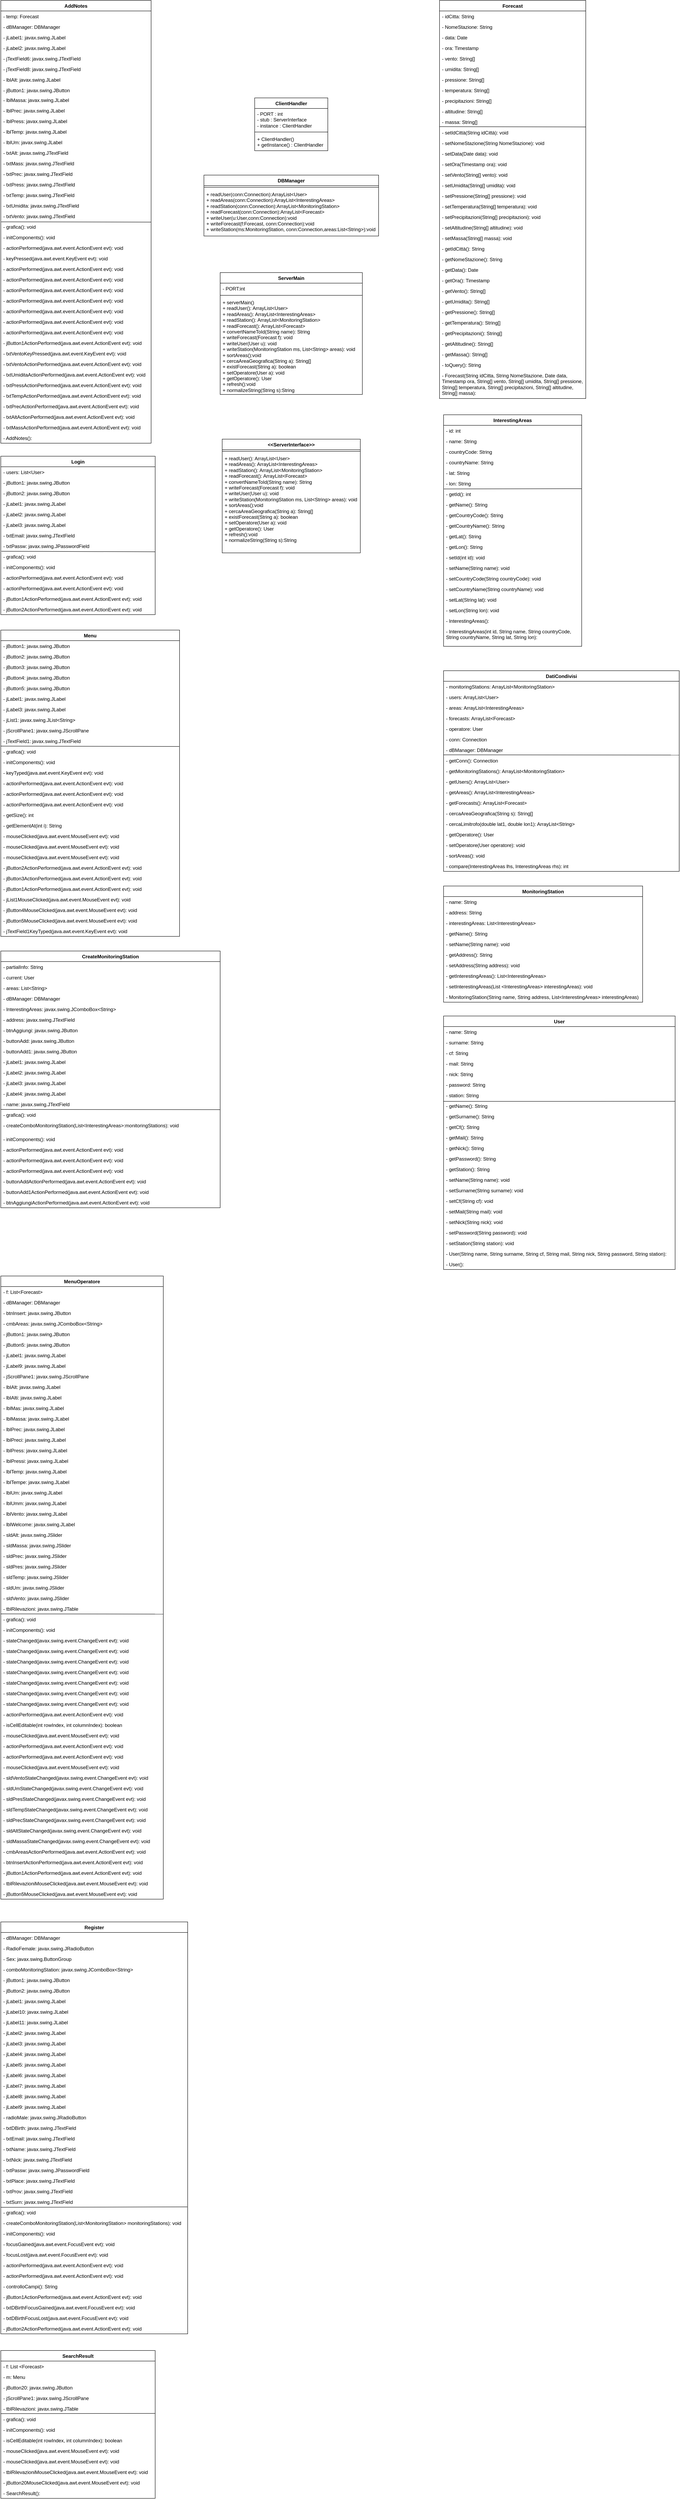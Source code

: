 <mxfile version="24.5.2" type="device">
  <diagram name="Pagina-1" id="aqzJ6wyvj8EGE_sa4qvO">
    <mxGraphModel dx="7666" dy="2745" grid="1" gridSize="10" guides="1" tooltips="1" connect="1" arrows="1" fold="1" page="1" pageScale="1" pageWidth="827" pageHeight="1169" math="0" shadow="0">
      <root>
        <mxCell id="0" />
        <mxCell id="1" parent="0" />
        <mxCell id="1Ns86hMUDH7pEzfxdXMA-1" value="AddNotes" style="swimlane;fontStyle=1;align=center;verticalAlign=top;childLayout=stackLayout;horizontal=1;startSize=26;horizontalStack=0;resizeParent=1;resizeParentMax=0;resizeLast=0;collapsible=1;marginBottom=0;whiteSpace=wrap;html=1;" parent="1" vertex="1">
          <mxGeometry x="-2350" y="60" width="370" height="1090" as="geometry" />
        </mxCell>
        <mxCell id="1Ns86hMUDH7pEzfxdXMA-2" value="- temp: Forecast" style="text;strokeColor=none;fillColor=none;align=left;verticalAlign=top;spacingLeft=4;spacingRight=4;overflow=hidden;rotatable=0;points=[[0,0.5],[1,0.5]];portConstraint=eastwest;whiteSpace=wrap;html=1;" parent="1Ns86hMUDH7pEzfxdXMA-1" vertex="1">
          <mxGeometry y="26" width="370" height="26" as="geometry" />
        </mxCell>
        <mxCell id="1Ns86hMUDH7pEzfxdXMA-3" value="- dBManager: DBManager" style="text;strokeColor=none;fillColor=none;align=left;verticalAlign=top;spacingLeft=4;spacingRight=4;overflow=hidden;rotatable=0;points=[[0,0.5],[1,0.5]];portConstraint=eastwest;whiteSpace=wrap;html=1;" parent="1Ns86hMUDH7pEzfxdXMA-1" vertex="1">
          <mxGeometry y="52" width="370" height="26" as="geometry" />
        </mxCell>
        <mxCell id="nH3RngSKGswzea758MOr-2" value="" style="endArrow=none;html=1;rounded=0;exitX=0.003;exitY=0.041;exitDx=0;exitDy=0;exitPerimeter=0;entryX=0.998;entryY=1.068;entryDx=0;entryDy=0;entryPerimeter=0;" edge="1" parent="1Ns86hMUDH7pEzfxdXMA-1" source="1Ns86hMUDH7pEzfxdXMA-22" target="1Ns86hMUDH7pEzfxdXMA-21">
          <mxGeometry width="50" height="50" relative="1" as="geometry">
            <mxPoint x="-1.819e-13" y="78.0" as="sourcePoint" />
            <mxPoint x="449.55" y="78.0" as="targetPoint" />
          </mxGeometry>
        </mxCell>
        <mxCell id="1Ns86hMUDH7pEzfxdXMA-5" value="- jLabel1: javax.swing.JLabel" style="text;strokeColor=none;fillColor=none;align=left;verticalAlign=top;spacingLeft=4;spacingRight=4;overflow=hidden;rotatable=0;points=[[0,0.5],[1,0.5]];portConstraint=eastwest;whiteSpace=wrap;html=1;" parent="1Ns86hMUDH7pEzfxdXMA-1" vertex="1">
          <mxGeometry y="78" width="370" height="26" as="geometry" />
        </mxCell>
        <mxCell id="1Ns86hMUDH7pEzfxdXMA-6" value="- jLabel2: javax.swing.JLabel" style="text;strokeColor=none;fillColor=none;align=left;verticalAlign=top;spacingLeft=4;spacingRight=4;overflow=hidden;rotatable=0;points=[[0,0.5],[1,0.5]];portConstraint=eastwest;whiteSpace=wrap;html=1;" parent="1Ns86hMUDH7pEzfxdXMA-1" vertex="1">
          <mxGeometry y="104" width="370" height="26" as="geometry" />
        </mxCell>
        <mxCell id="1Ns86hMUDH7pEzfxdXMA-7" value="- jTextField6: javax.swing.JTextField" style="text;strokeColor=none;fillColor=none;align=left;verticalAlign=top;spacingLeft=4;spacingRight=4;overflow=hidden;rotatable=0;points=[[0,0.5],[1,0.5]];portConstraint=eastwest;whiteSpace=wrap;html=1;" parent="1Ns86hMUDH7pEzfxdXMA-1" vertex="1">
          <mxGeometry y="130" width="370" height="26" as="geometry" />
        </mxCell>
        <mxCell id="1Ns86hMUDH7pEzfxdXMA-8" value="- jTextField8: javax.swing.JTextField" style="text;strokeColor=none;fillColor=none;align=left;verticalAlign=top;spacingLeft=4;spacingRight=4;overflow=hidden;rotatable=0;points=[[0,0.5],[1,0.5]];portConstraint=eastwest;whiteSpace=wrap;html=1;" parent="1Ns86hMUDH7pEzfxdXMA-1" vertex="1">
          <mxGeometry y="156" width="370" height="26" as="geometry" />
        </mxCell>
        <mxCell id="1Ns86hMUDH7pEzfxdXMA-9" value="- lblAlt: javax.swing.JLabel" style="text;strokeColor=none;fillColor=none;align=left;verticalAlign=top;spacingLeft=4;spacingRight=4;overflow=hidden;rotatable=0;points=[[0,0.5],[1,0.5]];portConstraint=eastwest;whiteSpace=wrap;html=1;" parent="1Ns86hMUDH7pEzfxdXMA-1" vertex="1">
          <mxGeometry y="182" width="370" height="26" as="geometry" />
        </mxCell>
        <mxCell id="1Ns86hMUDH7pEzfxdXMA-4" value="- jButton1: javax.swing.JButton" style="text;strokeColor=none;fillColor=none;align=left;verticalAlign=top;spacingLeft=4;spacingRight=4;overflow=hidden;rotatable=0;points=[[0,0.5],[1,0.5]];portConstraint=eastwest;whiteSpace=wrap;html=1;" parent="1Ns86hMUDH7pEzfxdXMA-1" vertex="1">
          <mxGeometry y="208" width="370" height="24" as="geometry" />
        </mxCell>
        <mxCell id="1Ns86hMUDH7pEzfxdXMA-10" value="- lblMassa: javax.swing.JLabel" style="text;strokeColor=none;fillColor=none;align=left;verticalAlign=top;spacingLeft=4;spacingRight=4;overflow=hidden;rotatable=0;points=[[0,0.5],[1,0.5]];portConstraint=eastwest;whiteSpace=wrap;html=1;" parent="1Ns86hMUDH7pEzfxdXMA-1" vertex="1">
          <mxGeometry y="232" width="370" height="26" as="geometry" />
        </mxCell>
        <mxCell id="1Ns86hMUDH7pEzfxdXMA-11" value="- lblPrec: javax.swing.JLabel" style="text;strokeColor=none;fillColor=none;align=left;verticalAlign=top;spacingLeft=4;spacingRight=4;overflow=hidden;rotatable=0;points=[[0,0.5],[1,0.5]];portConstraint=eastwest;whiteSpace=wrap;html=1;" parent="1Ns86hMUDH7pEzfxdXMA-1" vertex="1">
          <mxGeometry y="258" width="370" height="26" as="geometry" />
        </mxCell>
        <mxCell id="1Ns86hMUDH7pEzfxdXMA-12" value="- lblPress: javax.swing.JLabel" style="text;strokeColor=none;fillColor=none;align=left;verticalAlign=top;spacingLeft=4;spacingRight=4;overflow=hidden;rotatable=0;points=[[0,0.5],[1,0.5]];portConstraint=eastwest;whiteSpace=wrap;html=1;" parent="1Ns86hMUDH7pEzfxdXMA-1" vertex="1">
          <mxGeometry y="284" width="370" height="26" as="geometry" />
        </mxCell>
        <mxCell id="1Ns86hMUDH7pEzfxdXMA-13" value="- lblTemp: javax.swing.JLabel" style="text;strokeColor=none;fillColor=none;align=left;verticalAlign=top;spacingLeft=4;spacingRight=4;overflow=hidden;rotatable=0;points=[[0,0.5],[1,0.5]];portConstraint=eastwest;whiteSpace=wrap;html=1;" parent="1Ns86hMUDH7pEzfxdXMA-1" vertex="1">
          <mxGeometry y="310" width="370" height="26" as="geometry" />
        </mxCell>
        <mxCell id="1Ns86hMUDH7pEzfxdXMA-14" value="- lblUm: javax.swing.JLabel" style="text;strokeColor=none;fillColor=none;align=left;verticalAlign=top;spacingLeft=4;spacingRight=4;overflow=hidden;rotatable=0;points=[[0,0.5],[1,0.5]];portConstraint=eastwest;whiteSpace=wrap;html=1;" parent="1Ns86hMUDH7pEzfxdXMA-1" vertex="1">
          <mxGeometry y="336" width="370" height="26" as="geometry" />
        </mxCell>
        <mxCell id="1Ns86hMUDH7pEzfxdXMA-15" value="- txtAlt: javax.swing.JTextField" style="text;strokeColor=none;fillColor=none;align=left;verticalAlign=top;spacingLeft=4;spacingRight=4;overflow=hidden;rotatable=0;points=[[0,0.5],[1,0.5]];portConstraint=eastwest;whiteSpace=wrap;html=1;" parent="1Ns86hMUDH7pEzfxdXMA-1" vertex="1">
          <mxGeometry y="362" width="370" height="26" as="geometry" />
        </mxCell>
        <mxCell id="1Ns86hMUDH7pEzfxdXMA-16" value="- txtMass: javax.swing.JTextField" style="text;strokeColor=none;fillColor=none;align=left;verticalAlign=top;spacingLeft=4;spacingRight=4;overflow=hidden;rotatable=0;points=[[0,0.5],[1,0.5]];portConstraint=eastwest;whiteSpace=wrap;html=1;" parent="1Ns86hMUDH7pEzfxdXMA-1" vertex="1">
          <mxGeometry y="388" width="370" height="26" as="geometry" />
        </mxCell>
        <mxCell id="1Ns86hMUDH7pEzfxdXMA-17" value="- txtPrec: javax.swing.JTextField" style="text;strokeColor=none;fillColor=none;align=left;verticalAlign=top;spacingLeft=4;spacingRight=4;overflow=hidden;rotatable=0;points=[[0,0.5],[1,0.5]];portConstraint=eastwest;whiteSpace=wrap;html=1;" parent="1Ns86hMUDH7pEzfxdXMA-1" vertex="1">
          <mxGeometry y="414" width="370" height="26" as="geometry" />
        </mxCell>
        <mxCell id="1Ns86hMUDH7pEzfxdXMA-18" value="- txtPress: javax.swing.JTextField" style="text;strokeColor=none;fillColor=none;align=left;verticalAlign=top;spacingLeft=4;spacingRight=4;overflow=hidden;rotatable=0;points=[[0,0.5],[1,0.5]];portConstraint=eastwest;whiteSpace=wrap;html=1;" parent="1Ns86hMUDH7pEzfxdXMA-1" vertex="1">
          <mxGeometry y="440" width="370" height="26" as="geometry" />
        </mxCell>
        <mxCell id="1Ns86hMUDH7pEzfxdXMA-19" value="- txtTemp: javax.swing.JTextField" style="text;strokeColor=none;fillColor=none;align=left;verticalAlign=top;spacingLeft=4;spacingRight=4;overflow=hidden;rotatable=0;points=[[0,0.5],[1,0.5]];portConstraint=eastwest;whiteSpace=wrap;html=1;" parent="1Ns86hMUDH7pEzfxdXMA-1" vertex="1">
          <mxGeometry y="466" width="370" height="26" as="geometry" />
        </mxCell>
        <mxCell id="1Ns86hMUDH7pEzfxdXMA-20" value="- txtUmidita: javax.swing.JTextField" style="text;strokeColor=none;fillColor=none;align=left;verticalAlign=top;spacingLeft=4;spacingRight=4;overflow=hidden;rotatable=0;points=[[0,0.5],[1,0.5]];portConstraint=eastwest;whiteSpace=wrap;html=1;" parent="1Ns86hMUDH7pEzfxdXMA-1" vertex="1">
          <mxGeometry y="492" width="370" height="26" as="geometry" />
        </mxCell>
        <mxCell id="1Ns86hMUDH7pEzfxdXMA-21" value="- txtVento: javax.swing.JTextField" style="text;strokeColor=none;fillColor=none;align=left;verticalAlign=top;spacingLeft=4;spacingRight=4;overflow=hidden;rotatable=0;points=[[0,0.5],[1,0.5]];portConstraint=eastwest;whiteSpace=wrap;html=1;" parent="1Ns86hMUDH7pEzfxdXMA-1" vertex="1">
          <mxGeometry y="518" width="370" height="26" as="geometry" />
        </mxCell>
        <mxCell id="1Ns86hMUDH7pEzfxdXMA-22" value="- grafica(): void" style="text;strokeColor=none;fillColor=none;align=left;verticalAlign=top;spacingLeft=4;spacingRight=4;overflow=hidden;rotatable=0;points=[[0,0.5],[1,0.5]];portConstraint=eastwest;whiteSpace=wrap;html=1;" parent="1Ns86hMUDH7pEzfxdXMA-1" vertex="1">
          <mxGeometry y="544" width="370" height="26" as="geometry" />
        </mxCell>
        <mxCell id="1Ns86hMUDH7pEzfxdXMA-23" value="- initComponents(): void" style="text;strokeColor=none;fillColor=none;align=left;verticalAlign=top;spacingLeft=4;spacingRight=4;overflow=hidden;rotatable=0;points=[[0,0.5],[1,0.5]];portConstraint=eastwest;whiteSpace=wrap;html=1;" parent="1Ns86hMUDH7pEzfxdXMA-1" vertex="1">
          <mxGeometry y="570" width="370" height="26" as="geometry" />
        </mxCell>
        <mxCell id="1Ns86hMUDH7pEzfxdXMA-24" value="- actionPerformed(java.awt.event.ActionEvent evt): void" style="text;strokeColor=none;fillColor=none;align=left;verticalAlign=top;spacingLeft=4;spacingRight=4;overflow=hidden;rotatable=0;points=[[0,0.5],[1,0.5]];portConstraint=eastwest;whiteSpace=wrap;html=1;" parent="1Ns86hMUDH7pEzfxdXMA-1" vertex="1">
          <mxGeometry y="596" width="370" height="26" as="geometry" />
        </mxCell>
        <mxCell id="1Ns86hMUDH7pEzfxdXMA-25" value="- keyPressed(java.awt.event.KeyEvent evt): void" style="text;strokeColor=none;fillColor=none;align=left;verticalAlign=top;spacingLeft=4;spacingRight=4;overflow=hidden;rotatable=0;points=[[0,0.5],[1,0.5]];portConstraint=eastwest;whiteSpace=wrap;html=1;" parent="1Ns86hMUDH7pEzfxdXMA-1" vertex="1">
          <mxGeometry y="622" width="370" height="26" as="geometry" />
        </mxCell>
        <mxCell id="1Ns86hMUDH7pEzfxdXMA-26" value="- actionPerformed(java.awt.event.ActionEvent evt): void" style="text;strokeColor=none;fillColor=none;align=left;verticalAlign=top;spacingLeft=4;spacingRight=4;overflow=hidden;rotatable=0;points=[[0,0.5],[1,0.5]];portConstraint=eastwest;whiteSpace=wrap;html=1;" parent="1Ns86hMUDH7pEzfxdXMA-1" vertex="1">
          <mxGeometry y="648" width="370" height="26" as="geometry" />
        </mxCell>
        <mxCell id="1Ns86hMUDH7pEzfxdXMA-27" value="- actionPerformed(java.awt.event.ActionEvent evt): void" style="text;strokeColor=none;fillColor=none;align=left;verticalAlign=top;spacingLeft=4;spacingRight=4;overflow=hidden;rotatable=0;points=[[0,0.5],[1,0.5]];portConstraint=eastwest;whiteSpace=wrap;html=1;" parent="1Ns86hMUDH7pEzfxdXMA-1" vertex="1">
          <mxGeometry y="674" width="370" height="26" as="geometry" />
        </mxCell>
        <mxCell id="1Ns86hMUDH7pEzfxdXMA-28" value="- actionPerformed(java.awt.event.ActionEvent evt): void" style="text;strokeColor=none;fillColor=none;align=left;verticalAlign=top;spacingLeft=4;spacingRight=4;overflow=hidden;rotatable=0;points=[[0,0.5],[1,0.5]];portConstraint=eastwest;whiteSpace=wrap;html=1;" parent="1Ns86hMUDH7pEzfxdXMA-1" vertex="1">
          <mxGeometry y="700" width="370" height="26" as="geometry" />
        </mxCell>
        <mxCell id="1Ns86hMUDH7pEzfxdXMA-29" value="- actionPerformed(java.awt.event.ActionEvent evt): void" style="text;strokeColor=none;fillColor=none;align=left;verticalAlign=top;spacingLeft=4;spacingRight=4;overflow=hidden;rotatable=0;points=[[0,0.5],[1,0.5]];portConstraint=eastwest;whiteSpace=wrap;html=1;" parent="1Ns86hMUDH7pEzfxdXMA-1" vertex="1">
          <mxGeometry y="726" width="370" height="26" as="geometry" />
        </mxCell>
        <mxCell id="1Ns86hMUDH7pEzfxdXMA-30" value="- actionPerformed(java.awt.event.ActionEvent evt): void" style="text;strokeColor=none;fillColor=none;align=left;verticalAlign=top;spacingLeft=4;spacingRight=4;overflow=hidden;rotatable=0;points=[[0,0.5],[1,0.5]];portConstraint=eastwest;whiteSpace=wrap;html=1;" parent="1Ns86hMUDH7pEzfxdXMA-1" vertex="1">
          <mxGeometry y="752" width="370" height="26" as="geometry" />
        </mxCell>
        <mxCell id="1Ns86hMUDH7pEzfxdXMA-31" value="- actionPerformed(java.awt.event.ActionEvent evt): void" style="text;strokeColor=none;fillColor=none;align=left;verticalAlign=top;spacingLeft=4;spacingRight=4;overflow=hidden;rotatable=0;points=[[0,0.5],[1,0.5]];portConstraint=eastwest;whiteSpace=wrap;html=1;" parent="1Ns86hMUDH7pEzfxdXMA-1" vertex="1">
          <mxGeometry y="778" width="370" height="26" as="geometry" />
        </mxCell>
        <mxCell id="1Ns86hMUDH7pEzfxdXMA-32" value="- actionPerformed(java.awt.event.ActionEvent evt): void" style="text;strokeColor=none;fillColor=none;align=left;verticalAlign=top;spacingLeft=4;spacingRight=4;overflow=hidden;rotatable=0;points=[[0,0.5],[1,0.5]];portConstraint=eastwest;whiteSpace=wrap;html=1;" parent="1Ns86hMUDH7pEzfxdXMA-1" vertex="1">
          <mxGeometry y="804" width="370" height="26" as="geometry" />
        </mxCell>
        <mxCell id="1Ns86hMUDH7pEzfxdXMA-33" value="- jButton1ActionPerformed(java.awt.event.ActionEvent evt): void" style="text;strokeColor=none;fillColor=none;align=left;verticalAlign=top;spacingLeft=4;spacingRight=4;overflow=hidden;rotatable=0;points=[[0,0.5],[1,0.5]];portConstraint=eastwest;whiteSpace=wrap;html=1;" parent="1Ns86hMUDH7pEzfxdXMA-1" vertex="1">
          <mxGeometry y="830" width="370" height="26" as="geometry" />
        </mxCell>
        <mxCell id="1Ns86hMUDH7pEzfxdXMA-34" value="- txtVentoKeyPressed(java.awt.event.KeyEvent evt): void" style="text;strokeColor=none;fillColor=none;align=left;verticalAlign=top;spacingLeft=4;spacingRight=4;overflow=hidden;rotatable=0;points=[[0,0.5],[1,0.5]];portConstraint=eastwest;whiteSpace=wrap;html=1;" parent="1Ns86hMUDH7pEzfxdXMA-1" vertex="1">
          <mxGeometry y="856" width="370" height="26" as="geometry" />
        </mxCell>
        <mxCell id="1Ns86hMUDH7pEzfxdXMA-35" value="- txtVentoActionPerformed(java.awt.event.ActionEvent evt): void" style="text;strokeColor=none;fillColor=none;align=left;verticalAlign=top;spacingLeft=4;spacingRight=4;overflow=hidden;rotatable=0;points=[[0,0.5],[1,0.5]];portConstraint=eastwest;whiteSpace=wrap;html=1;" parent="1Ns86hMUDH7pEzfxdXMA-1" vertex="1">
          <mxGeometry y="882" width="370" height="26" as="geometry" />
        </mxCell>
        <mxCell id="1Ns86hMUDH7pEzfxdXMA-36" value="- txtUmiditaActionPerformed(java.awt.event.ActionEvent evt): void" style="text;strokeColor=none;fillColor=none;align=left;verticalAlign=top;spacingLeft=4;spacingRight=4;overflow=hidden;rotatable=0;points=[[0,0.5],[1,0.5]];portConstraint=eastwest;whiteSpace=wrap;html=1;" parent="1Ns86hMUDH7pEzfxdXMA-1" vertex="1">
          <mxGeometry y="908" width="370" height="26" as="geometry" />
        </mxCell>
        <mxCell id="1Ns86hMUDH7pEzfxdXMA-37" value="- txtPressActionPerformed(java.awt.event.ActionEvent evt): void" style="text;strokeColor=none;fillColor=none;align=left;verticalAlign=top;spacingLeft=4;spacingRight=4;overflow=hidden;rotatable=0;points=[[0,0.5],[1,0.5]];portConstraint=eastwest;whiteSpace=wrap;html=1;" parent="1Ns86hMUDH7pEzfxdXMA-1" vertex="1">
          <mxGeometry y="934" width="370" height="26" as="geometry" />
        </mxCell>
        <mxCell id="1Ns86hMUDH7pEzfxdXMA-38" value="- txtTempActionPerformed(java.awt.event.ActionEvent evt): void" style="text;strokeColor=none;fillColor=none;align=left;verticalAlign=top;spacingLeft=4;spacingRight=4;overflow=hidden;rotatable=0;points=[[0,0.5],[1,0.5]];portConstraint=eastwest;whiteSpace=wrap;html=1;" parent="1Ns86hMUDH7pEzfxdXMA-1" vertex="1">
          <mxGeometry y="960" width="370" height="26" as="geometry" />
        </mxCell>
        <mxCell id="1Ns86hMUDH7pEzfxdXMA-39" value="- txtPrecActionPerformed(java.awt.event.ActionEvent evt): void" style="text;strokeColor=none;fillColor=none;align=left;verticalAlign=top;spacingLeft=4;spacingRight=4;overflow=hidden;rotatable=0;points=[[0,0.5],[1,0.5]];portConstraint=eastwest;whiteSpace=wrap;html=1;" parent="1Ns86hMUDH7pEzfxdXMA-1" vertex="1">
          <mxGeometry y="986" width="370" height="26" as="geometry" />
        </mxCell>
        <mxCell id="1Ns86hMUDH7pEzfxdXMA-40" value="- txtAltActionPerformed(java.awt.event.ActionEvent evt): void" style="text;strokeColor=none;fillColor=none;align=left;verticalAlign=top;spacingLeft=4;spacingRight=4;overflow=hidden;rotatable=0;points=[[0,0.5],[1,0.5]];portConstraint=eastwest;whiteSpace=wrap;html=1;" parent="1Ns86hMUDH7pEzfxdXMA-1" vertex="1">
          <mxGeometry y="1012" width="370" height="26" as="geometry" />
        </mxCell>
        <mxCell id="1Ns86hMUDH7pEzfxdXMA-41" value="- txtMassActionPerformed(java.awt.event.ActionEvent evt): void" style="text;strokeColor=none;fillColor=none;align=left;verticalAlign=top;spacingLeft=4;spacingRight=4;overflow=hidden;rotatable=0;points=[[0,0.5],[1,0.5]];portConstraint=eastwest;whiteSpace=wrap;html=1;" parent="1Ns86hMUDH7pEzfxdXMA-1" vertex="1">
          <mxGeometry y="1038" width="370" height="26" as="geometry" />
        </mxCell>
        <mxCell id="1Ns86hMUDH7pEzfxdXMA-42" value="- AddNotes(): " style="text;strokeColor=none;fillColor=none;align=left;verticalAlign=top;spacingLeft=4;spacingRight=4;overflow=hidden;rotatable=0;points=[[0,0.5],[1,0.5]];portConstraint=eastwest;whiteSpace=wrap;html=1;" parent="1Ns86hMUDH7pEzfxdXMA-1" vertex="1">
          <mxGeometry y="1064" width="370" height="26" as="geometry" />
        </mxCell>
        <mxCell id="1Ns86hMUDH7pEzfxdXMA-70" value="User" style="swimlane;fontStyle=1;align=center;verticalAlign=top;childLayout=stackLayout;horizontal=1;startSize=26;horizontalStack=0;resizeParent=1;resizeParentMax=0;resizeLast=0;collapsible=1;marginBottom=0;whiteSpace=wrap;html=1;" parent="1" vertex="1">
          <mxGeometry x="-1260" y="2560" width="570" height="624" as="geometry" />
        </mxCell>
        <mxCell id="1Ns86hMUDH7pEzfxdXMA-71" value="- name: String" style="text;strokeColor=none;fillColor=none;align=left;verticalAlign=top;spacingLeft=4;spacingRight=4;overflow=hidden;rotatable=0;points=[[0,0.5],[1,0.5]];portConstraint=eastwest;whiteSpace=wrap;html=1;" parent="1Ns86hMUDH7pEzfxdXMA-70" vertex="1">
          <mxGeometry y="26" width="570" height="26" as="geometry" />
        </mxCell>
        <mxCell id="1Ns86hMUDH7pEzfxdXMA-72" value="- surname: String" style="text;strokeColor=none;fillColor=none;align=left;verticalAlign=top;spacingLeft=4;spacingRight=4;overflow=hidden;rotatable=0;points=[[0,0.5],[1,0.5]];portConstraint=eastwest;whiteSpace=wrap;html=1;" parent="1Ns86hMUDH7pEzfxdXMA-70" vertex="1">
          <mxGeometry y="52" width="570" height="26" as="geometry" />
        </mxCell>
        <mxCell id="1Ns86hMUDH7pEzfxdXMA-73" value="- cf: String" style="text;strokeColor=none;fillColor=none;align=left;verticalAlign=top;spacingLeft=4;spacingRight=4;overflow=hidden;rotatable=0;points=[[0,0.5],[1,0.5]];portConstraint=eastwest;whiteSpace=wrap;html=1;" parent="1Ns86hMUDH7pEzfxdXMA-70" vertex="1">
          <mxGeometry y="78" width="570" height="26" as="geometry" />
        </mxCell>
        <mxCell id="1Ns86hMUDH7pEzfxdXMA-74" value="- mail: String" style="text;strokeColor=none;fillColor=none;align=left;verticalAlign=top;spacingLeft=4;spacingRight=4;overflow=hidden;rotatable=0;points=[[0,0.5],[1,0.5]];portConstraint=eastwest;whiteSpace=wrap;html=1;" parent="1Ns86hMUDH7pEzfxdXMA-70" vertex="1">
          <mxGeometry y="104" width="570" height="26" as="geometry" />
        </mxCell>
        <mxCell id="1Ns86hMUDH7pEzfxdXMA-75" value="- nick: String" style="text;strokeColor=none;fillColor=none;align=left;verticalAlign=top;spacingLeft=4;spacingRight=4;overflow=hidden;rotatable=0;points=[[0,0.5],[1,0.5]];portConstraint=eastwest;whiteSpace=wrap;html=1;" parent="1Ns86hMUDH7pEzfxdXMA-70" vertex="1">
          <mxGeometry y="130" width="570" height="26" as="geometry" />
        </mxCell>
        <mxCell id="1Ns86hMUDH7pEzfxdXMA-76" value="- password: String" style="text;strokeColor=none;fillColor=none;align=left;verticalAlign=top;spacingLeft=4;spacingRight=4;overflow=hidden;rotatable=0;points=[[0,0.5],[1,0.5]];portConstraint=eastwest;whiteSpace=wrap;html=1;" parent="1Ns86hMUDH7pEzfxdXMA-70" vertex="1">
          <mxGeometry y="156" width="570" height="26" as="geometry" />
        </mxCell>
        <mxCell id="1Ns86hMUDH7pEzfxdXMA-77" value="- station: String" style="text;strokeColor=none;fillColor=none;align=left;verticalAlign=top;spacingLeft=4;spacingRight=4;overflow=hidden;rotatable=0;points=[[0,0.5],[1,0.5]];portConstraint=eastwest;whiteSpace=wrap;html=1;perimeterSpacing=5;" parent="1Ns86hMUDH7pEzfxdXMA-70" vertex="1">
          <mxGeometry y="182" width="570" height="26" as="geometry" />
        </mxCell>
        <mxCell id="1Ns86hMUDH7pEzfxdXMA-78" value="- getName(): String" style="text;strokeColor=none;fillColor=none;align=left;verticalAlign=top;spacingLeft=4;spacingRight=4;overflow=hidden;rotatable=0;points=[[0,0.5],[1,0.5]];portConstraint=eastwest;whiteSpace=wrap;html=1;" parent="1Ns86hMUDH7pEzfxdXMA-70" vertex="1">
          <mxGeometry y="208" width="570" height="26" as="geometry" />
        </mxCell>
        <mxCell id="1Ns86hMUDH7pEzfxdXMA-79" value="- getSurname(): String" style="text;strokeColor=none;fillColor=none;align=left;verticalAlign=top;spacingLeft=4;spacingRight=4;overflow=hidden;rotatable=0;points=[[0,0.5],[1,0.5]];portConstraint=eastwest;whiteSpace=wrap;html=1;" parent="1Ns86hMUDH7pEzfxdXMA-70" vertex="1">
          <mxGeometry y="234" width="570" height="26" as="geometry" />
        </mxCell>
        <mxCell id="1Ns86hMUDH7pEzfxdXMA-80" value="- getCf(): String" style="text;strokeColor=none;fillColor=none;align=left;verticalAlign=top;spacingLeft=4;spacingRight=4;overflow=hidden;rotatable=0;points=[[0,0.5],[1,0.5]];portConstraint=eastwest;whiteSpace=wrap;html=1;" parent="1Ns86hMUDH7pEzfxdXMA-70" vertex="1">
          <mxGeometry y="260" width="570" height="26" as="geometry" />
        </mxCell>
        <mxCell id="1Ns86hMUDH7pEzfxdXMA-81" value="- getMail(): String" style="text;strokeColor=none;fillColor=none;align=left;verticalAlign=top;spacingLeft=4;spacingRight=4;overflow=hidden;rotatable=0;points=[[0,0.5],[1,0.5]];portConstraint=eastwest;whiteSpace=wrap;html=1;" parent="1Ns86hMUDH7pEzfxdXMA-70" vertex="1">
          <mxGeometry y="286" width="570" height="26" as="geometry" />
        </mxCell>
        <mxCell id="1Ns86hMUDH7pEzfxdXMA-82" value="- getNick(): String" style="text;strokeColor=none;fillColor=none;align=left;verticalAlign=top;spacingLeft=4;spacingRight=4;overflow=hidden;rotatable=0;points=[[0,0.5],[1,0.5]];portConstraint=eastwest;whiteSpace=wrap;html=1;" parent="1Ns86hMUDH7pEzfxdXMA-70" vertex="1">
          <mxGeometry y="312" width="570" height="26" as="geometry" />
        </mxCell>
        <mxCell id="1Ns86hMUDH7pEzfxdXMA-83" value="- getPassword(): String" style="text;strokeColor=none;fillColor=none;align=left;verticalAlign=top;spacingLeft=4;spacingRight=4;overflow=hidden;rotatable=0;points=[[0,0.5],[1,0.5]];portConstraint=eastwest;whiteSpace=wrap;html=1;" parent="1Ns86hMUDH7pEzfxdXMA-70" vertex="1">
          <mxGeometry y="338" width="570" height="26" as="geometry" />
        </mxCell>
        <mxCell id="1Ns86hMUDH7pEzfxdXMA-84" value="- getStation(): String" style="text;strokeColor=none;fillColor=none;align=left;verticalAlign=top;spacingLeft=4;spacingRight=4;overflow=hidden;rotatable=0;points=[[0,0.5],[1,0.5]];portConstraint=eastwest;whiteSpace=wrap;html=1;" parent="1Ns86hMUDH7pEzfxdXMA-70" vertex="1">
          <mxGeometry y="364" width="570" height="26" as="geometry" />
        </mxCell>
        <mxCell id="1Ns86hMUDH7pEzfxdXMA-85" value="- setName(String name): void" style="text;strokeColor=none;fillColor=none;align=left;verticalAlign=top;spacingLeft=4;spacingRight=4;overflow=hidden;rotatable=0;points=[[0,0.5],[1,0.5]];portConstraint=eastwest;whiteSpace=wrap;html=1;" parent="1Ns86hMUDH7pEzfxdXMA-70" vertex="1">
          <mxGeometry y="390" width="570" height="26" as="geometry" />
        </mxCell>
        <mxCell id="1Ns86hMUDH7pEzfxdXMA-86" value="- setSurname(String surname): void" style="text;strokeColor=none;fillColor=none;align=left;verticalAlign=top;spacingLeft=4;spacingRight=4;overflow=hidden;rotatable=0;points=[[0,0.5],[1,0.5]];portConstraint=eastwest;whiteSpace=wrap;html=1;" parent="1Ns86hMUDH7pEzfxdXMA-70" vertex="1">
          <mxGeometry y="416" width="570" height="26" as="geometry" />
        </mxCell>
        <mxCell id="1Ns86hMUDH7pEzfxdXMA-87" value="- setCf(String cf): void" style="text;strokeColor=none;fillColor=none;align=left;verticalAlign=top;spacingLeft=4;spacingRight=4;overflow=hidden;rotatable=0;points=[[0,0.5],[1,0.5]];portConstraint=eastwest;whiteSpace=wrap;html=1;" parent="1Ns86hMUDH7pEzfxdXMA-70" vertex="1">
          <mxGeometry y="442" width="570" height="26" as="geometry" />
        </mxCell>
        <mxCell id="1Ns86hMUDH7pEzfxdXMA-88" value="- setMail(String mail): void" style="text;strokeColor=none;fillColor=none;align=left;verticalAlign=top;spacingLeft=4;spacingRight=4;overflow=hidden;rotatable=0;points=[[0,0.5],[1,0.5]];portConstraint=eastwest;whiteSpace=wrap;html=1;" parent="1Ns86hMUDH7pEzfxdXMA-70" vertex="1">
          <mxGeometry y="468" width="570" height="26" as="geometry" />
        </mxCell>
        <mxCell id="1Ns86hMUDH7pEzfxdXMA-89" value="- setNick(String nick): void" style="text;strokeColor=none;fillColor=none;align=left;verticalAlign=top;spacingLeft=4;spacingRight=4;overflow=hidden;rotatable=0;points=[[0,0.5],[1,0.5]];portConstraint=eastwest;whiteSpace=wrap;html=1;" parent="1Ns86hMUDH7pEzfxdXMA-70" vertex="1">
          <mxGeometry y="494" width="570" height="26" as="geometry" />
        </mxCell>
        <mxCell id="1Ns86hMUDH7pEzfxdXMA-90" value="- setPassword(String password): void" style="text;strokeColor=none;fillColor=none;align=left;verticalAlign=top;spacingLeft=4;spacingRight=4;overflow=hidden;rotatable=0;points=[[0,0.5],[1,0.5]];portConstraint=eastwest;whiteSpace=wrap;html=1;" parent="1Ns86hMUDH7pEzfxdXMA-70" vertex="1">
          <mxGeometry y="520" width="570" height="26" as="geometry" />
        </mxCell>
        <mxCell id="1Ns86hMUDH7pEzfxdXMA-91" value="- setStation(String station): void" style="text;strokeColor=none;fillColor=none;align=left;verticalAlign=top;spacingLeft=4;spacingRight=4;overflow=hidden;rotatable=0;points=[[0,0.5],[1,0.5]];portConstraint=eastwest;whiteSpace=wrap;html=1;" parent="1Ns86hMUDH7pEzfxdXMA-70" vertex="1">
          <mxGeometry y="546" width="570" height="26" as="geometry" />
        </mxCell>
        <mxCell id="1Ns86hMUDH7pEzfxdXMA-92" value="- User(String name, String surname, String cf, String mail, String nick, String password, String station): " style="text;strokeColor=none;fillColor=none;align=left;verticalAlign=top;spacingLeft=4;spacingRight=4;overflow=hidden;rotatable=0;points=[[0,0.5],[1,0.5]];portConstraint=eastwest;whiteSpace=wrap;html=1;" parent="1Ns86hMUDH7pEzfxdXMA-70" vertex="1">
          <mxGeometry y="572" width="570" height="26" as="geometry" />
        </mxCell>
        <mxCell id="1Ns86hMUDH7pEzfxdXMA-93" value="- User(): " style="text;strokeColor=none;fillColor=none;align=left;verticalAlign=top;spacingLeft=4;spacingRight=4;overflow=hidden;rotatable=0;points=[[0,0.5],[1,0.5]];portConstraint=eastwest;whiteSpace=wrap;html=1;" parent="1Ns86hMUDH7pEzfxdXMA-70" vertex="1">
          <mxGeometry y="598" width="570" height="26" as="geometry" />
        </mxCell>
        <mxCell id="nH3RngSKGswzea758MOr-1" value="" style="endArrow=none;html=1;rounded=0;exitX=-0.001;exitY=0.084;exitDx=0;exitDy=0;exitPerimeter=0;entryX=1;entryY=0.077;entryDx=0;entryDy=0;entryPerimeter=0;" edge="1" parent="1Ns86hMUDH7pEzfxdXMA-70" source="1Ns86hMUDH7pEzfxdXMA-78" target="1Ns86hMUDH7pEzfxdXMA-78">
          <mxGeometry width="50" height="50" relative="1" as="geometry">
            <mxPoint x="110" y="340" as="sourcePoint" />
            <mxPoint x="160" y="290" as="targetPoint" />
          </mxGeometry>
        </mxCell>
        <mxCell id="1Ns86hMUDH7pEzfxdXMA-97" value="CreateMonitoringStation" style="swimlane;fontStyle=1;align=center;verticalAlign=top;childLayout=stackLayout;horizontal=1;startSize=26;horizontalStack=0;resizeParent=1;resizeParentMax=0;resizeLast=0;collapsible=1;marginBottom=0;whiteSpace=wrap;html=1;" parent="1" vertex="1">
          <mxGeometry x="-2350" y="2400" width="540" height="632" as="geometry" />
        </mxCell>
        <mxCell id="1Ns86hMUDH7pEzfxdXMA-98" value="- partialInfo: String" style="text;strokeColor=none;fillColor=none;align=left;verticalAlign=top;spacingLeft=4;spacingRight=4;overflow=hidden;rotatable=0;points=[[0,0.5],[1,0.5]];portConstraint=eastwest;whiteSpace=wrap;html=1;" parent="1Ns86hMUDH7pEzfxdXMA-97" vertex="1">
          <mxGeometry y="26" width="540" height="26" as="geometry" />
        </mxCell>
        <mxCell id="1Ns86hMUDH7pEzfxdXMA-99" value="- current: User" style="text;strokeColor=none;fillColor=none;align=left;verticalAlign=top;spacingLeft=4;spacingRight=4;overflow=hidden;rotatable=0;points=[[0,0.5],[1,0.5]];portConstraint=eastwest;whiteSpace=wrap;html=1;" parent="1Ns86hMUDH7pEzfxdXMA-97" vertex="1">
          <mxGeometry y="52" width="540" height="26" as="geometry" />
        </mxCell>
        <mxCell id="1Ns86hMUDH7pEzfxdXMA-100" value="- areas: List&amp;lt;String&amp;gt;" style="text;strokeColor=none;fillColor=none;align=left;verticalAlign=top;spacingLeft=4;spacingRight=4;overflow=hidden;rotatable=0;points=[[0,0.5],[1,0.5]];portConstraint=eastwest;whiteSpace=wrap;html=1;" parent="1Ns86hMUDH7pEzfxdXMA-97" vertex="1">
          <mxGeometry y="78" width="540" height="26" as="geometry" />
        </mxCell>
        <mxCell id="1Ns86hMUDH7pEzfxdXMA-101" value="- dBManager: DBManager" style="text;strokeColor=none;fillColor=none;align=left;verticalAlign=top;spacingLeft=4;spacingRight=4;overflow=hidden;rotatable=0;points=[[0,0.5],[1,0.5]];portConstraint=eastwest;whiteSpace=wrap;html=1;" parent="1Ns86hMUDH7pEzfxdXMA-97" vertex="1">
          <mxGeometry y="104" width="540" height="26" as="geometry" />
        </mxCell>
        <mxCell id="1Ns86hMUDH7pEzfxdXMA-102" value="- InterestingAreas: javax.swing.JComboBox&amp;lt;String&amp;gt;" style="text;strokeColor=none;fillColor=none;align=left;verticalAlign=top;spacingLeft=4;spacingRight=4;overflow=hidden;rotatable=0;points=[[0,0.5],[1,0.5]];portConstraint=eastwest;whiteSpace=wrap;html=1;" parent="1Ns86hMUDH7pEzfxdXMA-97" vertex="1">
          <mxGeometry y="130" width="540" height="26" as="geometry" />
        </mxCell>
        <mxCell id="1Ns86hMUDH7pEzfxdXMA-103" value="- address: javax.swing.JTextField" style="text;strokeColor=none;fillColor=none;align=left;verticalAlign=top;spacingLeft=4;spacingRight=4;overflow=hidden;rotatable=0;points=[[0,0.5],[1,0.5]];portConstraint=eastwest;whiteSpace=wrap;html=1;" parent="1Ns86hMUDH7pEzfxdXMA-97" vertex="1">
          <mxGeometry y="156" width="540" height="26" as="geometry" />
        </mxCell>
        <mxCell id="1Ns86hMUDH7pEzfxdXMA-104" value="- btnAggiungi: javax.swing.JButton" style="text;strokeColor=none;fillColor=none;align=left;verticalAlign=top;spacingLeft=4;spacingRight=4;overflow=hidden;rotatable=0;points=[[0,0.5],[1,0.5]];portConstraint=eastwest;whiteSpace=wrap;html=1;" parent="1Ns86hMUDH7pEzfxdXMA-97" vertex="1">
          <mxGeometry y="182" width="540" height="26" as="geometry" />
        </mxCell>
        <mxCell id="1Ns86hMUDH7pEzfxdXMA-105" value="- buttonAdd: javax.swing.JButton" style="text;strokeColor=none;fillColor=none;align=left;verticalAlign=top;spacingLeft=4;spacingRight=4;overflow=hidden;rotatable=0;points=[[0,0.5],[1,0.5]];portConstraint=eastwest;whiteSpace=wrap;html=1;" parent="1Ns86hMUDH7pEzfxdXMA-97" vertex="1">
          <mxGeometry y="208" width="540" height="26" as="geometry" />
        </mxCell>
        <mxCell id="1Ns86hMUDH7pEzfxdXMA-106" value="- buttonAdd1: javax.swing.JButton" style="text;strokeColor=none;fillColor=none;align=left;verticalAlign=top;spacingLeft=4;spacingRight=4;overflow=hidden;rotatable=0;points=[[0,0.5],[1,0.5]];portConstraint=eastwest;whiteSpace=wrap;html=1;" parent="1Ns86hMUDH7pEzfxdXMA-97" vertex="1">
          <mxGeometry y="234" width="540" height="26" as="geometry" />
        </mxCell>
        <mxCell id="1Ns86hMUDH7pEzfxdXMA-107" value="- jLabel1: javax.swing.JLabel" style="text;strokeColor=none;fillColor=none;align=left;verticalAlign=top;spacingLeft=4;spacingRight=4;overflow=hidden;rotatable=0;points=[[0,0.5],[1,0.5]];portConstraint=eastwest;whiteSpace=wrap;html=1;" parent="1Ns86hMUDH7pEzfxdXMA-97" vertex="1">
          <mxGeometry y="260" width="540" height="26" as="geometry" />
        </mxCell>
        <mxCell id="1Ns86hMUDH7pEzfxdXMA-108" value="- jLabel2: javax.swing.JLabel" style="text;strokeColor=none;fillColor=none;align=left;verticalAlign=top;spacingLeft=4;spacingRight=4;overflow=hidden;rotatable=0;points=[[0,0.5],[1,0.5]];portConstraint=eastwest;whiteSpace=wrap;html=1;" parent="1Ns86hMUDH7pEzfxdXMA-97" vertex="1">
          <mxGeometry y="286" width="540" height="26" as="geometry" />
        </mxCell>
        <mxCell id="1Ns86hMUDH7pEzfxdXMA-109" value="- jLabel3: javax.swing.JLabel" style="text;strokeColor=none;fillColor=none;align=left;verticalAlign=top;spacingLeft=4;spacingRight=4;overflow=hidden;rotatable=0;points=[[0,0.5],[1,0.5]];portConstraint=eastwest;whiteSpace=wrap;html=1;" parent="1Ns86hMUDH7pEzfxdXMA-97" vertex="1">
          <mxGeometry y="312" width="540" height="26" as="geometry" />
        </mxCell>
        <mxCell id="1Ns86hMUDH7pEzfxdXMA-110" value="- jLabel4: javax.swing.JLabel" style="text;strokeColor=none;fillColor=none;align=left;verticalAlign=top;spacingLeft=4;spacingRight=4;overflow=hidden;rotatable=0;points=[[0,0.5],[1,0.5]];portConstraint=eastwest;whiteSpace=wrap;html=1;" parent="1Ns86hMUDH7pEzfxdXMA-97" vertex="1">
          <mxGeometry y="338" width="540" height="26" as="geometry" />
        </mxCell>
        <mxCell id="1Ns86hMUDH7pEzfxdXMA-111" value="- name: javax.swing.JTextField" style="text;strokeColor=none;fillColor=none;align=left;verticalAlign=top;spacingLeft=4;spacingRight=4;overflow=hidden;rotatable=0;points=[[0,0.5],[1,0.5]];portConstraint=eastwest;whiteSpace=wrap;html=1;" parent="1Ns86hMUDH7pEzfxdXMA-97" vertex="1">
          <mxGeometry y="364" width="540" height="26" as="geometry" />
        </mxCell>
        <mxCell id="nH3RngSKGswzea758MOr-7" value="" style="endArrow=none;html=1;rounded=0;exitX=-0.001;exitY=-0.016;exitDx=0;exitDy=0;exitPerimeter=0;entryX=1;entryY=1.005;entryDx=0;entryDy=0;entryPerimeter=0;" edge="1" parent="1Ns86hMUDH7pEzfxdXMA-97">
          <mxGeometry width="50" height="50" relative="1" as="geometry">
            <mxPoint x="-0.54" y="390.004" as="sourcePoint" />
            <mxPoint x="540.0" y="390.55" as="targetPoint" />
          </mxGeometry>
        </mxCell>
        <mxCell id="1Ns86hMUDH7pEzfxdXMA-112" value="- grafica(): void" style="text;strokeColor=none;fillColor=none;align=left;verticalAlign=top;spacingLeft=4;spacingRight=4;overflow=hidden;rotatable=0;points=[[0,0.5],[1,0.5]];portConstraint=eastwest;whiteSpace=wrap;html=1;" parent="1Ns86hMUDH7pEzfxdXMA-97" vertex="1">
          <mxGeometry y="390" width="540" height="26" as="geometry" />
        </mxCell>
        <mxCell id="1Ns86hMUDH7pEzfxdXMA-113" value="- createComboMonitoringStation(List&amp;lt;InterestingAreas&amp;gt;:monitoringStations): void" style="text;strokeColor=none;fillColor=none;align=left;verticalAlign=top;spacingLeft=4;spacingRight=4;overflow=hidden;rotatable=0;points=[[0,0.5],[1,0.5]];portConstraint=eastwest;whiteSpace=wrap;html=1;" parent="1Ns86hMUDH7pEzfxdXMA-97" vertex="1">
          <mxGeometry y="416" width="540" height="34" as="geometry" />
        </mxCell>
        <mxCell id="1Ns86hMUDH7pEzfxdXMA-114" value="- initComponents(): void" style="text;strokeColor=none;fillColor=none;align=left;verticalAlign=top;spacingLeft=4;spacingRight=4;overflow=hidden;rotatable=0;points=[[0,0.5],[1,0.5]];portConstraint=eastwest;whiteSpace=wrap;html=1;" parent="1Ns86hMUDH7pEzfxdXMA-97" vertex="1">
          <mxGeometry y="450" width="540" height="26" as="geometry" />
        </mxCell>
        <mxCell id="1Ns86hMUDH7pEzfxdXMA-115" value="- actionPerformed(java.awt.event.ActionEvent evt): void" style="text;strokeColor=none;fillColor=none;align=left;verticalAlign=top;spacingLeft=4;spacingRight=4;overflow=hidden;rotatable=0;points=[[0,0.5],[1,0.5]];portConstraint=eastwest;whiteSpace=wrap;html=1;" parent="1Ns86hMUDH7pEzfxdXMA-97" vertex="1">
          <mxGeometry y="476" width="540" height="26" as="geometry" />
        </mxCell>
        <mxCell id="1Ns86hMUDH7pEzfxdXMA-116" value="- actionPerformed(java.awt.event.ActionEvent evt): void" style="text;strokeColor=none;fillColor=none;align=left;verticalAlign=top;spacingLeft=4;spacingRight=4;overflow=hidden;rotatable=0;points=[[0,0.5],[1,0.5]];portConstraint=eastwest;whiteSpace=wrap;html=1;" parent="1Ns86hMUDH7pEzfxdXMA-97" vertex="1">
          <mxGeometry y="502" width="540" height="26" as="geometry" />
        </mxCell>
        <mxCell id="1Ns86hMUDH7pEzfxdXMA-117" value="- actionPerformed(java.awt.event.ActionEvent evt): void" style="text;strokeColor=none;fillColor=none;align=left;verticalAlign=top;spacingLeft=4;spacingRight=4;overflow=hidden;rotatable=0;points=[[0,0.5],[1,0.5]];portConstraint=eastwest;whiteSpace=wrap;html=1;" parent="1Ns86hMUDH7pEzfxdXMA-97" vertex="1">
          <mxGeometry y="528" width="540" height="26" as="geometry" />
        </mxCell>
        <mxCell id="1Ns86hMUDH7pEzfxdXMA-118" value="- buttonAddActionPerformed(java.awt.event.ActionEvent evt): void" style="text;strokeColor=none;fillColor=none;align=left;verticalAlign=top;spacingLeft=4;spacingRight=4;overflow=hidden;rotatable=0;points=[[0,0.5],[1,0.5]];portConstraint=eastwest;whiteSpace=wrap;html=1;" parent="1Ns86hMUDH7pEzfxdXMA-97" vertex="1">
          <mxGeometry y="554" width="540" height="26" as="geometry" />
        </mxCell>
        <mxCell id="1Ns86hMUDH7pEzfxdXMA-119" value="- buttonAdd1ActionPerformed(java.awt.event.ActionEvent evt): void" style="text;strokeColor=none;fillColor=none;align=left;verticalAlign=top;spacingLeft=4;spacingRight=4;overflow=hidden;rotatable=0;points=[[0,0.5],[1,0.5]];portConstraint=eastwest;whiteSpace=wrap;html=1;" parent="1Ns86hMUDH7pEzfxdXMA-97" vertex="1">
          <mxGeometry y="580" width="540" height="26" as="geometry" />
        </mxCell>
        <mxCell id="1Ns86hMUDH7pEzfxdXMA-120" value="- btnAggiungiActionPerformed(java.awt.event.ActionEvent evt): void" style="text;strokeColor=none;fillColor=none;align=left;verticalAlign=top;spacingLeft=4;spacingRight=4;overflow=hidden;rotatable=0;points=[[0,0.5],[1,0.5]];portConstraint=eastwest;whiteSpace=wrap;html=1;" parent="1Ns86hMUDH7pEzfxdXMA-97" vertex="1">
          <mxGeometry y="606" width="540" height="26" as="geometry" />
        </mxCell>
        <mxCell id="1Ns86hMUDH7pEzfxdXMA-121" value="DatiCondivisi" style="swimlane;fontStyle=1;align=center;verticalAlign=top;childLayout=stackLayout;horizontal=1;startSize=26;horizontalStack=0;resizeParent=1;resizeParentMax=0;resizeLast=0;collapsible=1;marginBottom=0;whiteSpace=wrap;html=1;" parent="1" vertex="1">
          <mxGeometry x="-1260" y="1710" width="580" height="494" as="geometry" />
        </mxCell>
        <mxCell id="1Ns86hMUDH7pEzfxdXMA-122" value="- monitoringStations: ArrayList&amp;lt;MonitoringStation&amp;gt;" style="text;strokeColor=none;fillColor=none;align=left;verticalAlign=top;spacingLeft=4;spacingRight=4;overflow=hidden;rotatable=0;points=[[0,0.5],[1,0.5]];portConstraint=eastwest;whiteSpace=wrap;html=1;" parent="1Ns86hMUDH7pEzfxdXMA-121" vertex="1">
          <mxGeometry y="26" width="580" height="26" as="geometry" />
        </mxCell>
        <mxCell id="1Ns86hMUDH7pEzfxdXMA-123" value="- users: ArrayList&amp;lt;User&amp;gt;" style="text;strokeColor=none;fillColor=none;align=left;verticalAlign=top;spacingLeft=4;spacingRight=4;overflow=hidden;rotatable=0;points=[[0,0.5],[1,0.5]];portConstraint=eastwest;whiteSpace=wrap;html=1;" parent="1Ns86hMUDH7pEzfxdXMA-121" vertex="1">
          <mxGeometry y="52" width="580" height="26" as="geometry" />
        </mxCell>
        <mxCell id="1Ns86hMUDH7pEzfxdXMA-124" value="- areas: ArrayList&amp;lt;InterestingAreas&amp;gt;" style="text;strokeColor=none;fillColor=none;align=left;verticalAlign=top;spacingLeft=4;spacingRight=4;overflow=hidden;rotatable=0;points=[[0,0.5],[1,0.5]];portConstraint=eastwest;whiteSpace=wrap;html=1;" parent="1Ns86hMUDH7pEzfxdXMA-121" vertex="1">
          <mxGeometry y="78" width="580" height="26" as="geometry" />
        </mxCell>
        <mxCell id="1Ns86hMUDH7pEzfxdXMA-125" value="- forecasts: ArrayList&amp;lt;Forecast&amp;gt;" style="text;strokeColor=none;fillColor=none;align=left;verticalAlign=top;spacingLeft=4;spacingRight=4;overflow=hidden;rotatable=0;points=[[0,0.5],[1,0.5]];portConstraint=eastwest;whiteSpace=wrap;html=1;" parent="1Ns86hMUDH7pEzfxdXMA-121" vertex="1">
          <mxGeometry y="104" width="580" height="26" as="geometry" />
        </mxCell>
        <mxCell id="1Ns86hMUDH7pEzfxdXMA-126" value="- operatore: User" style="text;strokeColor=none;fillColor=none;align=left;verticalAlign=top;spacingLeft=4;spacingRight=4;overflow=hidden;rotatable=0;points=[[0,0.5],[1,0.5]];portConstraint=eastwest;whiteSpace=wrap;html=1;" parent="1Ns86hMUDH7pEzfxdXMA-121" vertex="1">
          <mxGeometry y="130" width="580" height="26" as="geometry" />
        </mxCell>
        <mxCell id="1Ns86hMUDH7pEzfxdXMA-127" value="- conn: Connection" style="text;strokeColor=none;fillColor=none;align=left;verticalAlign=top;spacingLeft=4;spacingRight=4;overflow=hidden;rotatable=0;points=[[0,0.5],[1,0.5]];portConstraint=eastwest;whiteSpace=wrap;html=1;" parent="1Ns86hMUDH7pEzfxdXMA-121" vertex="1">
          <mxGeometry y="156" width="580" height="26" as="geometry" />
        </mxCell>
        <mxCell id="1Ns86hMUDH7pEzfxdXMA-128" value="- dBManager: DBManager" style="text;strokeColor=none;fillColor=none;align=left;verticalAlign=top;spacingLeft=4;spacingRight=4;overflow=hidden;rotatable=0;points=[[0,0.5],[1,0.5]];portConstraint=eastwest;whiteSpace=wrap;html=1;" parent="1Ns86hMUDH7pEzfxdXMA-121" vertex="1">
          <mxGeometry y="182" width="580" height="26" as="geometry" />
        </mxCell>
        <mxCell id="1Ns86hMUDH7pEzfxdXMA-129" value="- getConn(): Connection" style="text;strokeColor=none;fillColor=none;align=left;verticalAlign=top;spacingLeft=4;spacingRight=4;overflow=hidden;rotatable=0;points=[[0,0.5],[1,0.5]];portConstraint=eastwest;whiteSpace=wrap;html=1;" parent="1Ns86hMUDH7pEzfxdXMA-121" vertex="1">
          <mxGeometry y="208" width="580" height="26" as="geometry" />
        </mxCell>
        <mxCell id="1Ns86hMUDH7pEzfxdXMA-130" value="- getMonitoringStations(): ArrayList&amp;lt;MonitoringStation&amp;gt;" style="text;strokeColor=none;fillColor=none;align=left;verticalAlign=top;spacingLeft=4;spacingRight=4;overflow=hidden;rotatable=0;points=[[0,0.5],[1,0.5]];portConstraint=eastwest;whiteSpace=wrap;html=1;" parent="1Ns86hMUDH7pEzfxdXMA-121" vertex="1">
          <mxGeometry y="234" width="580" height="26" as="geometry" />
        </mxCell>
        <mxCell id="1Ns86hMUDH7pEzfxdXMA-131" value="- getUsers(): ArrayList&amp;lt;User&amp;gt;" style="text;strokeColor=none;fillColor=none;align=left;verticalAlign=top;spacingLeft=4;spacingRight=4;overflow=hidden;rotatable=0;points=[[0,0.5],[1,0.5]];portConstraint=eastwest;whiteSpace=wrap;html=1;" parent="1Ns86hMUDH7pEzfxdXMA-121" vertex="1">
          <mxGeometry y="260" width="580" height="26" as="geometry" />
        </mxCell>
        <mxCell id="1Ns86hMUDH7pEzfxdXMA-132" value="- getAreas(): ArrayList&amp;lt;InterestingAreas&amp;gt;" style="text;strokeColor=none;fillColor=none;align=left;verticalAlign=top;spacingLeft=4;spacingRight=4;overflow=hidden;rotatable=0;points=[[0,0.5],[1,0.5]];portConstraint=eastwest;whiteSpace=wrap;html=1;" parent="1Ns86hMUDH7pEzfxdXMA-121" vertex="1">
          <mxGeometry y="286" width="580" height="26" as="geometry" />
        </mxCell>
        <mxCell id="1Ns86hMUDH7pEzfxdXMA-133" value="- getForecasts(): ArrayList&amp;lt;Forecast&amp;gt;" style="text;strokeColor=none;fillColor=none;align=left;verticalAlign=top;spacingLeft=4;spacingRight=4;overflow=hidden;rotatable=0;points=[[0,0.5],[1,0.5]];portConstraint=eastwest;whiteSpace=wrap;html=1;" parent="1Ns86hMUDH7pEzfxdXMA-121" vertex="1">
          <mxGeometry y="312" width="580" height="26" as="geometry" />
        </mxCell>
        <mxCell id="1Ns86hMUDH7pEzfxdXMA-134" value="- cercaAreaGeografica(String s): String[]" style="text;strokeColor=none;fillColor=none;align=left;verticalAlign=top;spacingLeft=4;spacingRight=4;overflow=hidden;rotatable=0;points=[[0,0.5],[1,0.5]];portConstraint=eastwest;whiteSpace=wrap;html=1;" parent="1Ns86hMUDH7pEzfxdXMA-121" vertex="1">
          <mxGeometry y="338" width="580" height="26" as="geometry" />
        </mxCell>
        <mxCell id="1Ns86hMUDH7pEzfxdXMA-135" value="- cercaLimitrofo(double lat1, double lon1): ArrayList&amp;lt;String&amp;gt;" style="text;strokeColor=none;fillColor=none;align=left;verticalAlign=top;spacingLeft=4;spacingRight=4;overflow=hidden;rotatable=0;points=[[0,0.5],[1,0.5]];portConstraint=eastwest;whiteSpace=wrap;html=1;" parent="1Ns86hMUDH7pEzfxdXMA-121" vertex="1">
          <mxGeometry y="364" width="580" height="26" as="geometry" />
        </mxCell>
        <mxCell id="1Ns86hMUDH7pEzfxdXMA-136" value="- getOperatore(): User" style="text;strokeColor=none;fillColor=none;align=left;verticalAlign=top;spacingLeft=4;spacingRight=4;overflow=hidden;rotatable=0;points=[[0,0.5],[1,0.5]];portConstraint=eastwest;whiteSpace=wrap;html=1;" parent="1Ns86hMUDH7pEzfxdXMA-121" vertex="1">
          <mxGeometry y="390" width="580" height="26" as="geometry" />
        </mxCell>
        <mxCell id="1Ns86hMUDH7pEzfxdXMA-137" value="- setOperatore(User operatore): void" style="text;strokeColor=none;fillColor=none;align=left;verticalAlign=top;spacingLeft=4;spacingRight=4;overflow=hidden;rotatable=0;points=[[0,0.5],[1,0.5]];portConstraint=eastwest;whiteSpace=wrap;html=1;" parent="1Ns86hMUDH7pEzfxdXMA-121" vertex="1">
          <mxGeometry y="416" width="580" height="26" as="geometry" />
        </mxCell>
        <mxCell id="1Ns86hMUDH7pEzfxdXMA-138" value="- sortAreas(): void" style="text;strokeColor=none;fillColor=none;align=left;verticalAlign=top;spacingLeft=4;spacingRight=4;overflow=hidden;rotatable=0;points=[[0,0.5],[1,0.5]];portConstraint=eastwest;whiteSpace=wrap;html=1;" parent="1Ns86hMUDH7pEzfxdXMA-121" vertex="1">
          <mxGeometry y="442" width="580" height="26" as="geometry" />
        </mxCell>
        <mxCell id="1Ns86hMUDH7pEzfxdXMA-139" value="- compare(InterestingAreas lhs, InterestingAreas rhs): int" style="text;strokeColor=none;fillColor=none;align=left;verticalAlign=top;spacingLeft=4;spacingRight=4;overflow=hidden;rotatable=0;points=[[0,0.5],[1,0.5]];portConstraint=eastwest;whiteSpace=wrap;html=1;" parent="1Ns86hMUDH7pEzfxdXMA-121" vertex="1">
          <mxGeometry y="468" width="580" height="26" as="geometry" />
        </mxCell>
        <mxCell id="nH3RngSKGswzea758MOr-11" value="" style="endArrow=none;html=1;rounded=0;exitX=0;exitY=-0.035;exitDx=0;exitDy=0;exitPerimeter=0;entryX=0.999;entryY=-0.015;entryDx=0;entryDy=0;entryPerimeter=0;" edge="1" parent="1Ns86hMUDH7pEzfxdXMA-121" source="1Ns86hMUDH7pEzfxdXMA-129" target="1Ns86hMUDH7pEzfxdXMA-129">
          <mxGeometry width="50" height="50" relative="1" as="geometry">
            <mxPoint x="520" y="180" as="sourcePoint" />
            <mxPoint x="570" y="130" as="targetPoint" />
          </mxGeometry>
        </mxCell>
        <mxCell id="1Ns86hMUDH7pEzfxdXMA-144" value="Forecast" style="swimlane;fontStyle=1;align=center;verticalAlign=top;childLayout=stackLayout;horizontal=1;startSize=26;horizontalStack=0;resizeParent=1;resizeParentMax=0;resizeLast=0;collapsible=1;marginBottom=0;whiteSpace=wrap;html=1;" parent="1" vertex="1">
          <mxGeometry x="-1270" y="60" width="360" height="980" as="geometry" />
        </mxCell>
        <mxCell id="1Ns86hMUDH7pEzfxdXMA-145" value="- idCitta: String" style="text;strokeColor=none;fillColor=none;align=left;verticalAlign=top;spacingLeft=4;spacingRight=4;overflow=hidden;rotatable=0;points=[[0,0.5],[1,0.5]];portConstraint=eastwest;whiteSpace=wrap;html=1;" parent="1Ns86hMUDH7pEzfxdXMA-144" vertex="1">
          <mxGeometry y="26" width="360" height="26" as="geometry" />
        </mxCell>
        <mxCell id="1Ns86hMUDH7pEzfxdXMA-146" value="- NomeStazione: String" style="text;strokeColor=none;fillColor=none;align=left;verticalAlign=top;spacingLeft=4;spacingRight=4;overflow=hidden;rotatable=0;points=[[0,0.5],[1,0.5]];portConstraint=eastwest;whiteSpace=wrap;html=1;" parent="1Ns86hMUDH7pEzfxdXMA-144" vertex="1">
          <mxGeometry y="52" width="360" height="26" as="geometry" />
        </mxCell>
        <mxCell id="1Ns86hMUDH7pEzfxdXMA-147" value="- data: Date" style="text;strokeColor=none;fillColor=none;align=left;verticalAlign=top;spacingLeft=4;spacingRight=4;overflow=hidden;rotatable=0;points=[[0,0.5],[1,0.5]];portConstraint=eastwest;whiteSpace=wrap;html=1;" parent="1Ns86hMUDH7pEzfxdXMA-144" vertex="1">
          <mxGeometry y="78" width="360" height="26" as="geometry" />
        </mxCell>
        <mxCell id="1Ns86hMUDH7pEzfxdXMA-148" value="- ora: Timestamp" style="text;strokeColor=none;fillColor=none;align=left;verticalAlign=top;spacingLeft=4;spacingRight=4;overflow=hidden;rotatable=0;points=[[0,0.5],[1,0.5]];portConstraint=eastwest;whiteSpace=wrap;html=1;" parent="1Ns86hMUDH7pEzfxdXMA-144" vertex="1">
          <mxGeometry y="104" width="360" height="26" as="geometry" />
        </mxCell>
        <mxCell id="1Ns86hMUDH7pEzfxdXMA-149" value="- vento: String[]" style="text;strokeColor=none;fillColor=none;align=left;verticalAlign=top;spacingLeft=4;spacingRight=4;overflow=hidden;rotatable=0;points=[[0,0.5],[1,0.5]];portConstraint=eastwest;whiteSpace=wrap;html=1;" parent="1Ns86hMUDH7pEzfxdXMA-144" vertex="1">
          <mxGeometry y="130" width="360" height="26" as="geometry" />
        </mxCell>
        <mxCell id="1Ns86hMUDH7pEzfxdXMA-150" value="- umidita: String[]" style="text;strokeColor=none;fillColor=none;align=left;verticalAlign=top;spacingLeft=4;spacingRight=4;overflow=hidden;rotatable=0;points=[[0,0.5],[1,0.5]];portConstraint=eastwest;whiteSpace=wrap;html=1;" parent="1Ns86hMUDH7pEzfxdXMA-144" vertex="1">
          <mxGeometry y="156" width="360" height="26" as="geometry" />
        </mxCell>
        <mxCell id="1Ns86hMUDH7pEzfxdXMA-151" value="- pressione: String[]" style="text;strokeColor=none;fillColor=none;align=left;verticalAlign=top;spacingLeft=4;spacingRight=4;overflow=hidden;rotatable=0;points=[[0,0.5],[1,0.5]];portConstraint=eastwest;whiteSpace=wrap;html=1;" parent="1Ns86hMUDH7pEzfxdXMA-144" vertex="1">
          <mxGeometry y="182" width="360" height="26" as="geometry" />
        </mxCell>
        <mxCell id="1Ns86hMUDH7pEzfxdXMA-152" value="- temperatura: String[]" style="text;strokeColor=none;fillColor=none;align=left;verticalAlign=top;spacingLeft=4;spacingRight=4;overflow=hidden;rotatable=0;points=[[0,0.5],[1,0.5]];portConstraint=eastwest;whiteSpace=wrap;html=1;" parent="1Ns86hMUDH7pEzfxdXMA-144" vertex="1">
          <mxGeometry y="208" width="360" height="26" as="geometry" />
        </mxCell>
        <mxCell id="1Ns86hMUDH7pEzfxdXMA-153" value="- precipitazioni: String[]" style="text;strokeColor=none;fillColor=none;align=left;verticalAlign=top;spacingLeft=4;spacingRight=4;overflow=hidden;rotatable=0;points=[[0,0.5],[1,0.5]];portConstraint=eastwest;whiteSpace=wrap;html=1;" parent="1Ns86hMUDH7pEzfxdXMA-144" vertex="1">
          <mxGeometry y="234" width="360" height="26" as="geometry" />
        </mxCell>
        <mxCell id="1Ns86hMUDH7pEzfxdXMA-154" value="- altitudine: String[]" style="text;strokeColor=none;fillColor=none;align=left;verticalAlign=top;spacingLeft=4;spacingRight=4;overflow=hidden;rotatable=0;points=[[0,0.5],[1,0.5]];portConstraint=eastwest;whiteSpace=wrap;html=1;" parent="1Ns86hMUDH7pEzfxdXMA-144" vertex="1">
          <mxGeometry y="260" width="360" height="26" as="geometry" />
        </mxCell>
        <mxCell id="1Ns86hMUDH7pEzfxdXMA-155" value="- massa: String[]" style="text;strokeColor=none;fillColor=none;align=left;verticalAlign=top;spacingLeft=4;spacingRight=4;overflow=hidden;rotatable=0;points=[[0,0.5],[1,0.5]];portConstraint=eastwest;whiteSpace=wrap;html=1;" parent="1Ns86hMUDH7pEzfxdXMA-144" vertex="1">
          <mxGeometry y="286" width="360" height="26" as="geometry" />
        </mxCell>
        <mxCell id="1Ns86hMUDH7pEzfxdXMA-156" value="- setIdCittà(String idCittà): void" style="text;strokeColor=none;fillColor=none;align=left;verticalAlign=top;spacingLeft=4;spacingRight=4;overflow=hidden;rotatable=0;points=[[0,0.5],[1,0.5]];portConstraint=eastwest;whiteSpace=wrap;html=1;" parent="1Ns86hMUDH7pEzfxdXMA-144" vertex="1">
          <mxGeometry y="312" width="360" height="26" as="geometry" />
        </mxCell>
        <mxCell id="1Ns86hMUDH7pEzfxdXMA-157" value="- setNomeStazione(String NomeStazione): void" style="text;strokeColor=none;fillColor=none;align=left;verticalAlign=top;spacingLeft=4;spacingRight=4;overflow=hidden;rotatable=0;points=[[0,0.5],[1,0.5]];portConstraint=eastwest;whiteSpace=wrap;html=1;" parent="1Ns86hMUDH7pEzfxdXMA-144" vertex="1">
          <mxGeometry y="338" width="360" height="26" as="geometry" />
        </mxCell>
        <mxCell id="1Ns86hMUDH7pEzfxdXMA-158" value="- setData(Date data): void" style="text;strokeColor=none;fillColor=none;align=left;verticalAlign=top;spacingLeft=4;spacingRight=4;overflow=hidden;rotatable=0;points=[[0,0.5],[1,0.5]];portConstraint=eastwest;whiteSpace=wrap;html=1;" parent="1Ns86hMUDH7pEzfxdXMA-144" vertex="1">
          <mxGeometry y="364" width="360" height="26" as="geometry" />
        </mxCell>
        <mxCell id="1Ns86hMUDH7pEzfxdXMA-159" value="- setOra(Timestamp ora): void" style="text;strokeColor=none;fillColor=none;align=left;verticalAlign=top;spacingLeft=4;spacingRight=4;overflow=hidden;rotatable=0;points=[[0,0.5],[1,0.5]];portConstraint=eastwest;whiteSpace=wrap;html=1;" parent="1Ns86hMUDH7pEzfxdXMA-144" vertex="1">
          <mxGeometry y="390" width="360" height="26" as="geometry" />
        </mxCell>
        <mxCell id="1Ns86hMUDH7pEzfxdXMA-160" value="- setVento(String[] vento): void" style="text;strokeColor=none;fillColor=none;align=left;verticalAlign=top;spacingLeft=4;spacingRight=4;overflow=hidden;rotatable=0;points=[[0,0.5],[1,0.5]];portConstraint=eastwest;whiteSpace=wrap;html=1;" parent="1Ns86hMUDH7pEzfxdXMA-144" vertex="1">
          <mxGeometry y="416" width="360" height="26" as="geometry" />
        </mxCell>
        <mxCell id="1Ns86hMUDH7pEzfxdXMA-161" value="- setUmidita(String[] umidita): void" style="text;strokeColor=none;fillColor=none;align=left;verticalAlign=top;spacingLeft=4;spacingRight=4;overflow=hidden;rotatable=0;points=[[0,0.5],[1,0.5]];portConstraint=eastwest;whiteSpace=wrap;html=1;" parent="1Ns86hMUDH7pEzfxdXMA-144" vertex="1">
          <mxGeometry y="442" width="360" height="26" as="geometry" />
        </mxCell>
        <mxCell id="1Ns86hMUDH7pEzfxdXMA-162" value="- setPressione(String[] pressione): void" style="text;strokeColor=none;fillColor=none;align=left;verticalAlign=top;spacingLeft=4;spacingRight=4;overflow=hidden;rotatable=0;points=[[0,0.5],[1,0.5]];portConstraint=eastwest;whiteSpace=wrap;html=1;" parent="1Ns86hMUDH7pEzfxdXMA-144" vertex="1">
          <mxGeometry y="468" width="360" height="26" as="geometry" />
        </mxCell>
        <mxCell id="1Ns86hMUDH7pEzfxdXMA-163" value="- setTemperatura(String[] temperatura): void" style="text;strokeColor=none;fillColor=none;align=left;verticalAlign=top;spacingLeft=4;spacingRight=4;overflow=hidden;rotatable=0;points=[[0,0.5],[1,0.5]];portConstraint=eastwest;whiteSpace=wrap;html=1;" parent="1Ns86hMUDH7pEzfxdXMA-144" vertex="1">
          <mxGeometry y="494" width="360" height="26" as="geometry" />
        </mxCell>
        <mxCell id="1Ns86hMUDH7pEzfxdXMA-164" value="- setPrecipitazioni(String[] precipitazioni): void" style="text;strokeColor=none;fillColor=none;align=left;verticalAlign=top;spacingLeft=4;spacingRight=4;overflow=hidden;rotatable=0;points=[[0,0.5],[1,0.5]];portConstraint=eastwest;whiteSpace=wrap;html=1;" parent="1Ns86hMUDH7pEzfxdXMA-144" vertex="1">
          <mxGeometry y="520" width="360" height="26" as="geometry" />
        </mxCell>
        <mxCell id="1Ns86hMUDH7pEzfxdXMA-165" value="- setAltitudine(String[] altitudine): void" style="text;strokeColor=none;fillColor=none;align=left;verticalAlign=top;spacingLeft=4;spacingRight=4;overflow=hidden;rotatable=0;points=[[0,0.5],[1,0.5]];portConstraint=eastwest;whiteSpace=wrap;html=1;" parent="1Ns86hMUDH7pEzfxdXMA-144" vertex="1">
          <mxGeometry y="546" width="360" height="26" as="geometry" />
        </mxCell>
        <mxCell id="1Ns86hMUDH7pEzfxdXMA-166" value="- setMassa(String[] massa): void" style="text;strokeColor=none;fillColor=none;align=left;verticalAlign=top;spacingLeft=4;spacingRight=4;overflow=hidden;rotatable=0;points=[[0,0.5],[1,0.5]];portConstraint=eastwest;whiteSpace=wrap;html=1;" parent="1Ns86hMUDH7pEzfxdXMA-144" vertex="1">
          <mxGeometry y="572" width="360" height="26" as="geometry" />
        </mxCell>
        <mxCell id="1Ns86hMUDH7pEzfxdXMA-167" value="- getIdCittà(): String" style="text;strokeColor=none;fillColor=none;align=left;verticalAlign=top;spacingLeft=4;spacingRight=4;overflow=hidden;rotatable=0;points=[[0,0.5],[1,0.5]];portConstraint=eastwest;whiteSpace=wrap;html=1;" parent="1Ns86hMUDH7pEzfxdXMA-144" vertex="1">
          <mxGeometry y="598" width="360" height="26" as="geometry" />
        </mxCell>
        <mxCell id="1Ns86hMUDH7pEzfxdXMA-168" value="- getNomeStazione(): String" style="text;strokeColor=none;fillColor=none;align=left;verticalAlign=top;spacingLeft=4;spacingRight=4;overflow=hidden;rotatable=0;points=[[0,0.5],[1,0.5]];portConstraint=eastwest;whiteSpace=wrap;html=1;" parent="1Ns86hMUDH7pEzfxdXMA-144" vertex="1">
          <mxGeometry y="624" width="360" height="26" as="geometry" />
        </mxCell>
        <mxCell id="1Ns86hMUDH7pEzfxdXMA-169" value="- getData(): Date" style="text;strokeColor=none;fillColor=none;align=left;verticalAlign=top;spacingLeft=4;spacingRight=4;overflow=hidden;rotatable=0;points=[[0,0.5],[1,0.5]];portConstraint=eastwest;whiteSpace=wrap;html=1;" parent="1Ns86hMUDH7pEzfxdXMA-144" vertex="1">
          <mxGeometry y="650" width="360" height="26" as="geometry" />
        </mxCell>
        <mxCell id="1Ns86hMUDH7pEzfxdXMA-170" value="- getOra(): Timestamp" style="text;strokeColor=none;fillColor=none;align=left;verticalAlign=top;spacingLeft=4;spacingRight=4;overflow=hidden;rotatable=0;points=[[0,0.5],[1,0.5]];portConstraint=eastwest;whiteSpace=wrap;html=1;" parent="1Ns86hMUDH7pEzfxdXMA-144" vertex="1">
          <mxGeometry y="676" width="360" height="26" as="geometry" />
        </mxCell>
        <mxCell id="1Ns86hMUDH7pEzfxdXMA-171" value="- getVento(): String[]" style="text;strokeColor=none;fillColor=none;align=left;verticalAlign=top;spacingLeft=4;spacingRight=4;overflow=hidden;rotatable=0;points=[[0,0.5],[1,0.5]];portConstraint=eastwest;whiteSpace=wrap;html=1;" parent="1Ns86hMUDH7pEzfxdXMA-144" vertex="1">
          <mxGeometry y="702" width="360" height="26" as="geometry" />
        </mxCell>
        <mxCell id="1Ns86hMUDH7pEzfxdXMA-172" value="- getUmidita(): String[]" style="text;strokeColor=none;fillColor=none;align=left;verticalAlign=top;spacingLeft=4;spacingRight=4;overflow=hidden;rotatable=0;points=[[0,0.5],[1,0.5]];portConstraint=eastwest;whiteSpace=wrap;html=1;" parent="1Ns86hMUDH7pEzfxdXMA-144" vertex="1">
          <mxGeometry y="728" width="360" height="26" as="geometry" />
        </mxCell>
        <mxCell id="1Ns86hMUDH7pEzfxdXMA-173" value="- getPressione(): String[]" style="text;strokeColor=none;fillColor=none;align=left;verticalAlign=top;spacingLeft=4;spacingRight=4;overflow=hidden;rotatable=0;points=[[0,0.5],[1,0.5]];portConstraint=eastwest;whiteSpace=wrap;html=1;" parent="1Ns86hMUDH7pEzfxdXMA-144" vertex="1">
          <mxGeometry y="754" width="360" height="26" as="geometry" />
        </mxCell>
        <mxCell id="1Ns86hMUDH7pEzfxdXMA-174" value="- getTemperatura(): String[]" style="text;strokeColor=none;fillColor=none;align=left;verticalAlign=top;spacingLeft=4;spacingRight=4;overflow=hidden;rotatable=0;points=[[0,0.5],[1,0.5]];portConstraint=eastwest;whiteSpace=wrap;html=1;" parent="1Ns86hMUDH7pEzfxdXMA-144" vertex="1">
          <mxGeometry y="780" width="360" height="26" as="geometry" />
        </mxCell>
        <mxCell id="1Ns86hMUDH7pEzfxdXMA-175" value="- getPrecipitazioni(): String[]" style="text;strokeColor=none;fillColor=none;align=left;verticalAlign=top;spacingLeft=4;spacingRight=4;overflow=hidden;rotatable=0;points=[[0,0.5],[1,0.5]];portConstraint=eastwest;whiteSpace=wrap;html=1;" parent="1Ns86hMUDH7pEzfxdXMA-144" vertex="1">
          <mxGeometry y="806" width="360" height="26" as="geometry" />
        </mxCell>
        <mxCell id="1Ns86hMUDH7pEzfxdXMA-176" value="- getAltitudine(): String[]" style="text;strokeColor=none;fillColor=none;align=left;verticalAlign=top;spacingLeft=4;spacingRight=4;overflow=hidden;rotatable=0;points=[[0,0.5],[1,0.5]];portConstraint=eastwest;whiteSpace=wrap;html=1;" parent="1Ns86hMUDH7pEzfxdXMA-144" vertex="1">
          <mxGeometry y="832" width="360" height="26" as="geometry" />
        </mxCell>
        <mxCell id="1Ns86hMUDH7pEzfxdXMA-177" value="- getMassa(): String[]" style="text;strokeColor=none;fillColor=none;align=left;verticalAlign=top;spacingLeft=4;spacingRight=4;overflow=hidden;rotatable=0;points=[[0,0.5],[1,0.5]];portConstraint=eastwest;whiteSpace=wrap;html=1;" parent="1Ns86hMUDH7pEzfxdXMA-144" vertex="1">
          <mxGeometry y="858" width="360" height="26" as="geometry" />
        </mxCell>
        <mxCell id="1Ns86hMUDH7pEzfxdXMA-178" value="- toQuery(): String" style="text;strokeColor=none;fillColor=none;align=left;verticalAlign=top;spacingLeft=4;spacingRight=4;overflow=hidden;rotatable=0;points=[[0,0.5],[1,0.5]];portConstraint=eastwest;whiteSpace=wrap;html=1;" parent="1Ns86hMUDH7pEzfxdXMA-144" vertex="1">
          <mxGeometry y="884" width="360" height="26" as="geometry" />
        </mxCell>
        <mxCell id="1Ns86hMUDH7pEzfxdXMA-179" value="- Forecast(String idCitta, String NomeStazione, Date data, Timestamp ora, String[] vento, String[] umidita, String[] pressione, String[] temperatura, String[] precipitazioni, String[] altitudine, String[] massa): " style="text;strokeColor=none;fillColor=none;align=left;verticalAlign=top;spacingLeft=4;spacingRight=4;overflow=hidden;rotatable=0;points=[[0,0.5],[1,0.5]];portConstraint=eastwest;whiteSpace=wrap;html=1;" parent="1Ns86hMUDH7pEzfxdXMA-144" vertex="1">
          <mxGeometry y="910" width="360" height="70" as="geometry" />
        </mxCell>
        <mxCell id="nH3RngSKGswzea758MOr-13" value="" style="endArrow=none;html=1;rounded=0;exitX=0.001;exitY=-0.05;exitDx=0;exitDy=0;exitPerimeter=0;entryX=1.001;entryY=-0.021;entryDx=0;entryDy=0;entryPerimeter=0;" edge="1" parent="1Ns86hMUDH7pEzfxdXMA-144" source="1Ns86hMUDH7pEzfxdXMA-156" target="1Ns86hMUDH7pEzfxdXMA-156">
          <mxGeometry width="50" height="50" relative="1" as="geometry">
            <mxPoint x="90" y="490" as="sourcePoint" />
            <mxPoint x="140" y="440" as="targetPoint" />
          </mxGeometry>
        </mxCell>
        <mxCell id="1Ns86hMUDH7pEzfxdXMA-180" value="InterestingAreas" style="swimlane;fontStyle=1;align=center;verticalAlign=top;childLayout=stackLayout;horizontal=1;startSize=26;horizontalStack=0;resizeParent=1;resizeParentMax=0;resizeLast=0;collapsible=1;marginBottom=0;whiteSpace=wrap;html=1;" parent="1" vertex="1">
          <mxGeometry x="-1260" y="1080" width="340" height="570" as="geometry" />
        </mxCell>
        <mxCell id="1Ns86hMUDH7pEzfxdXMA-181" value="- id: int" style="text;strokeColor=none;fillColor=none;align=left;verticalAlign=top;spacingLeft=4;spacingRight=4;overflow=hidden;rotatable=0;points=[[0,0.5],[1,0.5]];portConstraint=eastwest;whiteSpace=wrap;html=1;" parent="1Ns86hMUDH7pEzfxdXMA-180" vertex="1">
          <mxGeometry y="26" width="340" height="26" as="geometry" />
        </mxCell>
        <mxCell id="1Ns86hMUDH7pEzfxdXMA-182" value="- name: String" style="text;strokeColor=none;fillColor=none;align=left;verticalAlign=top;spacingLeft=4;spacingRight=4;overflow=hidden;rotatable=0;points=[[0,0.5],[1,0.5]];portConstraint=eastwest;whiteSpace=wrap;html=1;" parent="1Ns86hMUDH7pEzfxdXMA-180" vertex="1">
          <mxGeometry y="52" width="340" height="26" as="geometry" />
        </mxCell>
        <mxCell id="1Ns86hMUDH7pEzfxdXMA-183" value="- countryCode: String" style="text;strokeColor=none;fillColor=none;align=left;verticalAlign=top;spacingLeft=4;spacingRight=4;overflow=hidden;rotatable=0;points=[[0,0.5],[1,0.5]];portConstraint=eastwest;whiteSpace=wrap;html=1;" parent="1Ns86hMUDH7pEzfxdXMA-180" vertex="1">
          <mxGeometry y="78" width="340" height="26" as="geometry" />
        </mxCell>
        <mxCell id="1Ns86hMUDH7pEzfxdXMA-184" value="- countryName: String" style="text;strokeColor=none;fillColor=none;align=left;verticalAlign=top;spacingLeft=4;spacingRight=4;overflow=hidden;rotatable=0;points=[[0,0.5],[1,0.5]];portConstraint=eastwest;whiteSpace=wrap;html=1;" parent="1Ns86hMUDH7pEzfxdXMA-180" vertex="1">
          <mxGeometry y="104" width="340" height="26" as="geometry" />
        </mxCell>
        <mxCell id="1Ns86hMUDH7pEzfxdXMA-185" value="- lat: String" style="text;strokeColor=none;fillColor=none;align=left;verticalAlign=top;spacingLeft=4;spacingRight=4;overflow=hidden;rotatable=0;points=[[0,0.5],[1,0.5]];portConstraint=eastwest;whiteSpace=wrap;html=1;" parent="1Ns86hMUDH7pEzfxdXMA-180" vertex="1">
          <mxGeometry y="130" width="340" height="26" as="geometry" />
        </mxCell>
        <mxCell id="1Ns86hMUDH7pEzfxdXMA-186" value="- lon: String" style="text;strokeColor=none;fillColor=none;align=left;verticalAlign=top;spacingLeft=4;spacingRight=4;overflow=hidden;rotatable=0;points=[[0,0.5],[1,0.5]];portConstraint=eastwest;whiteSpace=wrap;html=1;" parent="1Ns86hMUDH7pEzfxdXMA-180" vertex="1">
          <mxGeometry y="156" width="340" height="26" as="geometry" />
        </mxCell>
        <mxCell id="1Ns86hMUDH7pEzfxdXMA-187" value="- getId(): int" style="text;strokeColor=none;fillColor=none;align=left;verticalAlign=top;spacingLeft=4;spacingRight=4;overflow=hidden;rotatable=0;points=[[0,0.5],[1,0.5]];portConstraint=eastwest;whiteSpace=wrap;html=1;" parent="1Ns86hMUDH7pEzfxdXMA-180" vertex="1">
          <mxGeometry y="182" width="340" height="26" as="geometry" />
        </mxCell>
        <mxCell id="1Ns86hMUDH7pEzfxdXMA-188" value="- getName(): String" style="text;strokeColor=none;fillColor=none;align=left;verticalAlign=top;spacingLeft=4;spacingRight=4;overflow=hidden;rotatable=0;points=[[0,0.5],[1,0.5]];portConstraint=eastwest;whiteSpace=wrap;html=1;" parent="1Ns86hMUDH7pEzfxdXMA-180" vertex="1">
          <mxGeometry y="208" width="340" height="26" as="geometry" />
        </mxCell>
        <mxCell id="1Ns86hMUDH7pEzfxdXMA-189" value="- getCountryCode(): String" style="text;strokeColor=none;fillColor=none;align=left;verticalAlign=top;spacingLeft=4;spacingRight=4;overflow=hidden;rotatable=0;points=[[0,0.5],[1,0.5]];portConstraint=eastwest;whiteSpace=wrap;html=1;" parent="1Ns86hMUDH7pEzfxdXMA-180" vertex="1">
          <mxGeometry y="234" width="340" height="26" as="geometry" />
        </mxCell>
        <mxCell id="1Ns86hMUDH7pEzfxdXMA-190" value="- getCountryName(): String" style="text;strokeColor=none;fillColor=none;align=left;verticalAlign=top;spacingLeft=4;spacingRight=4;overflow=hidden;rotatable=0;points=[[0,0.5],[1,0.5]];portConstraint=eastwest;whiteSpace=wrap;html=1;" parent="1Ns86hMUDH7pEzfxdXMA-180" vertex="1">
          <mxGeometry y="260" width="340" height="26" as="geometry" />
        </mxCell>
        <mxCell id="1Ns86hMUDH7pEzfxdXMA-191" value="- getLat(): String" style="text;strokeColor=none;fillColor=none;align=left;verticalAlign=top;spacingLeft=4;spacingRight=4;overflow=hidden;rotatable=0;points=[[0,0.5],[1,0.5]];portConstraint=eastwest;whiteSpace=wrap;html=1;" parent="1Ns86hMUDH7pEzfxdXMA-180" vertex="1">
          <mxGeometry y="286" width="340" height="26" as="geometry" />
        </mxCell>
        <mxCell id="1Ns86hMUDH7pEzfxdXMA-192" value="- getLon(): String" style="text;strokeColor=none;fillColor=none;align=left;verticalAlign=top;spacingLeft=4;spacingRight=4;overflow=hidden;rotatable=0;points=[[0,0.5],[1,0.5]];portConstraint=eastwest;whiteSpace=wrap;html=1;" parent="1Ns86hMUDH7pEzfxdXMA-180" vertex="1">
          <mxGeometry y="312" width="340" height="26" as="geometry" />
        </mxCell>
        <mxCell id="1Ns86hMUDH7pEzfxdXMA-193" value="- setId(int id): void" style="text;strokeColor=none;fillColor=none;align=left;verticalAlign=top;spacingLeft=4;spacingRight=4;overflow=hidden;rotatable=0;points=[[0,0.5],[1,0.5]];portConstraint=eastwest;whiteSpace=wrap;html=1;" parent="1Ns86hMUDH7pEzfxdXMA-180" vertex="1">
          <mxGeometry y="338" width="340" height="26" as="geometry" />
        </mxCell>
        <mxCell id="1Ns86hMUDH7pEzfxdXMA-194" value="- setName(String name): void" style="text;strokeColor=none;fillColor=none;align=left;verticalAlign=top;spacingLeft=4;spacingRight=4;overflow=hidden;rotatable=0;points=[[0,0.5],[1,0.5]];portConstraint=eastwest;whiteSpace=wrap;html=1;" parent="1Ns86hMUDH7pEzfxdXMA-180" vertex="1">
          <mxGeometry y="364" width="340" height="26" as="geometry" />
        </mxCell>
        <mxCell id="1Ns86hMUDH7pEzfxdXMA-195" value="- setCountryCode(String countryCode): void" style="text;strokeColor=none;fillColor=none;align=left;verticalAlign=top;spacingLeft=4;spacingRight=4;overflow=hidden;rotatable=0;points=[[0,0.5],[1,0.5]];portConstraint=eastwest;whiteSpace=wrap;html=1;" parent="1Ns86hMUDH7pEzfxdXMA-180" vertex="1">
          <mxGeometry y="390" width="340" height="26" as="geometry" />
        </mxCell>
        <mxCell id="1Ns86hMUDH7pEzfxdXMA-196" value="- setCountryName(String countryName): void" style="text;strokeColor=none;fillColor=none;align=left;verticalAlign=top;spacingLeft=4;spacingRight=4;overflow=hidden;rotatable=0;points=[[0,0.5],[1,0.5]];portConstraint=eastwest;whiteSpace=wrap;html=1;" parent="1Ns86hMUDH7pEzfxdXMA-180" vertex="1">
          <mxGeometry y="416" width="340" height="26" as="geometry" />
        </mxCell>
        <mxCell id="1Ns86hMUDH7pEzfxdXMA-197" value="- setLat(String lat): void" style="text;strokeColor=none;fillColor=none;align=left;verticalAlign=top;spacingLeft=4;spacingRight=4;overflow=hidden;rotatable=0;points=[[0,0.5],[1,0.5]];portConstraint=eastwest;whiteSpace=wrap;html=1;" parent="1Ns86hMUDH7pEzfxdXMA-180" vertex="1">
          <mxGeometry y="442" width="340" height="26" as="geometry" />
        </mxCell>
        <mxCell id="1Ns86hMUDH7pEzfxdXMA-198" value="- setLon(String lon): void" style="text;strokeColor=none;fillColor=none;align=left;verticalAlign=top;spacingLeft=4;spacingRight=4;overflow=hidden;rotatable=0;points=[[0,0.5],[1,0.5]];portConstraint=eastwest;whiteSpace=wrap;html=1;" parent="1Ns86hMUDH7pEzfxdXMA-180" vertex="1">
          <mxGeometry y="468" width="340" height="26" as="geometry" />
        </mxCell>
        <mxCell id="1Ns86hMUDH7pEzfxdXMA-199" value="- InterestingAreas(): " style="text;strokeColor=none;fillColor=none;align=left;verticalAlign=top;spacingLeft=4;spacingRight=4;overflow=hidden;rotatable=0;points=[[0,0.5],[1,0.5]];portConstraint=eastwest;whiteSpace=wrap;html=1;" parent="1Ns86hMUDH7pEzfxdXMA-180" vertex="1">
          <mxGeometry y="494" width="340" height="26" as="geometry" />
        </mxCell>
        <mxCell id="1Ns86hMUDH7pEzfxdXMA-200" value="- InterestingAreas(int id, String name, String countryCode, String countryName, String lat, String lon): " style="text;strokeColor=none;fillColor=none;align=left;verticalAlign=top;spacingLeft=4;spacingRight=4;overflow=hidden;rotatable=0;points=[[0,0.5],[1,0.5]];portConstraint=eastwest;whiteSpace=wrap;html=1;" parent="1Ns86hMUDH7pEzfxdXMA-180" vertex="1">
          <mxGeometry y="520" width="340" height="50" as="geometry" />
        </mxCell>
        <mxCell id="nH3RngSKGswzea758MOr-14" value="" style="endArrow=none;html=1;rounded=0;exitX=0.003;exitY=0.022;exitDx=0;exitDy=0;exitPerimeter=0;entryX=0.998;entryY=-0.001;entryDx=0;entryDy=0;entryPerimeter=0;" edge="1" parent="1Ns86hMUDH7pEzfxdXMA-180" source="1Ns86hMUDH7pEzfxdXMA-187" target="1Ns86hMUDH7pEzfxdXMA-187">
          <mxGeometry width="50" height="50" relative="1" as="geometry">
            <mxPoint x="100" y="190" as="sourcePoint" />
            <mxPoint x="150" y="140" as="targetPoint" />
          </mxGeometry>
        </mxCell>
        <mxCell id="1Ns86hMUDH7pEzfxdXMA-201" value="Login" style="swimlane;fontStyle=1;align=center;verticalAlign=top;childLayout=stackLayout;horizontal=1;startSize=26;horizontalStack=0;resizeParent=1;resizeParentMax=0;resizeLast=0;collapsible=1;marginBottom=0;whiteSpace=wrap;html=1;" parent="1" vertex="1">
          <mxGeometry x="-2350" y="1182" width="380" height="390" as="geometry" />
        </mxCell>
        <mxCell id="1Ns86hMUDH7pEzfxdXMA-202" value="- users: List&amp;lt;User&amp;gt;" style="text;strokeColor=none;fillColor=none;align=left;verticalAlign=top;spacingLeft=4;spacingRight=4;overflow=hidden;rotatable=0;points=[[0,0.5],[1,0.5]];portConstraint=eastwest;whiteSpace=wrap;html=1;" parent="1Ns86hMUDH7pEzfxdXMA-201" vertex="1">
          <mxGeometry y="26" width="380" height="26" as="geometry" />
        </mxCell>
        <mxCell id="1Ns86hMUDH7pEzfxdXMA-203" value="- jButton1: javax.swing.JButton" style="text;strokeColor=none;fillColor=none;align=left;verticalAlign=top;spacingLeft=4;spacingRight=4;overflow=hidden;rotatable=0;points=[[0,0.5],[1,0.5]];portConstraint=eastwest;whiteSpace=wrap;html=1;" parent="1Ns86hMUDH7pEzfxdXMA-201" vertex="1">
          <mxGeometry y="52" width="380" height="26" as="geometry" />
        </mxCell>
        <mxCell id="1Ns86hMUDH7pEzfxdXMA-204" value="- jButton2: javax.swing.JButton" style="text;strokeColor=none;fillColor=none;align=left;verticalAlign=top;spacingLeft=4;spacingRight=4;overflow=hidden;rotatable=0;points=[[0,0.5],[1,0.5]];portConstraint=eastwest;whiteSpace=wrap;html=1;" parent="1Ns86hMUDH7pEzfxdXMA-201" vertex="1">
          <mxGeometry y="78" width="380" height="26" as="geometry" />
        </mxCell>
        <mxCell id="1Ns86hMUDH7pEzfxdXMA-205" value="- jLabel1: javax.swing.JLabel" style="text;strokeColor=none;fillColor=none;align=left;verticalAlign=top;spacingLeft=4;spacingRight=4;overflow=hidden;rotatable=0;points=[[0,0.5],[1,0.5]];portConstraint=eastwest;whiteSpace=wrap;html=1;" parent="1Ns86hMUDH7pEzfxdXMA-201" vertex="1">
          <mxGeometry y="104" width="380" height="26" as="geometry" />
        </mxCell>
        <mxCell id="1Ns86hMUDH7pEzfxdXMA-206" value="- jLabel2: javax.swing.JLabel" style="text;strokeColor=none;fillColor=none;align=left;verticalAlign=top;spacingLeft=4;spacingRight=4;overflow=hidden;rotatable=0;points=[[0,0.5],[1,0.5]];portConstraint=eastwest;whiteSpace=wrap;html=1;" parent="1Ns86hMUDH7pEzfxdXMA-201" vertex="1">
          <mxGeometry y="130" width="380" height="26" as="geometry" />
        </mxCell>
        <mxCell id="1Ns86hMUDH7pEzfxdXMA-207" value="- jLabel3: javax.swing.JLabel" style="text;strokeColor=none;fillColor=none;align=left;verticalAlign=top;spacingLeft=4;spacingRight=4;overflow=hidden;rotatable=0;points=[[0,0.5],[1,0.5]];portConstraint=eastwest;whiteSpace=wrap;html=1;" parent="1Ns86hMUDH7pEzfxdXMA-201" vertex="1">
          <mxGeometry y="156" width="380" height="26" as="geometry" />
        </mxCell>
        <mxCell id="1Ns86hMUDH7pEzfxdXMA-208" value="- txtEmail: javax.swing.JTextField" style="text;strokeColor=none;fillColor=none;align=left;verticalAlign=top;spacingLeft=4;spacingRight=4;overflow=hidden;rotatable=0;points=[[0,0.5],[1,0.5]];portConstraint=eastwest;whiteSpace=wrap;html=1;" parent="1Ns86hMUDH7pEzfxdXMA-201" vertex="1">
          <mxGeometry y="182" width="380" height="26" as="geometry" />
        </mxCell>
        <mxCell id="1Ns86hMUDH7pEzfxdXMA-209" value="- txtPassw: javax.swing.JPasswordField" style="text;strokeColor=none;fillColor=none;align=left;verticalAlign=top;spacingLeft=4;spacingRight=4;overflow=hidden;rotatable=0;points=[[0,0.5],[1,0.5]];portConstraint=eastwest;whiteSpace=wrap;html=1;" parent="1Ns86hMUDH7pEzfxdXMA-201" vertex="1">
          <mxGeometry y="208" width="380" height="26" as="geometry" />
        </mxCell>
        <mxCell id="nH3RngSKGswzea758MOr-15" value="" style="endArrow=none;html=1;rounded=0;exitX=0;exitY=-0.048;exitDx=0;exitDy=0;exitPerimeter=0;entryX=0.996;entryY=-0.001;entryDx=0;entryDy=0;entryPerimeter=0;" edge="1" parent="1Ns86hMUDH7pEzfxdXMA-201">
          <mxGeometry width="50" height="50" relative="1" as="geometry">
            <mxPoint x="1.52" y="234.002" as="sourcePoint" />
            <mxPoint x="380" y="235.224" as="targetPoint" />
          </mxGeometry>
        </mxCell>
        <mxCell id="1Ns86hMUDH7pEzfxdXMA-210" value="- grafica(): void" style="text;strokeColor=none;fillColor=none;align=left;verticalAlign=top;spacingLeft=4;spacingRight=4;overflow=hidden;rotatable=0;points=[[0,0.5],[1,0.5]];portConstraint=eastwest;whiteSpace=wrap;html=1;" parent="1Ns86hMUDH7pEzfxdXMA-201" vertex="1">
          <mxGeometry y="234" width="380" height="26" as="geometry" />
        </mxCell>
        <mxCell id="1Ns86hMUDH7pEzfxdXMA-211" value="- initComponents(): void" style="text;strokeColor=none;fillColor=none;align=left;verticalAlign=top;spacingLeft=4;spacingRight=4;overflow=hidden;rotatable=0;points=[[0,0.5],[1,0.5]];portConstraint=eastwest;whiteSpace=wrap;html=1;" parent="1Ns86hMUDH7pEzfxdXMA-201" vertex="1">
          <mxGeometry y="260" width="380" height="26" as="geometry" />
        </mxCell>
        <mxCell id="1Ns86hMUDH7pEzfxdXMA-212" value="- actionPerformed(java.awt.event.ActionEvent evt): void" style="text;strokeColor=none;fillColor=none;align=left;verticalAlign=top;spacingLeft=4;spacingRight=4;overflow=hidden;rotatable=0;points=[[0,0.5],[1,0.5]];portConstraint=eastwest;whiteSpace=wrap;html=1;" parent="1Ns86hMUDH7pEzfxdXMA-201" vertex="1">
          <mxGeometry y="286" width="380" height="26" as="geometry" />
        </mxCell>
        <mxCell id="1Ns86hMUDH7pEzfxdXMA-213" value="- actionPerformed(java.awt.event.ActionEvent evt): void" style="text;strokeColor=none;fillColor=none;align=left;verticalAlign=top;spacingLeft=4;spacingRight=4;overflow=hidden;rotatable=0;points=[[0,0.5],[1,0.5]];portConstraint=eastwest;whiteSpace=wrap;html=1;" parent="1Ns86hMUDH7pEzfxdXMA-201" vertex="1">
          <mxGeometry y="312" width="380" height="26" as="geometry" />
        </mxCell>
        <mxCell id="1Ns86hMUDH7pEzfxdXMA-214" value="- jButton1ActionPerformed(java.awt.event.ActionEvent evt): void" style="text;strokeColor=none;fillColor=none;align=left;verticalAlign=top;spacingLeft=4;spacingRight=4;overflow=hidden;rotatable=0;points=[[0,0.5],[1,0.5]];portConstraint=eastwest;whiteSpace=wrap;html=1;" parent="1Ns86hMUDH7pEzfxdXMA-201" vertex="1">
          <mxGeometry y="338" width="380" height="26" as="geometry" />
        </mxCell>
        <mxCell id="1Ns86hMUDH7pEzfxdXMA-215" value="- jButton2ActionPerformed(java.awt.event.ActionEvent evt): void" style="text;strokeColor=none;fillColor=none;align=left;verticalAlign=top;spacingLeft=4;spacingRight=4;overflow=hidden;rotatable=0;points=[[0,0.5],[1,0.5]];portConstraint=eastwest;whiteSpace=wrap;html=1;" parent="1Ns86hMUDH7pEzfxdXMA-201" vertex="1">
          <mxGeometry y="364" width="380" height="26" as="geometry" />
        </mxCell>
        <mxCell id="1Ns86hMUDH7pEzfxdXMA-216" value="Menu" style="swimlane;fontStyle=1;align=center;verticalAlign=top;childLayout=stackLayout;horizontal=1;startSize=26;horizontalStack=0;resizeParent=1;resizeParentMax=0;resizeLast=0;collapsible=1;marginBottom=0;whiteSpace=wrap;html=1;" parent="1" vertex="1">
          <mxGeometry x="-2350" y="1610" width="440" height="754" as="geometry" />
        </mxCell>
        <mxCell id="1Ns86hMUDH7pEzfxdXMA-217" value="- jButton1: javax.swing.JButton" style="text;strokeColor=none;fillColor=none;align=left;verticalAlign=top;spacingLeft=4;spacingRight=4;overflow=hidden;rotatable=0;points=[[0,0.5],[1,0.5]];portConstraint=eastwest;whiteSpace=wrap;html=1;" parent="1Ns86hMUDH7pEzfxdXMA-216" vertex="1">
          <mxGeometry y="26" width="440" height="26" as="geometry" />
        </mxCell>
        <mxCell id="1Ns86hMUDH7pEzfxdXMA-218" value="- jButton2: javax.swing.JButton" style="text;strokeColor=none;fillColor=none;align=left;verticalAlign=top;spacingLeft=4;spacingRight=4;overflow=hidden;rotatable=0;points=[[0,0.5],[1,0.5]];portConstraint=eastwest;whiteSpace=wrap;html=1;" parent="1Ns86hMUDH7pEzfxdXMA-216" vertex="1">
          <mxGeometry y="52" width="440" height="26" as="geometry" />
        </mxCell>
        <mxCell id="1Ns86hMUDH7pEzfxdXMA-219" value="- jButton3: javax.swing.JButton" style="text;strokeColor=none;fillColor=none;align=left;verticalAlign=top;spacingLeft=4;spacingRight=4;overflow=hidden;rotatable=0;points=[[0,0.5],[1,0.5]];portConstraint=eastwest;whiteSpace=wrap;html=1;" parent="1Ns86hMUDH7pEzfxdXMA-216" vertex="1">
          <mxGeometry y="78" width="440" height="26" as="geometry" />
        </mxCell>
        <mxCell id="1Ns86hMUDH7pEzfxdXMA-220" value="- jButton4: javax.swing.JButton" style="text;strokeColor=none;fillColor=none;align=left;verticalAlign=top;spacingLeft=4;spacingRight=4;overflow=hidden;rotatable=0;points=[[0,0.5],[1,0.5]];portConstraint=eastwest;whiteSpace=wrap;html=1;" parent="1Ns86hMUDH7pEzfxdXMA-216" vertex="1">
          <mxGeometry y="104" width="440" height="26" as="geometry" />
        </mxCell>
        <mxCell id="1Ns86hMUDH7pEzfxdXMA-221" value="- jButton5: javax.swing.JButton" style="text;strokeColor=none;fillColor=none;align=left;verticalAlign=top;spacingLeft=4;spacingRight=4;overflow=hidden;rotatable=0;points=[[0,0.5],[1,0.5]];portConstraint=eastwest;whiteSpace=wrap;html=1;" parent="1Ns86hMUDH7pEzfxdXMA-216" vertex="1">
          <mxGeometry y="130" width="440" height="26" as="geometry" />
        </mxCell>
        <mxCell id="1Ns86hMUDH7pEzfxdXMA-222" value="- jLabel1: javax.swing.JLabel" style="text;strokeColor=none;fillColor=none;align=left;verticalAlign=top;spacingLeft=4;spacingRight=4;overflow=hidden;rotatable=0;points=[[0,0.5],[1,0.5]];portConstraint=eastwest;whiteSpace=wrap;html=1;" parent="1Ns86hMUDH7pEzfxdXMA-216" vertex="1">
          <mxGeometry y="156" width="440" height="26" as="geometry" />
        </mxCell>
        <mxCell id="1Ns86hMUDH7pEzfxdXMA-223" value="- jLabel3: javax.swing.JLabel" style="text;strokeColor=none;fillColor=none;align=left;verticalAlign=top;spacingLeft=4;spacingRight=4;overflow=hidden;rotatable=0;points=[[0,0.5],[1,0.5]];portConstraint=eastwest;whiteSpace=wrap;html=1;" parent="1Ns86hMUDH7pEzfxdXMA-216" vertex="1">
          <mxGeometry y="182" width="440" height="26" as="geometry" />
        </mxCell>
        <mxCell id="1Ns86hMUDH7pEzfxdXMA-224" value="- jList1: javax.swing.JList&amp;lt;String&amp;gt;" style="text;strokeColor=none;fillColor=none;align=left;verticalAlign=top;spacingLeft=4;spacingRight=4;overflow=hidden;rotatable=0;points=[[0,0.5],[1,0.5]];portConstraint=eastwest;whiteSpace=wrap;html=1;" parent="1Ns86hMUDH7pEzfxdXMA-216" vertex="1">
          <mxGeometry y="208" width="440" height="26" as="geometry" />
        </mxCell>
        <mxCell id="1Ns86hMUDH7pEzfxdXMA-225" value="- jScrollPane1: javax.swing.JScrollPane" style="text;strokeColor=none;fillColor=none;align=left;verticalAlign=top;spacingLeft=4;spacingRight=4;overflow=hidden;rotatable=0;points=[[0,0.5],[1,0.5]];portConstraint=eastwest;whiteSpace=wrap;html=1;" parent="1Ns86hMUDH7pEzfxdXMA-216" vertex="1">
          <mxGeometry y="234" width="440" height="26" as="geometry" />
        </mxCell>
        <mxCell id="1Ns86hMUDH7pEzfxdXMA-226" value="- jTextField1: javax.swing.JTextField" style="text;strokeColor=none;fillColor=none;align=left;verticalAlign=top;spacingLeft=4;spacingRight=4;overflow=hidden;rotatable=0;points=[[0,0.5],[1,0.5]];portConstraint=eastwest;whiteSpace=wrap;html=1;" parent="1Ns86hMUDH7pEzfxdXMA-216" vertex="1">
          <mxGeometry y="260" width="440" height="26" as="geometry" />
        </mxCell>
        <mxCell id="1Ns86hMUDH7pEzfxdXMA-227" value="- grafica(): void" style="text;strokeColor=none;fillColor=none;align=left;verticalAlign=top;spacingLeft=4;spacingRight=4;overflow=hidden;rotatable=0;points=[[0,0.5],[1,0.5]];portConstraint=eastwest;whiteSpace=wrap;html=1;" parent="1Ns86hMUDH7pEzfxdXMA-216" vertex="1">
          <mxGeometry y="286" width="440" height="26" as="geometry" />
        </mxCell>
        <mxCell id="1Ns86hMUDH7pEzfxdXMA-228" value="- initComponents(): void" style="text;strokeColor=none;fillColor=none;align=left;verticalAlign=top;spacingLeft=4;spacingRight=4;overflow=hidden;rotatable=0;points=[[0,0.5],[1,0.5]];portConstraint=eastwest;whiteSpace=wrap;html=1;" parent="1Ns86hMUDH7pEzfxdXMA-216" vertex="1">
          <mxGeometry y="312" width="440" height="26" as="geometry" />
        </mxCell>
        <mxCell id="1Ns86hMUDH7pEzfxdXMA-229" value="- keyTyped(java.awt.event.KeyEvent evt): void" style="text;strokeColor=none;fillColor=none;align=left;verticalAlign=top;spacingLeft=4;spacingRight=4;overflow=hidden;rotatable=0;points=[[0,0.5],[1,0.5]];portConstraint=eastwest;whiteSpace=wrap;html=1;" parent="1Ns86hMUDH7pEzfxdXMA-216" vertex="1">
          <mxGeometry y="338" width="440" height="26" as="geometry" />
        </mxCell>
        <mxCell id="1Ns86hMUDH7pEzfxdXMA-230" value="- actionPerformed(java.awt.event.ActionEvent evt): void" style="text;strokeColor=none;fillColor=none;align=left;verticalAlign=top;spacingLeft=4;spacingRight=4;overflow=hidden;rotatable=0;points=[[0,0.5],[1,0.5]];portConstraint=eastwest;whiteSpace=wrap;html=1;" parent="1Ns86hMUDH7pEzfxdXMA-216" vertex="1">
          <mxGeometry y="364" width="440" height="26" as="geometry" />
        </mxCell>
        <mxCell id="1Ns86hMUDH7pEzfxdXMA-231" value="- actionPerformed(java.awt.event.ActionEvent evt): void" style="text;strokeColor=none;fillColor=none;align=left;verticalAlign=top;spacingLeft=4;spacingRight=4;overflow=hidden;rotatable=0;points=[[0,0.5],[1,0.5]];portConstraint=eastwest;whiteSpace=wrap;html=1;" parent="1Ns86hMUDH7pEzfxdXMA-216" vertex="1">
          <mxGeometry y="390" width="440" height="26" as="geometry" />
        </mxCell>
        <mxCell id="1Ns86hMUDH7pEzfxdXMA-232" value="- actionPerformed(java.awt.event.ActionEvent evt): void" style="text;strokeColor=none;fillColor=none;align=left;verticalAlign=top;spacingLeft=4;spacingRight=4;overflow=hidden;rotatable=0;points=[[0,0.5],[1,0.5]];portConstraint=eastwest;whiteSpace=wrap;html=1;" parent="1Ns86hMUDH7pEzfxdXMA-216" vertex="1">
          <mxGeometry y="416" width="440" height="26" as="geometry" />
        </mxCell>
        <mxCell id="1Ns86hMUDH7pEzfxdXMA-233" value="- getSize(): int" style="text;strokeColor=none;fillColor=none;align=left;verticalAlign=top;spacingLeft=4;spacingRight=4;overflow=hidden;rotatable=0;points=[[0,0.5],[1,0.5]];portConstraint=eastwest;whiteSpace=wrap;html=1;" parent="1Ns86hMUDH7pEzfxdXMA-216" vertex="1">
          <mxGeometry y="442" width="440" height="26" as="geometry" />
        </mxCell>
        <mxCell id="1Ns86hMUDH7pEzfxdXMA-234" value="- getElementAt(int i): String" style="text;strokeColor=none;fillColor=none;align=left;verticalAlign=top;spacingLeft=4;spacingRight=4;overflow=hidden;rotatable=0;points=[[0,0.5],[1,0.5]];portConstraint=eastwest;whiteSpace=wrap;html=1;" parent="1Ns86hMUDH7pEzfxdXMA-216" vertex="1">
          <mxGeometry y="468" width="440" height="26" as="geometry" />
        </mxCell>
        <mxCell id="1Ns86hMUDH7pEzfxdXMA-235" value="- mouseClicked(java.awt.event.MouseEvent evt): void" style="text;strokeColor=none;fillColor=none;align=left;verticalAlign=top;spacingLeft=4;spacingRight=4;overflow=hidden;rotatable=0;points=[[0,0.5],[1,0.5]];portConstraint=eastwest;whiteSpace=wrap;html=1;" parent="1Ns86hMUDH7pEzfxdXMA-216" vertex="1">
          <mxGeometry y="494" width="440" height="26" as="geometry" />
        </mxCell>
        <mxCell id="1Ns86hMUDH7pEzfxdXMA-236" value="- mouseClicked(java.awt.event.MouseEvent evt): void" style="text;strokeColor=none;fillColor=none;align=left;verticalAlign=top;spacingLeft=4;spacingRight=4;overflow=hidden;rotatable=0;points=[[0,0.5],[1,0.5]];portConstraint=eastwest;whiteSpace=wrap;html=1;" parent="1Ns86hMUDH7pEzfxdXMA-216" vertex="1">
          <mxGeometry y="520" width="440" height="26" as="geometry" />
        </mxCell>
        <mxCell id="1Ns86hMUDH7pEzfxdXMA-237" value="- mouseClicked(java.awt.event.MouseEvent evt): void" style="text;strokeColor=none;fillColor=none;align=left;verticalAlign=top;spacingLeft=4;spacingRight=4;overflow=hidden;rotatable=0;points=[[0,0.5],[1,0.5]];portConstraint=eastwest;whiteSpace=wrap;html=1;" parent="1Ns86hMUDH7pEzfxdXMA-216" vertex="1">
          <mxGeometry y="546" width="440" height="26" as="geometry" />
        </mxCell>
        <mxCell id="1Ns86hMUDH7pEzfxdXMA-238" value="- jButton2ActionPerformed(java.awt.event.ActionEvent evt): void" style="text;strokeColor=none;fillColor=none;align=left;verticalAlign=top;spacingLeft=4;spacingRight=4;overflow=hidden;rotatable=0;points=[[0,0.5],[1,0.5]];portConstraint=eastwest;whiteSpace=wrap;html=1;" parent="1Ns86hMUDH7pEzfxdXMA-216" vertex="1">
          <mxGeometry y="572" width="440" height="26" as="geometry" />
        </mxCell>
        <mxCell id="1Ns86hMUDH7pEzfxdXMA-239" value="- jButton3ActionPerformed(java.awt.event.ActionEvent evt): void" style="text;strokeColor=none;fillColor=none;align=left;verticalAlign=top;spacingLeft=4;spacingRight=4;overflow=hidden;rotatable=0;points=[[0,0.5],[1,0.5]];portConstraint=eastwest;whiteSpace=wrap;html=1;" parent="1Ns86hMUDH7pEzfxdXMA-216" vertex="1">
          <mxGeometry y="598" width="440" height="26" as="geometry" />
        </mxCell>
        <mxCell id="1Ns86hMUDH7pEzfxdXMA-240" value="- jButton1ActionPerformed(java.awt.event.ActionEvent evt): void" style="text;strokeColor=none;fillColor=none;align=left;verticalAlign=top;spacingLeft=4;spacingRight=4;overflow=hidden;rotatable=0;points=[[0,0.5],[1,0.5]];portConstraint=eastwest;whiteSpace=wrap;html=1;" parent="1Ns86hMUDH7pEzfxdXMA-216" vertex="1">
          <mxGeometry y="624" width="440" height="26" as="geometry" />
        </mxCell>
        <mxCell id="1Ns86hMUDH7pEzfxdXMA-241" value="- jList1MouseClicked(java.awt.event.MouseEvent evt): void" style="text;strokeColor=none;fillColor=none;align=left;verticalAlign=top;spacingLeft=4;spacingRight=4;overflow=hidden;rotatable=0;points=[[0,0.5],[1,0.5]];portConstraint=eastwest;whiteSpace=wrap;html=1;" parent="1Ns86hMUDH7pEzfxdXMA-216" vertex="1">
          <mxGeometry y="650" width="440" height="26" as="geometry" />
        </mxCell>
        <mxCell id="1Ns86hMUDH7pEzfxdXMA-242" value="- jButton4MouseClicked(java.awt.event.MouseEvent evt): void" style="text;strokeColor=none;fillColor=none;align=left;verticalAlign=top;spacingLeft=4;spacingRight=4;overflow=hidden;rotatable=0;points=[[0,0.5],[1,0.5]];portConstraint=eastwest;whiteSpace=wrap;html=1;" parent="1Ns86hMUDH7pEzfxdXMA-216" vertex="1">
          <mxGeometry y="676" width="440" height="26" as="geometry" />
        </mxCell>
        <mxCell id="1Ns86hMUDH7pEzfxdXMA-243" value="- jButton5MouseClicked(java.awt.event.MouseEvent evt): void" style="text;strokeColor=none;fillColor=none;align=left;verticalAlign=top;spacingLeft=4;spacingRight=4;overflow=hidden;rotatable=0;points=[[0,0.5],[1,0.5]];portConstraint=eastwest;whiteSpace=wrap;html=1;" parent="1Ns86hMUDH7pEzfxdXMA-216" vertex="1">
          <mxGeometry y="702" width="440" height="26" as="geometry" />
        </mxCell>
        <mxCell id="1Ns86hMUDH7pEzfxdXMA-244" value="- jTextField1KeyTyped(java.awt.event.KeyEvent evt): void" style="text;strokeColor=none;fillColor=none;align=left;verticalAlign=top;spacingLeft=4;spacingRight=4;overflow=hidden;rotatable=0;points=[[0,0.5],[1,0.5]];portConstraint=eastwest;whiteSpace=wrap;html=1;" parent="1Ns86hMUDH7pEzfxdXMA-216" vertex="1">
          <mxGeometry y="728" width="440" height="26" as="geometry" />
        </mxCell>
        <mxCell id="nH3RngSKGswzea758MOr-16" value="" style="endArrow=none;html=1;rounded=0;exitX=-0.001;exitY=-0.016;exitDx=0;exitDy=0;exitPerimeter=0;entryX=0.998;entryY=1.02;entryDx=0;entryDy=0;entryPerimeter=0;" edge="1" parent="1Ns86hMUDH7pEzfxdXMA-216" source="1Ns86hMUDH7pEzfxdXMA-227" target="1Ns86hMUDH7pEzfxdXMA-226">
          <mxGeometry width="50" height="50" relative="1" as="geometry">
            <mxPoint x="430" y="280" as="sourcePoint" />
            <mxPoint x="480" y="230" as="targetPoint" />
          </mxGeometry>
        </mxCell>
        <mxCell id="1Ns86hMUDH7pEzfxdXMA-245" value="MenuOperatore" style="swimlane;fontStyle=1;align=center;verticalAlign=top;childLayout=stackLayout;horizontal=1;startSize=26;horizontalStack=0;resizeParent=1;resizeParentMax=0;resizeLast=0;collapsible=1;marginBottom=0;whiteSpace=wrap;html=1;" parent="1" vertex="1">
          <mxGeometry x="-2350" y="3200" width="400" height="1534" as="geometry" />
        </mxCell>
        <mxCell id="1Ns86hMUDH7pEzfxdXMA-246" value="- f: List&amp;lt;Forecast&amp;gt;" style="text;strokeColor=none;fillColor=none;align=left;verticalAlign=top;spacingLeft=4;spacingRight=4;overflow=hidden;rotatable=0;points=[[0,0.5],[1,0.5]];portConstraint=eastwest;whiteSpace=wrap;html=1;" parent="1Ns86hMUDH7pEzfxdXMA-245" vertex="1">
          <mxGeometry y="26" width="400" height="26" as="geometry" />
        </mxCell>
        <mxCell id="1Ns86hMUDH7pEzfxdXMA-247" value="- dBManager: DBManager" style="text;strokeColor=none;fillColor=none;align=left;verticalAlign=top;spacingLeft=4;spacingRight=4;overflow=hidden;rotatable=0;points=[[0,0.5],[1,0.5]];portConstraint=eastwest;whiteSpace=wrap;html=1;" parent="1Ns86hMUDH7pEzfxdXMA-245" vertex="1">
          <mxGeometry y="52" width="400" height="26" as="geometry" />
        </mxCell>
        <mxCell id="1Ns86hMUDH7pEzfxdXMA-248" value="- btnInsert: javax.swing.JButton" style="text;strokeColor=none;fillColor=none;align=left;verticalAlign=top;spacingLeft=4;spacingRight=4;overflow=hidden;rotatable=0;points=[[0,0.5],[1,0.5]];portConstraint=eastwest;whiteSpace=wrap;html=1;" parent="1Ns86hMUDH7pEzfxdXMA-245" vertex="1">
          <mxGeometry y="78" width="400" height="26" as="geometry" />
        </mxCell>
        <mxCell id="1Ns86hMUDH7pEzfxdXMA-249" value="- cmbAreas: javax.swing.JComboBox&amp;lt;String&amp;gt;" style="text;strokeColor=none;fillColor=none;align=left;verticalAlign=top;spacingLeft=4;spacingRight=4;overflow=hidden;rotatable=0;points=[[0,0.5],[1,0.5]];portConstraint=eastwest;whiteSpace=wrap;html=1;" parent="1Ns86hMUDH7pEzfxdXMA-245" vertex="1">
          <mxGeometry y="104" width="400" height="26" as="geometry" />
        </mxCell>
        <mxCell id="1Ns86hMUDH7pEzfxdXMA-250" value="- jButton1: javax.swing.JButton" style="text;strokeColor=none;fillColor=none;align=left;verticalAlign=top;spacingLeft=4;spacingRight=4;overflow=hidden;rotatable=0;points=[[0,0.5],[1,0.5]];portConstraint=eastwest;whiteSpace=wrap;html=1;" parent="1Ns86hMUDH7pEzfxdXMA-245" vertex="1">
          <mxGeometry y="130" width="400" height="26" as="geometry" />
        </mxCell>
        <mxCell id="1Ns86hMUDH7pEzfxdXMA-251" value="- jButton5: javax.swing.JButton" style="text;strokeColor=none;fillColor=none;align=left;verticalAlign=top;spacingLeft=4;spacingRight=4;overflow=hidden;rotatable=0;points=[[0,0.5],[1,0.5]];portConstraint=eastwest;whiteSpace=wrap;html=1;" parent="1Ns86hMUDH7pEzfxdXMA-245" vertex="1">
          <mxGeometry y="156" width="400" height="26" as="geometry" />
        </mxCell>
        <mxCell id="1Ns86hMUDH7pEzfxdXMA-252" value="- jLabel1: javax.swing.JLabel" style="text;strokeColor=none;fillColor=none;align=left;verticalAlign=top;spacingLeft=4;spacingRight=4;overflow=hidden;rotatable=0;points=[[0,0.5],[1,0.5]];portConstraint=eastwest;whiteSpace=wrap;html=1;" parent="1Ns86hMUDH7pEzfxdXMA-245" vertex="1">
          <mxGeometry y="182" width="400" height="26" as="geometry" />
        </mxCell>
        <mxCell id="1Ns86hMUDH7pEzfxdXMA-253" value="- jLabel9: javax.swing.JLabel" style="text;strokeColor=none;fillColor=none;align=left;verticalAlign=top;spacingLeft=4;spacingRight=4;overflow=hidden;rotatable=0;points=[[0,0.5],[1,0.5]];portConstraint=eastwest;whiteSpace=wrap;html=1;" parent="1Ns86hMUDH7pEzfxdXMA-245" vertex="1">
          <mxGeometry y="208" width="400" height="26" as="geometry" />
        </mxCell>
        <mxCell id="1Ns86hMUDH7pEzfxdXMA-254" value="- jScrollPane1: javax.swing.JScrollPane" style="text;strokeColor=none;fillColor=none;align=left;verticalAlign=top;spacingLeft=4;spacingRight=4;overflow=hidden;rotatable=0;points=[[0,0.5],[1,0.5]];portConstraint=eastwest;whiteSpace=wrap;html=1;" parent="1Ns86hMUDH7pEzfxdXMA-245" vertex="1">
          <mxGeometry y="234" width="400" height="26" as="geometry" />
        </mxCell>
        <mxCell id="1Ns86hMUDH7pEzfxdXMA-255" value="- lblAlt: javax.swing.JLabel" style="text;strokeColor=none;fillColor=none;align=left;verticalAlign=top;spacingLeft=4;spacingRight=4;overflow=hidden;rotatable=0;points=[[0,0.5],[1,0.5]];portConstraint=eastwest;whiteSpace=wrap;html=1;" parent="1Ns86hMUDH7pEzfxdXMA-245" vertex="1">
          <mxGeometry y="260" width="400" height="26" as="geometry" />
        </mxCell>
        <mxCell id="1Ns86hMUDH7pEzfxdXMA-256" value="- lblAlti: javax.swing.JLabel" style="text;strokeColor=none;fillColor=none;align=left;verticalAlign=top;spacingLeft=4;spacingRight=4;overflow=hidden;rotatable=0;points=[[0,0.5],[1,0.5]];portConstraint=eastwest;whiteSpace=wrap;html=1;" parent="1Ns86hMUDH7pEzfxdXMA-245" vertex="1">
          <mxGeometry y="286" width="400" height="26" as="geometry" />
        </mxCell>
        <mxCell id="1Ns86hMUDH7pEzfxdXMA-257" value="- lblMas: javax.swing.JLabel" style="text;strokeColor=none;fillColor=none;align=left;verticalAlign=top;spacingLeft=4;spacingRight=4;overflow=hidden;rotatable=0;points=[[0,0.5],[1,0.5]];portConstraint=eastwest;whiteSpace=wrap;html=1;" parent="1Ns86hMUDH7pEzfxdXMA-245" vertex="1">
          <mxGeometry y="312" width="400" height="26" as="geometry" />
        </mxCell>
        <mxCell id="1Ns86hMUDH7pEzfxdXMA-258" value="- lblMassa: javax.swing.JLabel" style="text;strokeColor=none;fillColor=none;align=left;verticalAlign=top;spacingLeft=4;spacingRight=4;overflow=hidden;rotatable=0;points=[[0,0.5],[1,0.5]];portConstraint=eastwest;whiteSpace=wrap;html=1;" parent="1Ns86hMUDH7pEzfxdXMA-245" vertex="1">
          <mxGeometry y="338" width="400" height="26" as="geometry" />
        </mxCell>
        <mxCell id="1Ns86hMUDH7pEzfxdXMA-259" value="- lblPrec: javax.swing.JLabel" style="text;strokeColor=none;fillColor=none;align=left;verticalAlign=top;spacingLeft=4;spacingRight=4;overflow=hidden;rotatable=0;points=[[0,0.5],[1,0.5]];portConstraint=eastwest;whiteSpace=wrap;html=1;" parent="1Ns86hMUDH7pEzfxdXMA-245" vertex="1">
          <mxGeometry y="364" width="400" height="26" as="geometry" />
        </mxCell>
        <mxCell id="1Ns86hMUDH7pEzfxdXMA-260" value="- lblPreci: javax.swing.JLabel" style="text;strokeColor=none;fillColor=none;align=left;verticalAlign=top;spacingLeft=4;spacingRight=4;overflow=hidden;rotatable=0;points=[[0,0.5],[1,0.5]];portConstraint=eastwest;whiteSpace=wrap;html=1;" parent="1Ns86hMUDH7pEzfxdXMA-245" vertex="1">
          <mxGeometry y="390" width="400" height="26" as="geometry" />
        </mxCell>
        <mxCell id="1Ns86hMUDH7pEzfxdXMA-261" value="- lblPress: javax.swing.JLabel" style="text;strokeColor=none;fillColor=none;align=left;verticalAlign=top;spacingLeft=4;spacingRight=4;overflow=hidden;rotatable=0;points=[[0,0.5],[1,0.5]];portConstraint=eastwest;whiteSpace=wrap;html=1;" parent="1Ns86hMUDH7pEzfxdXMA-245" vertex="1">
          <mxGeometry y="416" width="400" height="26" as="geometry" />
        </mxCell>
        <mxCell id="1Ns86hMUDH7pEzfxdXMA-262" value="- lblPressi: javax.swing.JLabel" style="text;strokeColor=none;fillColor=none;align=left;verticalAlign=top;spacingLeft=4;spacingRight=4;overflow=hidden;rotatable=0;points=[[0,0.5],[1,0.5]];portConstraint=eastwest;whiteSpace=wrap;html=1;" parent="1Ns86hMUDH7pEzfxdXMA-245" vertex="1">
          <mxGeometry y="442" width="400" height="26" as="geometry" />
        </mxCell>
        <mxCell id="1Ns86hMUDH7pEzfxdXMA-263" value="- lblTemp: javax.swing.JLabel" style="text;strokeColor=none;fillColor=none;align=left;verticalAlign=top;spacingLeft=4;spacingRight=4;overflow=hidden;rotatable=0;points=[[0,0.5],[1,0.5]];portConstraint=eastwest;whiteSpace=wrap;html=1;" parent="1Ns86hMUDH7pEzfxdXMA-245" vertex="1">
          <mxGeometry y="468" width="400" height="26" as="geometry" />
        </mxCell>
        <mxCell id="1Ns86hMUDH7pEzfxdXMA-264" value="- lblTempe: javax.swing.JLabel" style="text;strokeColor=none;fillColor=none;align=left;verticalAlign=top;spacingLeft=4;spacingRight=4;overflow=hidden;rotatable=0;points=[[0,0.5],[1,0.5]];portConstraint=eastwest;whiteSpace=wrap;html=1;" parent="1Ns86hMUDH7pEzfxdXMA-245" vertex="1">
          <mxGeometry y="494" width="400" height="26" as="geometry" />
        </mxCell>
        <mxCell id="1Ns86hMUDH7pEzfxdXMA-265" value="- lblUm: javax.swing.JLabel" style="text;strokeColor=none;fillColor=none;align=left;verticalAlign=top;spacingLeft=4;spacingRight=4;overflow=hidden;rotatable=0;points=[[0,0.5],[1,0.5]];portConstraint=eastwest;whiteSpace=wrap;html=1;" parent="1Ns86hMUDH7pEzfxdXMA-245" vertex="1">
          <mxGeometry y="520" width="400" height="26" as="geometry" />
        </mxCell>
        <mxCell id="1Ns86hMUDH7pEzfxdXMA-266" value="- lblUmm: javax.swing.JLabel" style="text;strokeColor=none;fillColor=none;align=left;verticalAlign=top;spacingLeft=4;spacingRight=4;overflow=hidden;rotatable=0;points=[[0,0.5],[1,0.5]];portConstraint=eastwest;whiteSpace=wrap;html=1;" parent="1Ns86hMUDH7pEzfxdXMA-245" vertex="1">
          <mxGeometry y="546" width="400" height="26" as="geometry" />
        </mxCell>
        <mxCell id="1Ns86hMUDH7pEzfxdXMA-267" value="- lblVento: javax.swing.JLabel" style="text;strokeColor=none;fillColor=none;align=left;verticalAlign=top;spacingLeft=4;spacingRight=4;overflow=hidden;rotatable=0;points=[[0,0.5],[1,0.5]];portConstraint=eastwest;whiteSpace=wrap;html=1;" parent="1Ns86hMUDH7pEzfxdXMA-245" vertex="1">
          <mxGeometry y="572" width="400" height="26" as="geometry" />
        </mxCell>
        <mxCell id="1Ns86hMUDH7pEzfxdXMA-268" value="- lblWelcome: javax.swing.JLabel" style="text;strokeColor=none;fillColor=none;align=left;verticalAlign=top;spacingLeft=4;spacingRight=4;overflow=hidden;rotatable=0;points=[[0,0.5],[1,0.5]];portConstraint=eastwest;whiteSpace=wrap;html=1;" parent="1Ns86hMUDH7pEzfxdXMA-245" vertex="1">
          <mxGeometry y="598" width="400" height="26" as="geometry" />
        </mxCell>
        <mxCell id="1Ns86hMUDH7pEzfxdXMA-269" value="- sldAlt: javax.swing.JSlider" style="text;strokeColor=none;fillColor=none;align=left;verticalAlign=top;spacingLeft=4;spacingRight=4;overflow=hidden;rotatable=0;points=[[0,0.5],[1,0.5]];portConstraint=eastwest;whiteSpace=wrap;html=1;" parent="1Ns86hMUDH7pEzfxdXMA-245" vertex="1">
          <mxGeometry y="624" width="400" height="26" as="geometry" />
        </mxCell>
        <mxCell id="1Ns86hMUDH7pEzfxdXMA-270" value="- sldMassa: javax.swing.JSlider" style="text;strokeColor=none;fillColor=none;align=left;verticalAlign=top;spacingLeft=4;spacingRight=4;overflow=hidden;rotatable=0;points=[[0,0.5],[1,0.5]];portConstraint=eastwest;whiteSpace=wrap;html=1;" parent="1Ns86hMUDH7pEzfxdXMA-245" vertex="1">
          <mxGeometry y="650" width="400" height="26" as="geometry" />
        </mxCell>
        <mxCell id="1Ns86hMUDH7pEzfxdXMA-271" value="- sldPrec: javax.swing.JSlider" style="text;strokeColor=none;fillColor=none;align=left;verticalAlign=top;spacingLeft=4;spacingRight=4;overflow=hidden;rotatable=0;points=[[0,0.5],[1,0.5]];portConstraint=eastwest;whiteSpace=wrap;html=1;" parent="1Ns86hMUDH7pEzfxdXMA-245" vertex="1">
          <mxGeometry y="676" width="400" height="26" as="geometry" />
        </mxCell>
        <mxCell id="1Ns86hMUDH7pEzfxdXMA-272" value="- sldPres: javax.swing.JSlider" style="text;strokeColor=none;fillColor=none;align=left;verticalAlign=top;spacingLeft=4;spacingRight=4;overflow=hidden;rotatable=0;points=[[0,0.5],[1,0.5]];portConstraint=eastwest;whiteSpace=wrap;html=1;" parent="1Ns86hMUDH7pEzfxdXMA-245" vertex="1">
          <mxGeometry y="702" width="400" height="26" as="geometry" />
        </mxCell>
        <mxCell id="1Ns86hMUDH7pEzfxdXMA-273" value="- sldTemp: javax.swing.JSlider" style="text;strokeColor=none;fillColor=none;align=left;verticalAlign=top;spacingLeft=4;spacingRight=4;overflow=hidden;rotatable=0;points=[[0,0.5],[1,0.5]];portConstraint=eastwest;whiteSpace=wrap;html=1;" parent="1Ns86hMUDH7pEzfxdXMA-245" vertex="1">
          <mxGeometry y="728" width="400" height="26" as="geometry" />
        </mxCell>
        <mxCell id="1Ns86hMUDH7pEzfxdXMA-274" value="- sldUm: javax.swing.JSlider" style="text;strokeColor=none;fillColor=none;align=left;verticalAlign=top;spacingLeft=4;spacingRight=4;overflow=hidden;rotatable=0;points=[[0,0.5],[1,0.5]];portConstraint=eastwest;whiteSpace=wrap;html=1;" parent="1Ns86hMUDH7pEzfxdXMA-245" vertex="1">
          <mxGeometry y="754" width="400" height="26" as="geometry" />
        </mxCell>
        <mxCell id="1Ns86hMUDH7pEzfxdXMA-275" value="- sldVento: javax.swing.JSlider" style="text;strokeColor=none;fillColor=none;align=left;verticalAlign=top;spacingLeft=4;spacingRight=4;overflow=hidden;rotatable=0;points=[[0,0.5],[1,0.5]];portConstraint=eastwest;whiteSpace=wrap;html=1;" parent="1Ns86hMUDH7pEzfxdXMA-245" vertex="1">
          <mxGeometry y="780" width="400" height="26" as="geometry" />
        </mxCell>
        <mxCell id="1Ns86hMUDH7pEzfxdXMA-276" value="- tblRilevazioni: javax.swing.JTable" style="text;strokeColor=none;fillColor=none;align=left;verticalAlign=top;spacingLeft=4;spacingRight=4;overflow=hidden;rotatable=0;points=[[0,0.5],[1,0.5]];portConstraint=eastwest;whiteSpace=wrap;html=1;" parent="1Ns86hMUDH7pEzfxdXMA-245" vertex="1">
          <mxGeometry y="806" width="400" height="26" as="geometry" />
        </mxCell>
        <mxCell id="1Ns86hMUDH7pEzfxdXMA-277" value="- grafica(): void" style="text;strokeColor=none;fillColor=none;align=left;verticalAlign=top;spacingLeft=4;spacingRight=4;overflow=hidden;rotatable=0;points=[[0,0.5],[1,0.5]];portConstraint=eastwest;whiteSpace=wrap;html=1;" parent="1Ns86hMUDH7pEzfxdXMA-245" vertex="1">
          <mxGeometry y="832" width="400" height="26" as="geometry" />
        </mxCell>
        <mxCell id="1Ns86hMUDH7pEzfxdXMA-278" value="- initComponents(): void" style="text;strokeColor=none;fillColor=none;align=left;verticalAlign=top;spacingLeft=4;spacingRight=4;overflow=hidden;rotatable=0;points=[[0,0.5],[1,0.5]];portConstraint=eastwest;whiteSpace=wrap;html=1;" parent="1Ns86hMUDH7pEzfxdXMA-245" vertex="1">
          <mxGeometry y="858" width="400" height="26" as="geometry" />
        </mxCell>
        <mxCell id="1Ns86hMUDH7pEzfxdXMA-279" value="- stateChanged(javax.swing.event.ChangeEvent evt): void" style="text;strokeColor=none;fillColor=none;align=left;verticalAlign=top;spacingLeft=4;spacingRight=4;overflow=hidden;rotatable=0;points=[[0,0.5],[1,0.5]];portConstraint=eastwest;whiteSpace=wrap;html=1;" parent="1Ns86hMUDH7pEzfxdXMA-245" vertex="1">
          <mxGeometry y="884" width="400" height="26" as="geometry" />
        </mxCell>
        <mxCell id="1Ns86hMUDH7pEzfxdXMA-280" value="- stateChanged(javax.swing.event.ChangeEvent evt): void" style="text;strokeColor=none;fillColor=none;align=left;verticalAlign=top;spacingLeft=4;spacingRight=4;overflow=hidden;rotatable=0;points=[[0,0.5],[1,0.5]];portConstraint=eastwest;whiteSpace=wrap;html=1;" parent="1Ns86hMUDH7pEzfxdXMA-245" vertex="1">
          <mxGeometry y="910" width="400" height="26" as="geometry" />
        </mxCell>
        <mxCell id="1Ns86hMUDH7pEzfxdXMA-281" value="- stateChanged(javax.swing.event.ChangeEvent evt): void" style="text;strokeColor=none;fillColor=none;align=left;verticalAlign=top;spacingLeft=4;spacingRight=4;overflow=hidden;rotatable=0;points=[[0,0.5],[1,0.5]];portConstraint=eastwest;whiteSpace=wrap;html=1;" parent="1Ns86hMUDH7pEzfxdXMA-245" vertex="1">
          <mxGeometry y="936" width="400" height="26" as="geometry" />
        </mxCell>
        <mxCell id="1Ns86hMUDH7pEzfxdXMA-282" value="- stateChanged(javax.swing.event.ChangeEvent evt): void" style="text;strokeColor=none;fillColor=none;align=left;verticalAlign=top;spacingLeft=4;spacingRight=4;overflow=hidden;rotatable=0;points=[[0,0.5],[1,0.5]];portConstraint=eastwest;whiteSpace=wrap;html=1;" parent="1Ns86hMUDH7pEzfxdXMA-245" vertex="1">
          <mxGeometry y="962" width="400" height="26" as="geometry" />
        </mxCell>
        <mxCell id="1Ns86hMUDH7pEzfxdXMA-283" value="- stateChanged(javax.swing.event.ChangeEvent evt): void" style="text;strokeColor=none;fillColor=none;align=left;verticalAlign=top;spacingLeft=4;spacingRight=4;overflow=hidden;rotatable=0;points=[[0,0.5],[1,0.5]];portConstraint=eastwest;whiteSpace=wrap;html=1;" parent="1Ns86hMUDH7pEzfxdXMA-245" vertex="1">
          <mxGeometry y="988" width="400" height="26" as="geometry" />
        </mxCell>
        <mxCell id="1Ns86hMUDH7pEzfxdXMA-284" value="- stateChanged(javax.swing.event.ChangeEvent evt): void" style="text;strokeColor=none;fillColor=none;align=left;verticalAlign=top;spacingLeft=4;spacingRight=4;overflow=hidden;rotatable=0;points=[[0,0.5],[1,0.5]];portConstraint=eastwest;whiteSpace=wrap;html=1;" parent="1Ns86hMUDH7pEzfxdXMA-245" vertex="1">
          <mxGeometry y="1014" width="400" height="26" as="geometry" />
        </mxCell>
        <mxCell id="1Ns86hMUDH7pEzfxdXMA-285" value="- stateChanged(javax.swing.event.ChangeEvent evt): void" style="text;strokeColor=none;fillColor=none;align=left;verticalAlign=top;spacingLeft=4;spacingRight=4;overflow=hidden;rotatable=0;points=[[0,0.5],[1,0.5]];portConstraint=eastwest;whiteSpace=wrap;html=1;" parent="1Ns86hMUDH7pEzfxdXMA-245" vertex="1">
          <mxGeometry y="1040" width="400" height="26" as="geometry" />
        </mxCell>
        <mxCell id="1Ns86hMUDH7pEzfxdXMA-286" value="- actionPerformed(java.awt.event.ActionEvent evt): void" style="text;strokeColor=none;fillColor=none;align=left;verticalAlign=top;spacingLeft=4;spacingRight=4;overflow=hidden;rotatable=0;points=[[0,0.5],[1,0.5]];portConstraint=eastwest;whiteSpace=wrap;html=1;" parent="1Ns86hMUDH7pEzfxdXMA-245" vertex="1">
          <mxGeometry y="1066" width="400" height="26" as="geometry" />
        </mxCell>
        <mxCell id="1Ns86hMUDH7pEzfxdXMA-287" value="- isCellEditable(int rowIndex, int columnIndex): boolean" style="text;strokeColor=none;fillColor=none;align=left;verticalAlign=top;spacingLeft=4;spacingRight=4;overflow=hidden;rotatable=0;points=[[0,0.5],[1,0.5]];portConstraint=eastwest;whiteSpace=wrap;html=1;" parent="1Ns86hMUDH7pEzfxdXMA-245" vertex="1">
          <mxGeometry y="1092" width="400" height="26" as="geometry" />
        </mxCell>
        <mxCell id="1Ns86hMUDH7pEzfxdXMA-288" value="- mouseClicked(java.awt.event.MouseEvent evt): void" style="text;strokeColor=none;fillColor=none;align=left;verticalAlign=top;spacingLeft=4;spacingRight=4;overflow=hidden;rotatable=0;points=[[0,0.5],[1,0.5]];portConstraint=eastwest;whiteSpace=wrap;html=1;" parent="1Ns86hMUDH7pEzfxdXMA-245" vertex="1">
          <mxGeometry y="1118" width="400" height="26" as="geometry" />
        </mxCell>
        <mxCell id="1Ns86hMUDH7pEzfxdXMA-289" value="- actionPerformed(java.awt.event.ActionEvent evt): void" style="text;strokeColor=none;fillColor=none;align=left;verticalAlign=top;spacingLeft=4;spacingRight=4;overflow=hidden;rotatable=0;points=[[0,0.5],[1,0.5]];portConstraint=eastwest;whiteSpace=wrap;html=1;" parent="1Ns86hMUDH7pEzfxdXMA-245" vertex="1">
          <mxGeometry y="1144" width="400" height="26" as="geometry" />
        </mxCell>
        <mxCell id="1Ns86hMUDH7pEzfxdXMA-290" value="- actionPerformed(java.awt.event.ActionEvent evt): void" style="text;strokeColor=none;fillColor=none;align=left;verticalAlign=top;spacingLeft=4;spacingRight=4;overflow=hidden;rotatable=0;points=[[0,0.5],[1,0.5]];portConstraint=eastwest;whiteSpace=wrap;html=1;" parent="1Ns86hMUDH7pEzfxdXMA-245" vertex="1">
          <mxGeometry y="1170" width="400" height="26" as="geometry" />
        </mxCell>
        <mxCell id="1Ns86hMUDH7pEzfxdXMA-291" value="- mouseClicked(java.awt.event.MouseEvent evt): void" style="text;strokeColor=none;fillColor=none;align=left;verticalAlign=top;spacingLeft=4;spacingRight=4;overflow=hidden;rotatable=0;points=[[0,0.5],[1,0.5]];portConstraint=eastwest;whiteSpace=wrap;html=1;" parent="1Ns86hMUDH7pEzfxdXMA-245" vertex="1">
          <mxGeometry y="1196" width="400" height="26" as="geometry" />
        </mxCell>
        <mxCell id="1Ns86hMUDH7pEzfxdXMA-292" value="- sldVentoStateChanged(javax.swing.event.ChangeEvent evt): void" style="text;strokeColor=none;fillColor=none;align=left;verticalAlign=top;spacingLeft=4;spacingRight=4;overflow=hidden;rotatable=0;points=[[0,0.5],[1,0.5]];portConstraint=eastwest;whiteSpace=wrap;html=1;" parent="1Ns86hMUDH7pEzfxdXMA-245" vertex="1">
          <mxGeometry y="1222" width="400" height="26" as="geometry" />
        </mxCell>
        <mxCell id="1Ns86hMUDH7pEzfxdXMA-293" value="- sldUmStateChanged(javax.swing.event.ChangeEvent evt): void" style="text;strokeColor=none;fillColor=none;align=left;verticalAlign=top;spacingLeft=4;spacingRight=4;overflow=hidden;rotatable=0;points=[[0,0.5],[1,0.5]];portConstraint=eastwest;whiteSpace=wrap;html=1;" parent="1Ns86hMUDH7pEzfxdXMA-245" vertex="1">
          <mxGeometry y="1248" width="400" height="26" as="geometry" />
        </mxCell>
        <mxCell id="1Ns86hMUDH7pEzfxdXMA-294" value="- sldPresStateChanged(javax.swing.event.ChangeEvent evt): void" style="text;strokeColor=none;fillColor=none;align=left;verticalAlign=top;spacingLeft=4;spacingRight=4;overflow=hidden;rotatable=0;points=[[0,0.5],[1,0.5]];portConstraint=eastwest;whiteSpace=wrap;html=1;" parent="1Ns86hMUDH7pEzfxdXMA-245" vertex="1">
          <mxGeometry y="1274" width="400" height="26" as="geometry" />
        </mxCell>
        <mxCell id="1Ns86hMUDH7pEzfxdXMA-295" value="- sldTempStateChanged(javax.swing.event.ChangeEvent evt): void" style="text;strokeColor=none;fillColor=none;align=left;verticalAlign=top;spacingLeft=4;spacingRight=4;overflow=hidden;rotatable=0;points=[[0,0.5],[1,0.5]];portConstraint=eastwest;whiteSpace=wrap;html=1;" parent="1Ns86hMUDH7pEzfxdXMA-245" vertex="1">
          <mxGeometry y="1300" width="400" height="26" as="geometry" />
        </mxCell>
        <mxCell id="1Ns86hMUDH7pEzfxdXMA-296" value="- sldPrecStateChanged(javax.swing.event.ChangeEvent evt): void" style="text;strokeColor=none;fillColor=none;align=left;verticalAlign=top;spacingLeft=4;spacingRight=4;overflow=hidden;rotatable=0;points=[[0,0.5],[1,0.5]];portConstraint=eastwest;whiteSpace=wrap;html=1;" parent="1Ns86hMUDH7pEzfxdXMA-245" vertex="1">
          <mxGeometry y="1326" width="400" height="26" as="geometry" />
        </mxCell>
        <mxCell id="1Ns86hMUDH7pEzfxdXMA-297" value="- sldAltStateChanged(javax.swing.event.ChangeEvent evt): void" style="text;strokeColor=none;fillColor=none;align=left;verticalAlign=top;spacingLeft=4;spacingRight=4;overflow=hidden;rotatable=0;points=[[0,0.5],[1,0.5]];portConstraint=eastwest;whiteSpace=wrap;html=1;" parent="1Ns86hMUDH7pEzfxdXMA-245" vertex="1">
          <mxGeometry y="1352" width="400" height="26" as="geometry" />
        </mxCell>
        <mxCell id="1Ns86hMUDH7pEzfxdXMA-298" value="- sldMassaStateChanged(javax.swing.event.ChangeEvent evt): void" style="text;strokeColor=none;fillColor=none;align=left;verticalAlign=top;spacingLeft=4;spacingRight=4;overflow=hidden;rotatable=0;points=[[0,0.5],[1,0.5]];portConstraint=eastwest;whiteSpace=wrap;html=1;" parent="1Ns86hMUDH7pEzfxdXMA-245" vertex="1">
          <mxGeometry y="1378" width="400" height="26" as="geometry" />
        </mxCell>
        <mxCell id="1Ns86hMUDH7pEzfxdXMA-299" value="- cmbAreasActionPerformed(java.awt.event.ActionEvent evt): void" style="text;strokeColor=none;fillColor=none;align=left;verticalAlign=top;spacingLeft=4;spacingRight=4;overflow=hidden;rotatable=0;points=[[0,0.5],[1,0.5]];portConstraint=eastwest;whiteSpace=wrap;html=1;" parent="1Ns86hMUDH7pEzfxdXMA-245" vertex="1">
          <mxGeometry y="1404" width="400" height="26" as="geometry" />
        </mxCell>
        <mxCell id="1Ns86hMUDH7pEzfxdXMA-300" value="- btnInsertActionPerformed(java.awt.event.ActionEvent evt): void" style="text;strokeColor=none;fillColor=none;align=left;verticalAlign=top;spacingLeft=4;spacingRight=4;overflow=hidden;rotatable=0;points=[[0,0.5],[1,0.5]];portConstraint=eastwest;whiteSpace=wrap;html=1;" parent="1Ns86hMUDH7pEzfxdXMA-245" vertex="1">
          <mxGeometry y="1430" width="400" height="26" as="geometry" />
        </mxCell>
        <mxCell id="1Ns86hMUDH7pEzfxdXMA-301" value="- jButton1ActionPerformed(java.awt.event.ActionEvent evt): void" style="text;strokeColor=none;fillColor=none;align=left;verticalAlign=top;spacingLeft=4;spacingRight=4;overflow=hidden;rotatable=0;points=[[0,0.5],[1,0.5]];portConstraint=eastwest;whiteSpace=wrap;html=1;" parent="1Ns86hMUDH7pEzfxdXMA-245" vertex="1">
          <mxGeometry y="1456" width="400" height="26" as="geometry" />
        </mxCell>
        <mxCell id="1Ns86hMUDH7pEzfxdXMA-302" value="- tblRilevazioniMouseClicked(java.awt.event.MouseEvent evt): void" style="text;strokeColor=none;fillColor=none;align=left;verticalAlign=top;spacingLeft=4;spacingRight=4;overflow=hidden;rotatable=0;points=[[0,0.5],[1,0.5]];portConstraint=eastwest;whiteSpace=wrap;html=1;" parent="1Ns86hMUDH7pEzfxdXMA-245" vertex="1">
          <mxGeometry y="1482" width="400" height="26" as="geometry" />
        </mxCell>
        <mxCell id="1Ns86hMUDH7pEzfxdXMA-303" value="- jButton5MouseClicked(java.awt.event.MouseEvent evt): void" style="text;strokeColor=none;fillColor=none;align=left;verticalAlign=top;spacingLeft=4;spacingRight=4;overflow=hidden;rotatable=0;points=[[0,0.5],[1,0.5]];portConstraint=eastwest;whiteSpace=wrap;html=1;" parent="1Ns86hMUDH7pEzfxdXMA-245" vertex="1">
          <mxGeometry y="1508" width="400" height="26" as="geometry" />
        </mxCell>
        <mxCell id="nH3RngSKGswzea758MOr-18" value="" style="endArrow=none;html=1;rounded=0;exitX=0.001;exitY=-0.008;exitDx=0;exitDy=0;exitPerimeter=0;entryX=1;entryY=0.008;entryDx=0;entryDy=0;entryPerimeter=0;" edge="1" parent="1Ns86hMUDH7pEzfxdXMA-245" source="1Ns86hMUDH7pEzfxdXMA-277" target="1Ns86hMUDH7pEzfxdXMA-277">
          <mxGeometry width="50" height="50" relative="1" as="geometry">
            <mxPoint x="190" y="820" as="sourcePoint" />
            <mxPoint x="240" y="770" as="targetPoint" />
          </mxGeometry>
        </mxCell>
        <mxCell id="1Ns86hMUDH7pEzfxdXMA-304" value="MonitoringStation" style="swimlane;fontStyle=1;align=center;verticalAlign=top;childLayout=stackLayout;horizontal=1;startSize=26;horizontalStack=0;resizeParent=1;resizeParentMax=0;resizeLast=0;collapsible=1;marginBottom=0;whiteSpace=wrap;html=1;" parent="1" vertex="1">
          <mxGeometry x="-1260" y="2240" width="490" height="286" as="geometry" />
        </mxCell>
        <mxCell id="1Ns86hMUDH7pEzfxdXMA-305" value="- name: String" style="text;strokeColor=none;fillColor=none;align=left;verticalAlign=top;spacingLeft=4;spacingRight=4;overflow=hidden;rotatable=0;points=[[0,0.5],[1,0.5]];portConstraint=eastwest;whiteSpace=wrap;html=1;" parent="1Ns86hMUDH7pEzfxdXMA-304" vertex="1">
          <mxGeometry y="26" width="490" height="26" as="geometry" />
        </mxCell>
        <mxCell id="1Ns86hMUDH7pEzfxdXMA-306" value="- address: String" style="text;strokeColor=none;fillColor=none;align=left;verticalAlign=top;spacingLeft=4;spacingRight=4;overflow=hidden;rotatable=0;points=[[0,0.5],[1,0.5]];portConstraint=eastwest;whiteSpace=wrap;html=1;" parent="1Ns86hMUDH7pEzfxdXMA-304" vertex="1">
          <mxGeometry y="52" width="490" height="26" as="geometry" />
        </mxCell>
        <mxCell id="1Ns86hMUDH7pEzfxdXMA-307" value="- interestingAreas: List&amp;lt;InterestingAreas&amp;gt;" style="text;strokeColor=none;fillColor=none;align=left;verticalAlign=top;spacingLeft=4;spacingRight=4;overflow=hidden;rotatable=0;points=[[0,0.5],[1,0.5]];portConstraint=eastwest;whiteSpace=wrap;html=1;" parent="1Ns86hMUDH7pEzfxdXMA-304" vertex="1">
          <mxGeometry y="78" width="490" height="26" as="geometry" />
        </mxCell>
        <mxCell id="1Ns86hMUDH7pEzfxdXMA-308" value="- getName(): String" style="text;strokeColor=none;fillColor=none;align=left;verticalAlign=top;spacingLeft=4;spacingRight=4;overflow=hidden;rotatable=0;points=[[0,0.5],[1,0.5]];portConstraint=eastwest;whiteSpace=wrap;html=1;" parent="1Ns86hMUDH7pEzfxdXMA-304" vertex="1">
          <mxGeometry y="104" width="490" height="26" as="geometry" />
        </mxCell>
        <mxCell id="1Ns86hMUDH7pEzfxdXMA-309" value="- setName(String name): void" style="text;strokeColor=none;fillColor=none;align=left;verticalAlign=top;spacingLeft=4;spacingRight=4;overflow=hidden;rotatable=0;points=[[0,0.5],[1,0.5]];portConstraint=eastwest;whiteSpace=wrap;html=1;" parent="1Ns86hMUDH7pEzfxdXMA-304" vertex="1">
          <mxGeometry y="130" width="490" height="26" as="geometry" />
        </mxCell>
        <mxCell id="1Ns86hMUDH7pEzfxdXMA-310" value="- getAddress(): String" style="text;strokeColor=none;fillColor=none;align=left;verticalAlign=top;spacingLeft=4;spacingRight=4;overflow=hidden;rotatable=0;points=[[0,0.5],[1,0.5]];portConstraint=eastwest;whiteSpace=wrap;html=1;" parent="1Ns86hMUDH7pEzfxdXMA-304" vertex="1">
          <mxGeometry y="156" width="490" height="26" as="geometry" />
        </mxCell>
        <mxCell id="1Ns86hMUDH7pEzfxdXMA-311" value="- setAddress(String address): void" style="text;strokeColor=none;fillColor=none;align=left;verticalAlign=top;spacingLeft=4;spacingRight=4;overflow=hidden;rotatable=0;points=[[0,0.5],[1,0.5]];portConstraint=eastwest;whiteSpace=wrap;html=1;" parent="1Ns86hMUDH7pEzfxdXMA-304" vertex="1">
          <mxGeometry y="182" width="490" height="26" as="geometry" />
        </mxCell>
        <mxCell id="1Ns86hMUDH7pEzfxdXMA-312" value="- getInterestingAreas(): List&amp;lt;InterestingAreas&amp;gt;" style="text;strokeColor=none;fillColor=none;align=left;verticalAlign=top;spacingLeft=4;spacingRight=4;overflow=hidden;rotatable=0;points=[[0,0.5],[1,0.5]];portConstraint=eastwest;whiteSpace=wrap;html=1;" parent="1Ns86hMUDH7pEzfxdXMA-304" vertex="1">
          <mxGeometry y="208" width="490" height="26" as="geometry" />
        </mxCell>
        <mxCell id="1Ns86hMUDH7pEzfxdXMA-313" value="- setInterestingAreas(List &amp;lt;InterestingAreas&amp;gt; interestingAreas): void" style="text;strokeColor=none;fillColor=none;align=left;verticalAlign=top;spacingLeft=4;spacingRight=4;overflow=hidden;rotatable=0;points=[[0,0.5],[1,0.5]];portConstraint=eastwest;whiteSpace=wrap;html=1;" parent="1Ns86hMUDH7pEzfxdXMA-304" vertex="1">
          <mxGeometry y="234" width="490" height="26" as="geometry" />
        </mxCell>
        <mxCell id="1Ns86hMUDH7pEzfxdXMA-314" value="- MonitoringStation(String name, String address, List&amp;lt;InterestingAreas&amp;gt; interestingAreas)" style="text;strokeColor=none;fillColor=none;align=left;verticalAlign=top;spacingLeft=4;spacingRight=4;overflow=hidden;rotatable=0;points=[[0,0.5],[1,0.5]];portConstraint=eastwest;whiteSpace=wrap;html=1;" parent="1Ns86hMUDH7pEzfxdXMA-304" vertex="1">
          <mxGeometry y="260" width="490" height="26" as="geometry" />
        </mxCell>
        <mxCell id="1Ns86hMUDH7pEzfxdXMA-315" value="Register" style="swimlane;fontStyle=1;align=center;verticalAlign=top;childLayout=stackLayout;horizontal=1;startSize=26;horizontalStack=0;resizeParent=1;resizeParentMax=0;resizeLast=0;collapsible=1;marginBottom=0;whiteSpace=wrap;html=1;" parent="1" vertex="1">
          <mxGeometry x="-2350" y="4790" width="460" height="1014" as="geometry" />
        </mxCell>
        <mxCell id="1Ns86hMUDH7pEzfxdXMA-316" value="- dBManager: DBManager" style="text;strokeColor=none;fillColor=none;align=left;verticalAlign=top;spacingLeft=4;spacingRight=4;overflow=hidden;rotatable=0;points=[[0,0.5],[1,0.5]];portConstraint=eastwest;whiteSpace=wrap;html=1;" parent="1Ns86hMUDH7pEzfxdXMA-315" vertex="1">
          <mxGeometry y="26" width="460" height="26" as="geometry" />
        </mxCell>
        <mxCell id="1Ns86hMUDH7pEzfxdXMA-317" value="- RadioFemale: javax.swing.JRadioButton" style="text;strokeColor=none;fillColor=none;align=left;verticalAlign=top;spacingLeft=4;spacingRight=4;overflow=hidden;rotatable=0;points=[[0,0.5],[1,0.5]];portConstraint=eastwest;whiteSpace=wrap;html=1;" parent="1Ns86hMUDH7pEzfxdXMA-315" vertex="1">
          <mxGeometry y="52" width="460" height="26" as="geometry" />
        </mxCell>
        <mxCell id="1Ns86hMUDH7pEzfxdXMA-318" value="- Sex: javax.swing.ButtonGroup" style="text;strokeColor=none;fillColor=none;align=left;verticalAlign=top;spacingLeft=4;spacingRight=4;overflow=hidden;rotatable=0;points=[[0,0.5],[1,0.5]];portConstraint=eastwest;whiteSpace=wrap;html=1;" parent="1Ns86hMUDH7pEzfxdXMA-315" vertex="1">
          <mxGeometry y="78" width="460" height="26" as="geometry" />
        </mxCell>
        <mxCell id="1Ns86hMUDH7pEzfxdXMA-319" value="- comboMonitoringStation: javax.swing.JComboBox&amp;lt;String&amp;gt;" style="text;strokeColor=none;fillColor=none;align=left;verticalAlign=top;spacingLeft=4;spacingRight=4;overflow=hidden;rotatable=0;points=[[0,0.5],[1,0.5]];portConstraint=eastwest;whiteSpace=wrap;html=1;" parent="1Ns86hMUDH7pEzfxdXMA-315" vertex="1">
          <mxGeometry y="104" width="460" height="26" as="geometry" />
        </mxCell>
        <mxCell id="1Ns86hMUDH7pEzfxdXMA-320" value="- jButton1: javax.swing.JButton" style="text;strokeColor=none;fillColor=none;align=left;verticalAlign=top;spacingLeft=4;spacingRight=4;overflow=hidden;rotatable=0;points=[[0,0.5],[1,0.5]];portConstraint=eastwest;whiteSpace=wrap;html=1;" parent="1Ns86hMUDH7pEzfxdXMA-315" vertex="1">
          <mxGeometry y="130" width="460" height="26" as="geometry" />
        </mxCell>
        <mxCell id="1Ns86hMUDH7pEzfxdXMA-321" value="- jButton2: javax.swing.JButton" style="text;strokeColor=none;fillColor=none;align=left;verticalAlign=top;spacingLeft=4;spacingRight=4;overflow=hidden;rotatable=0;points=[[0,0.5],[1,0.5]];portConstraint=eastwest;whiteSpace=wrap;html=1;" parent="1Ns86hMUDH7pEzfxdXMA-315" vertex="1">
          <mxGeometry y="156" width="460" height="26" as="geometry" />
        </mxCell>
        <mxCell id="1Ns86hMUDH7pEzfxdXMA-322" value="- jLabel1: javax.swing.JLabel" style="text;strokeColor=none;fillColor=none;align=left;verticalAlign=top;spacingLeft=4;spacingRight=4;overflow=hidden;rotatable=0;points=[[0,0.5],[1,0.5]];portConstraint=eastwest;whiteSpace=wrap;html=1;" parent="1Ns86hMUDH7pEzfxdXMA-315" vertex="1">
          <mxGeometry y="182" width="460" height="26" as="geometry" />
        </mxCell>
        <mxCell id="1Ns86hMUDH7pEzfxdXMA-323" value="- jLabel10: javax.swing.JLabel" style="text;strokeColor=none;fillColor=none;align=left;verticalAlign=top;spacingLeft=4;spacingRight=4;overflow=hidden;rotatable=0;points=[[0,0.5],[1,0.5]];portConstraint=eastwest;whiteSpace=wrap;html=1;" parent="1Ns86hMUDH7pEzfxdXMA-315" vertex="1">
          <mxGeometry y="208" width="460" height="26" as="geometry" />
        </mxCell>
        <mxCell id="1Ns86hMUDH7pEzfxdXMA-324" value="- jLabel11: javax.swing.JLabel" style="text;strokeColor=none;fillColor=none;align=left;verticalAlign=top;spacingLeft=4;spacingRight=4;overflow=hidden;rotatable=0;points=[[0,0.5],[1,0.5]];portConstraint=eastwest;whiteSpace=wrap;html=1;" parent="1Ns86hMUDH7pEzfxdXMA-315" vertex="1">
          <mxGeometry y="234" width="460" height="26" as="geometry" />
        </mxCell>
        <mxCell id="1Ns86hMUDH7pEzfxdXMA-325" value="- jLabel2: javax.swing.JLabel" style="text;strokeColor=none;fillColor=none;align=left;verticalAlign=top;spacingLeft=4;spacingRight=4;overflow=hidden;rotatable=0;points=[[0,0.5],[1,0.5]];portConstraint=eastwest;whiteSpace=wrap;html=1;" parent="1Ns86hMUDH7pEzfxdXMA-315" vertex="1">
          <mxGeometry y="260" width="460" height="26" as="geometry" />
        </mxCell>
        <mxCell id="1Ns86hMUDH7pEzfxdXMA-326" value="- jLabel3: javax.swing.JLabel" style="text;strokeColor=none;fillColor=none;align=left;verticalAlign=top;spacingLeft=4;spacingRight=4;overflow=hidden;rotatable=0;points=[[0,0.5],[1,0.5]];portConstraint=eastwest;whiteSpace=wrap;html=1;" parent="1Ns86hMUDH7pEzfxdXMA-315" vertex="1">
          <mxGeometry y="286" width="460" height="26" as="geometry" />
        </mxCell>
        <mxCell id="1Ns86hMUDH7pEzfxdXMA-327" value="- jLabel4: javax.swing.JLabel" style="text;strokeColor=none;fillColor=none;align=left;verticalAlign=top;spacingLeft=4;spacingRight=4;overflow=hidden;rotatable=0;points=[[0,0.5],[1,0.5]];portConstraint=eastwest;whiteSpace=wrap;html=1;" parent="1Ns86hMUDH7pEzfxdXMA-315" vertex="1">
          <mxGeometry y="312" width="460" height="26" as="geometry" />
        </mxCell>
        <mxCell id="1Ns86hMUDH7pEzfxdXMA-328" value="- jLabel5: javax.swing.JLabel" style="text;strokeColor=none;fillColor=none;align=left;verticalAlign=top;spacingLeft=4;spacingRight=4;overflow=hidden;rotatable=0;points=[[0,0.5],[1,0.5]];portConstraint=eastwest;whiteSpace=wrap;html=1;" parent="1Ns86hMUDH7pEzfxdXMA-315" vertex="1">
          <mxGeometry y="338" width="460" height="26" as="geometry" />
        </mxCell>
        <mxCell id="1Ns86hMUDH7pEzfxdXMA-329" value="- jLabel6: javax.swing.JLabel" style="text;strokeColor=none;fillColor=none;align=left;verticalAlign=top;spacingLeft=4;spacingRight=4;overflow=hidden;rotatable=0;points=[[0,0.5],[1,0.5]];portConstraint=eastwest;whiteSpace=wrap;html=1;" parent="1Ns86hMUDH7pEzfxdXMA-315" vertex="1">
          <mxGeometry y="364" width="460" height="26" as="geometry" />
        </mxCell>
        <mxCell id="1Ns86hMUDH7pEzfxdXMA-330" value="- jLabel7: javax.swing.JLabel" style="text;strokeColor=none;fillColor=none;align=left;verticalAlign=top;spacingLeft=4;spacingRight=4;overflow=hidden;rotatable=0;points=[[0,0.5],[1,0.5]];portConstraint=eastwest;whiteSpace=wrap;html=1;" parent="1Ns86hMUDH7pEzfxdXMA-315" vertex="1">
          <mxGeometry y="390" width="460" height="26" as="geometry" />
        </mxCell>
        <mxCell id="1Ns86hMUDH7pEzfxdXMA-331" value="- jLabel8: javax.swing.JLabel" style="text;strokeColor=none;fillColor=none;align=left;verticalAlign=top;spacingLeft=4;spacingRight=4;overflow=hidden;rotatable=0;points=[[0,0.5],[1,0.5]];portConstraint=eastwest;whiteSpace=wrap;html=1;" parent="1Ns86hMUDH7pEzfxdXMA-315" vertex="1">
          <mxGeometry y="416" width="460" height="26" as="geometry" />
        </mxCell>
        <mxCell id="1Ns86hMUDH7pEzfxdXMA-332" value="- jLabel9: javax.swing.JLabel" style="text;strokeColor=none;fillColor=none;align=left;verticalAlign=top;spacingLeft=4;spacingRight=4;overflow=hidden;rotatable=0;points=[[0,0.5],[1,0.5]];portConstraint=eastwest;whiteSpace=wrap;html=1;" parent="1Ns86hMUDH7pEzfxdXMA-315" vertex="1">
          <mxGeometry y="442" width="460" height="26" as="geometry" />
        </mxCell>
        <mxCell id="1Ns86hMUDH7pEzfxdXMA-333" value="- radioMale: javax.swing.JRadioButton" style="text;strokeColor=none;fillColor=none;align=left;verticalAlign=top;spacingLeft=4;spacingRight=4;overflow=hidden;rotatable=0;points=[[0,0.5],[1,0.5]];portConstraint=eastwest;whiteSpace=wrap;html=1;" parent="1Ns86hMUDH7pEzfxdXMA-315" vertex="1">
          <mxGeometry y="468" width="460" height="26" as="geometry" />
        </mxCell>
        <mxCell id="1Ns86hMUDH7pEzfxdXMA-334" value="- txtDBirth: javax.swing.JTextField" style="text;strokeColor=none;fillColor=none;align=left;verticalAlign=top;spacingLeft=4;spacingRight=4;overflow=hidden;rotatable=0;points=[[0,0.5],[1,0.5]];portConstraint=eastwest;whiteSpace=wrap;html=1;" parent="1Ns86hMUDH7pEzfxdXMA-315" vertex="1">
          <mxGeometry y="494" width="460" height="26" as="geometry" />
        </mxCell>
        <mxCell id="1Ns86hMUDH7pEzfxdXMA-335" value="- txtEmail: javax.swing.JTextField" style="text;strokeColor=none;fillColor=none;align=left;verticalAlign=top;spacingLeft=4;spacingRight=4;overflow=hidden;rotatable=0;points=[[0,0.5],[1,0.5]];portConstraint=eastwest;whiteSpace=wrap;html=1;" parent="1Ns86hMUDH7pEzfxdXMA-315" vertex="1">
          <mxGeometry y="520" width="460" height="26" as="geometry" />
        </mxCell>
        <mxCell id="1Ns86hMUDH7pEzfxdXMA-336" value="- txtName: javax.swing.JTextField" style="text;strokeColor=none;fillColor=none;align=left;verticalAlign=top;spacingLeft=4;spacingRight=4;overflow=hidden;rotatable=0;points=[[0,0.5],[1,0.5]];portConstraint=eastwest;whiteSpace=wrap;html=1;" parent="1Ns86hMUDH7pEzfxdXMA-315" vertex="1">
          <mxGeometry y="546" width="460" height="26" as="geometry" />
        </mxCell>
        <mxCell id="1Ns86hMUDH7pEzfxdXMA-337" value="- txtNick: javax.swing.JTextField" style="text;strokeColor=none;fillColor=none;align=left;verticalAlign=top;spacingLeft=4;spacingRight=4;overflow=hidden;rotatable=0;points=[[0,0.5],[1,0.5]];portConstraint=eastwest;whiteSpace=wrap;html=1;" parent="1Ns86hMUDH7pEzfxdXMA-315" vertex="1">
          <mxGeometry y="572" width="460" height="26" as="geometry" />
        </mxCell>
        <mxCell id="1Ns86hMUDH7pEzfxdXMA-338" value="- txtPassw: javax.swing.JPasswordField" style="text;strokeColor=none;fillColor=none;align=left;verticalAlign=top;spacingLeft=4;spacingRight=4;overflow=hidden;rotatable=0;points=[[0,0.5],[1,0.5]];portConstraint=eastwest;whiteSpace=wrap;html=1;" parent="1Ns86hMUDH7pEzfxdXMA-315" vertex="1">
          <mxGeometry y="598" width="460" height="26" as="geometry" />
        </mxCell>
        <mxCell id="1Ns86hMUDH7pEzfxdXMA-339" value="- txtPlace: javax.swing.JTextField" style="text;strokeColor=none;fillColor=none;align=left;verticalAlign=top;spacingLeft=4;spacingRight=4;overflow=hidden;rotatable=0;points=[[0,0.5],[1,0.5]];portConstraint=eastwest;whiteSpace=wrap;html=1;" parent="1Ns86hMUDH7pEzfxdXMA-315" vertex="1">
          <mxGeometry y="624" width="460" height="26" as="geometry" />
        </mxCell>
        <mxCell id="1Ns86hMUDH7pEzfxdXMA-340" value="- txtProv: javax.swing.JTextField" style="text;strokeColor=none;fillColor=none;align=left;verticalAlign=top;spacingLeft=4;spacingRight=4;overflow=hidden;rotatable=0;points=[[0,0.5],[1,0.5]];portConstraint=eastwest;whiteSpace=wrap;html=1;" parent="1Ns86hMUDH7pEzfxdXMA-315" vertex="1">
          <mxGeometry y="650" width="460" height="26" as="geometry" />
        </mxCell>
        <mxCell id="1Ns86hMUDH7pEzfxdXMA-341" value="- txtSurn: javax.swing.JTextField" style="text;strokeColor=none;fillColor=none;align=left;verticalAlign=top;spacingLeft=4;spacingRight=4;overflow=hidden;rotatable=0;points=[[0,0.5],[1,0.5]];portConstraint=eastwest;whiteSpace=wrap;html=1;" parent="1Ns86hMUDH7pEzfxdXMA-315" vertex="1">
          <mxGeometry y="676" width="460" height="26" as="geometry" />
        </mxCell>
        <mxCell id="1Ns86hMUDH7pEzfxdXMA-342" value="- grafica(): void" style="text;strokeColor=none;fillColor=none;align=left;verticalAlign=top;spacingLeft=4;spacingRight=4;overflow=hidden;rotatable=0;points=[[0,0.5],[1,0.5]];portConstraint=eastwest;whiteSpace=wrap;html=1;" parent="1Ns86hMUDH7pEzfxdXMA-315" vertex="1">
          <mxGeometry y="702" width="460" height="26" as="geometry" />
        </mxCell>
        <mxCell id="1Ns86hMUDH7pEzfxdXMA-343" value="- createComboMonitoringStation(List&amp;lt;MonitoringStation&amp;gt; monitoringStations): void" style="text;strokeColor=none;fillColor=none;align=left;verticalAlign=top;spacingLeft=4;spacingRight=4;overflow=hidden;rotatable=0;points=[[0,0.5],[1,0.5]];portConstraint=eastwest;whiteSpace=wrap;html=1;" parent="1Ns86hMUDH7pEzfxdXMA-315" vertex="1">
          <mxGeometry y="728" width="460" height="26" as="geometry" />
        </mxCell>
        <mxCell id="1Ns86hMUDH7pEzfxdXMA-344" value="- initComponents(): void" style="text;strokeColor=none;fillColor=none;align=left;verticalAlign=top;spacingLeft=4;spacingRight=4;overflow=hidden;rotatable=0;points=[[0,0.5],[1,0.5]];portConstraint=eastwest;whiteSpace=wrap;html=1;" parent="1Ns86hMUDH7pEzfxdXMA-315" vertex="1">
          <mxGeometry y="754" width="460" height="26" as="geometry" />
        </mxCell>
        <mxCell id="1Ns86hMUDH7pEzfxdXMA-345" value="- focusGained(java.awt.event.FocusEvent evt): void" style="text;strokeColor=none;fillColor=none;align=left;verticalAlign=top;spacingLeft=4;spacingRight=4;overflow=hidden;rotatable=0;points=[[0,0.5],[1,0.5]];portConstraint=eastwest;whiteSpace=wrap;html=1;" parent="1Ns86hMUDH7pEzfxdXMA-315" vertex="1">
          <mxGeometry y="780" width="460" height="26" as="geometry" />
        </mxCell>
        <mxCell id="1Ns86hMUDH7pEzfxdXMA-346" value="- focusLost(java.awt.event.FocusEvent evt): void" style="text;strokeColor=none;fillColor=none;align=left;verticalAlign=top;spacingLeft=4;spacingRight=4;overflow=hidden;rotatable=0;points=[[0,0.5],[1,0.5]];portConstraint=eastwest;whiteSpace=wrap;html=1;" parent="1Ns86hMUDH7pEzfxdXMA-315" vertex="1">
          <mxGeometry y="806" width="460" height="26" as="geometry" />
        </mxCell>
        <mxCell id="1Ns86hMUDH7pEzfxdXMA-347" value="- actionPerformed(java.awt.event.ActionEvent evt): void" style="text;strokeColor=none;fillColor=none;align=left;verticalAlign=top;spacingLeft=4;spacingRight=4;overflow=hidden;rotatable=0;points=[[0,0.5],[1,0.5]];portConstraint=eastwest;whiteSpace=wrap;html=1;" parent="1Ns86hMUDH7pEzfxdXMA-315" vertex="1">
          <mxGeometry y="832" width="460" height="26" as="geometry" />
        </mxCell>
        <mxCell id="1Ns86hMUDH7pEzfxdXMA-348" value="- actionPerformed(java.awt.event.ActionEvent evt): void" style="text;strokeColor=none;fillColor=none;align=left;verticalAlign=top;spacingLeft=4;spacingRight=4;overflow=hidden;rotatable=0;points=[[0,0.5],[1,0.5]];portConstraint=eastwest;whiteSpace=wrap;html=1;" parent="1Ns86hMUDH7pEzfxdXMA-315" vertex="1">
          <mxGeometry y="858" width="460" height="26" as="geometry" />
        </mxCell>
        <mxCell id="1Ns86hMUDH7pEzfxdXMA-349" value="- controlloCampi(): String" style="text;strokeColor=none;fillColor=none;align=left;verticalAlign=top;spacingLeft=4;spacingRight=4;overflow=hidden;rotatable=0;points=[[0,0.5],[1,0.5]];portConstraint=eastwest;whiteSpace=wrap;html=1;" parent="1Ns86hMUDH7pEzfxdXMA-315" vertex="1">
          <mxGeometry y="884" width="460" height="26" as="geometry" />
        </mxCell>
        <mxCell id="1Ns86hMUDH7pEzfxdXMA-350" value="- jButton1ActionPerformed(java.awt.event.ActionEvent evt): void" style="text;strokeColor=none;fillColor=none;align=left;verticalAlign=top;spacingLeft=4;spacingRight=4;overflow=hidden;rotatable=0;points=[[0,0.5],[1,0.5]];portConstraint=eastwest;whiteSpace=wrap;html=1;" parent="1Ns86hMUDH7pEzfxdXMA-315" vertex="1">
          <mxGeometry y="910" width="460" height="26" as="geometry" />
        </mxCell>
        <mxCell id="1Ns86hMUDH7pEzfxdXMA-351" value="- txtDBirthFocusGained(java.awt.event.FocusEvent evt): void" style="text;strokeColor=none;fillColor=none;align=left;verticalAlign=top;spacingLeft=4;spacingRight=4;overflow=hidden;rotatable=0;points=[[0,0.5],[1,0.5]];portConstraint=eastwest;whiteSpace=wrap;html=1;" parent="1Ns86hMUDH7pEzfxdXMA-315" vertex="1">
          <mxGeometry y="936" width="460" height="26" as="geometry" />
        </mxCell>
        <mxCell id="1Ns86hMUDH7pEzfxdXMA-352" value="- txtDBirthFocusLost(java.awt.event.FocusEvent evt): void" style="text;strokeColor=none;fillColor=none;align=left;verticalAlign=top;spacingLeft=4;spacingRight=4;overflow=hidden;rotatable=0;points=[[0,0.5],[1,0.5]];portConstraint=eastwest;whiteSpace=wrap;html=1;" parent="1Ns86hMUDH7pEzfxdXMA-315" vertex="1">
          <mxGeometry y="962" width="460" height="26" as="geometry" />
        </mxCell>
        <mxCell id="1Ns86hMUDH7pEzfxdXMA-353" value="- jButton2ActionPerformed(java.awt.event.ActionEvent evt): void" style="text;strokeColor=none;fillColor=none;align=left;verticalAlign=top;spacingLeft=4;spacingRight=4;overflow=hidden;rotatable=0;points=[[0,0.5],[1,0.5]];portConstraint=eastwest;whiteSpace=wrap;html=1;" parent="1Ns86hMUDH7pEzfxdXMA-315" vertex="1">
          <mxGeometry y="988" width="460" height="26" as="geometry" />
        </mxCell>
        <mxCell id="nH3RngSKGswzea758MOr-19" value="" style="endArrow=none;html=1;rounded=0;exitX=0.001;exitY=0.021;exitDx=0;exitDy=0;exitPerimeter=0;entryX=0.998;entryY=0.98;entryDx=0;entryDy=0;entryPerimeter=0;" edge="1" parent="1Ns86hMUDH7pEzfxdXMA-315" source="1Ns86hMUDH7pEzfxdXMA-342" target="1Ns86hMUDH7pEzfxdXMA-341">
          <mxGeometry width="50" height="50" relative="1" as="geometry">
            <mxPoint x="70" y="720" as="sourcePoint" />
            <mxPoint x="120" y="670" as="targetPoint" />
          </mxGeometry>
        </mxCell>
        <mxCell id="1Ns86hMUDH7pEzfxdXMA-354" value="SearchResult" style="swimlane;fontStyle=1;align=center;verticalAlign=top;childLayout=stackLayout;horizontal=1;startSize=26;horizontalStack=0;resizeParent=1;resizeParentMax=0;resizeLast=0;collapsible=1;marginBottom=0;whiteSpace=wrap;html=1;" parent="1" vertex="1">
          <mxGeometry x="-2350" y="5845" width="380" height="364" as="geometry" />
        </mxCell>
        <mxCell id="1Ns86hMUDH7pEzfxdXMA-355" value="- f: List &amp;lt;Forecast&amp;gt;" style="text;strokeColor=none;fillColor=none;align=left;verticalAlign=top;spacingLeft=4;spacingRight=4;overflow=hidden;rotatable=0;points=[[0,0.5],[1,0.5]];portConstraint=eastwest;whiteSpace=wrap;html=1;" parent="1Ns86hMUDH7pEzfxdXMA-354" vertex="1">
          <mxGeometry y="26" width="380" height="26" as="geometry" />
        </mxCell>
        <mxCell id="1Ns86hMUDH7pEzfxdXMA-356" value="- m: Menu" style="text;strokeColor=none;fillColor=none;align=left;verticalAlign=top;spacingLeft=4;spacingRight=4;overflow=hidden;rotatable=0;points=[[0,0.5],[1,0.5]];portConstraint=eastwest;whiteSpace=wrap;html=1;" parent="1Ns86hMUDH7pEzfxdXMA-354" vertex="1">
          <mxGeometry y="52" width="380" height="26" as="geometry" />
        </mxCell>
        <mxCell id="1Ns86hMUDH7pEzfxdXMA-357" value="- jButton20: javax.swing.JButton" style="text;strokeColor=none;fillColor=none;align=left;verticalAlign=top;spacingLeft=4;spacingRight=4;overflow=hidden;rotatable=0;points=[[0,0.5],[1,0.5]];portConstraint=eastwest;whiteSpace=wrap;html=1;" parent="1Ns86hMUDH7pEzfxdXMA-354" vertex="1">
          <mxGeometry y="78" width="380" height="26" as="geometry" />
        </mxCell>
        <mxCell id="1Ns86hMUDH7pEzfxdXMA-358" value="- jScrollPane1: javax.swing.JScrollPane" style="text;strokeColor=none;fillColor=none;align=left;verticalAlign=top;spacingLeft=4;spacingRight=4;overflow=hidden;rotatable=0;points=[[0,0.5],[1,0.5]];portConstraint=eastwest;whiteSpace=wrap;html=1;" parent="1Ns86hMUDH7pEzfxdXMA-354" vertex="1">
          <mxGeometry y="104" width="380" height="26" as="geometry" />
        </mxCell>
        <mxCell id="1Ns86hMUDH7pEzfxdXMA-359" value="- tblRilevazioni: javax.swing.JTable" style="text;strokeColor=none;fillColor=none;align=left;verticalAlign=top;spacingLeft=4;spacingRight=4;overflow=hidden;rotatable=0;points=[[0,0.5],[1,0.5]];portConstraint=eastwest;whiteSpace=wrap;html=1;" parent="1Ns86hMUDH7pEzfxdXMA-354" vertex="1">
          <mxGeometry y="130" width="380" height="26" as="geometry" />
        </mxCell>
        <mxCell id="1Ns86hMUDH7pEzfxdXMA-360" value="- grafica(): void" style="text;strokeColor=none;fillColor=none;align=left;verticalAlign=top;spacingLeft=4;spacingRight=4;overflow=hidden;rotatable=0;points=[[0,0.5],[1,0.5]];portConstraint=eastwest;whiteSpace=wrap;html=1;" parent="1Ns86hMUDH7pEzfxdXMA-354" vertex="1">
          <mxGeometry y="156" width="380" height="26" as="geometry" />
        </mxCell>
        <mxCell id="1Ns86hMUDH7pEzfxdXMA-361" value="- initComponents(): void" style="text;strokeColor=none;fillColor=none;align=left;verticalAlign=top;spacingLeft=4;spacingRight=4;overflow=hidden;rotatable=0;points=[[0,0.5],[1,0.5]];portConstraint=eastwest;whiteSpace=wrap;html=1;" parent="1Ns86hMUDH7pEzfxdXMA-354" vertex="1">
          <mxGeometry y="182" width="380" height="26" as="geometry" />
        </mxCell>
        <mxCell id="1Ns86hMUDH7pEzfxdXMA-362" value="- isCellEditable(int rowIndex, int columnIndex): boolean" style="text;strokeColor=none;fillColor=none;align=left;verticalAlign=top;spacingLeft=4;spacingRight=4;overflow=hidden;rotatable=0;points=[[0,0.5],[1,0.5]];portConstraint=eastwest;whiteSpace=wrap;html=1;" parent="1Ns86hMUDH7pEzfxdXMA-354" vertex="1">
          <mxGeometry y="208" width="380" height="26" as="geometry" />
        </mxCell>
        <mxCell id="1Ns86hMUDH7pEzfxdXMA-363" value="- mouseClicked(java.awt.event.MouseEvent evt): void" style="text;strokeColor=none;fillColor=none;align=left;verticalAlign=top;spacingLeft=4;spacingRight=4;overflow=hidden;rotatable=0;points=[[0,0.5],[1,0.5]];portConstraint=eastwest;whiteSpace=wrap;html=1;" parent="1Ns86hMUDH7pEzfxdXMA-354" vertex="1">
          <mxGeometry y="234" width="380" height="26" as="geometry" />
        </mxCell>
        <mxCell id="1Ns86hMUDH7pEzfxdXMA-364" value="- mouseClicked(java.awt.event.MouseEvent evt): void" style="text;strokeColor=none;fillColor=none;align=left;verticalAlign=top;spacingLeft=4;spacingRight=4;overflow=hidden;rotatable=0;points=[[0,0.5],[1,0.5]];portConstraint=eastwest;whiteSpace=wrap;html=1;" parent="1Ns86hMUDH7pEzfxdXMA-354" vertex="1">
          <mxGeometry y="260" width="380" height="26" as="geometry" />
        </mxCell>
        <mxCell id="1Ns86hMUDH7pEzfxdXMA-365" value="- tblRilevazioniMouseClicked(java.awt.event.MouseEvent evt): void" style="text;strokeColor=none;fillColor=none;align=left;verticalAlign=top;spacingLeft=4;spacingRight=4;overflow=hidden;rotatable=0;points=[[0,0.5],[1,0.5]];portConstraint=eastwest;whiteSpace=wrap;html=1;" parent="1Ns86hMUDH7pEzfxdXMA-354" vertex="1">
          <mxGeometry y="286" width="380" height="26" as="geometry" />
        </mxCell>
        <mxCell id="1Ns86hMUDH7pEzfxdXMA-366" value="- jButton20MouseClicked(java.awt.event.MouseEvent evt): void" style="text;strokeColor=none;fillColor=none;align=left;verticalAlign=top;spacingLeft=4;spacingRight=4;overflow=hidden;rotatable=0;points=[[0,0.5],[1,0.5]];portConstraint=eastwest;whiteSpace=wrap;html=1;" parent="1Ns86hMUDH7pEzfxdXMA-354" vertex="1">
          <mxGeometry y="312" width="380" height="26" as="geometry" />
        </mxCell>
        <mxCell id="1Ns86hMUDH7pEzfxdXMA-367" value="- SearchResult(): " style="text;strokeColor=none;fillColor=none;align=left;verticalAlign=top;spacingLeft=4;spacingRight=4;overflow=hidden;rotatable=0;points=[[0,0.5],[1,0.5]];portConstraint=eastwest;whiteSpace=wrap;html=1;" parent="1Ns86hMUDH7pEzfxdXMA-354" vertex="1">
          <mxGeometry y="338" width="380" height="26" as="geometry" />
        </mxCell>
        <mxCell id="nH3RngSKGswzea758MOr-20" value="" style="endArrow=none;html=1;rounded=0;exitX=0;exitY=-0.022;exitDx=0;exitDy=0;exitPerimeter=0;entryX=1;entryY=-0.044;entryDx=0;entryDy=0;entryPerimeter=0;" edge="1" parent="1Ns86hMUDH7pEzfxdXMA-354" source="1Ns86hMUDH7pEzfxdXMA-360" target="1Ns86hMUDH7pEzfxdXMA-360">
          <mxGeometry width="50" height="50" relative="1" as="geometry">
            <mxPoint x="540" y="115" as="sourcePoint" />
            <mxPoint x="590" y="65" as="targetPoint" />
          </mxGeometry>
        </mxCell>
        <mxCell id="nH3RngSKGswzea758MOr-3" value="ClientHandler" style="swimlane;fontStyle=1;align=center;verticalAlign=top;childLayout=stackLayout;horizontal=1;startSize=26;horizontalStack=0;resizeParent=1;resizeParentMax=0;resizeLast=0;collapsible=1;marginBottom=0;whiteSpace=wrap;html=1;" vertex="1" parent="1">
          <mxGeometry x="-1725" y="300" width="180" height="130" as="geometry" />
        </mxCell>
        <mxCell id="nH3RngSKGswzea758MOr-4" value="- PORT : int&lt;div&gt;- stub : ServerInterface&lt;/div&gt;&lt;div&gt;- instance : ClientHandler&lt;/div&gt;" style="text;strokeColor=none;fillColor=none;align=left;verticalAlign=top;spacingLeft=4;spacingRight=4;overflow=hidden;rotatable=0;points=[[0,0.5],[1,0.5]];portConstraint=eastwest;whiteSpace=wrap;html=1;" vertex="1" parent="nH3RngSKGswzea758MOr-3">
          <mxGeometry y="26" width="180" height="54" as="geometry" />
        </mxCell>
        <mxCell id="nH3RngSKGswzea758MOr-5" value="" style="line;strokeWidth=1;fillColor=none;align=left;verticalAlign=middle;spacingTop=-1;spacingLeft=3;spacingRight=3;rotatable=0;labelPosition=right;points=[];portConstraint=eastwest;strokeColor=inherit;" vertex="1" parent="nH3RngSKGswzea758MOr-3">
          <mxGeometry y="80" width="180" height="8" as="geometry" />
        </mxCell>
        <mxCell id="nH3RngSKGswzea758MOr-6" value="+ ClientHandler()&lt;div&gt;+ getInstance() : ClientHandler&lt;br&gt;&lt;div&gt;&lt;br&gt;&lt;/div&gt;&lt;/div&gt;" style="text;strokeColor=none;fillColor=none;align=left;verticalAlign=top;spacingLeft=4;spacingRight=4;overflow=hidden;rotatable=0;points=[[0,0.5],[1,0.5]];portConstraint=eastwest;whiteSpace=wrap;html=1;" vertex="1" parent="nH3RngSKGswzea758MOr-3">
          <mxGeometry y="88" width="180" height="42" as="geometry" />
        </mxCell>
        <mxCell id="nH3RngSKGswzea758MOr-8" value="DBManager" style="swimlane;fontStyle=1;align=center;verticalAlign=top;childLayout=stackLayout;horizontal=1;startSize=26;horizontalStack=0;resizeParent=1;resizeParentMax=0;resizeLast=0;collapsible=1;marginBottom=0;whiteSpace=wrap;html=1;" vertex="1" parent="1">
          <mxGeometry x="-1850" y="490" width="430" height="150" as="geometry" />
        </mxCell>
        <mxCell id="nH3RngSKGswzea758MOr-9" value="" style="line;strokeWidth=1;fillColor=none;align=left;verticalAlign=middle;spacingTop=-1;spacingLeft=3;spacingRight=3;rotatable=0;labelPosition=right;points=[];portConstraint=eastwest;strokeColor=inherit;" vertex="1" parent="nH3RngSKGswzea758MOr-8">
          <mxGeometry y="26" width="430" height="8" as="geometry" />
        </mxCell>
        <mxCell id="nH3RngSKGswzea758MOr-10" value="+ readUser(conn:Connection):ArrayList&amp;lt;User&amp;gt;&lt;div&gt;+ readAreas(conn:Connection):ArrayList&amp;lt;InterestingAreas&amp;gt;&lt;/div&gt;&lt;div&gt;+ readStation(conn:Connection):ArrayList&amp;lt;MonitoringStation&amp;gt;&lt;/div&gt;&lt;div&gt;+ readForecast(conn:Connection):ArrayList&amp;lt;Forecast&amp;gt;&lt;/div&gt;&lt;div&gt;+ writeUser(u:User,conn:Connection):void&lt;/div&gt;&lt;div&gt;+ writeForecast(f:Forecast, conn:Connection):void&lt;/div&gt;&lt;div&gt;+ writeStation(ms:MonitoringStation, conn:Connection,areas:List&amp;lt;String&amp;gt;):void&lt;/div&gt;&lt;div&gt;&lt;br&gt;&lt;/div&gt;" style="text;strokeColor=none;fillColor=none;align=left;verticalAlign=top;spacingLeft=4;spacingRight=4;overflow=hidden;rotatable=0;points=[[0,0.5],[1,0.5]];portConstraint=eastwest;whiteSpace=wrap;html=1;" vertex="1" parent="nH3RngSKGswzea758MOr-8">
          <mxGeometry y="34" width="430" height="116" as="geometry" />
        </mxCell>
        <mxCell id="nH3RngSKGswzea758MOr-26" value="&amp;lt;&amp;lt;ServerInterface&amp;gt;&amp;gt;" style="swimlane;fontStyle=1;align=center;verticalAlign=top;childLayout=stackLayout;horizontal=1;startSize=26;horizontalStack=0;resizeParent=1;resizeParentMax=0;resizeLast=0;collapsible=1;marginBottom=0;whiteSpace=wrap;html=1;" vertex="1" parent="1">
          <mxGeometry x="-1805" y="1140" width="340" height="280" as="geometry" />
        </mxCell>
        <mxCell id="nH3RngSKGswzea758MOr-28" value="" style="line;strokeWidth=1;fillColor=none;align=left;verticalAlign=middle;spacingTop=-1;spacingLeft=3;spacingRight=3;rotatable=0;labelPosition=right;points=[];portConstraint=eastwest;strokeColor=inherit;" vertex="1" parent="nH3RngSKGswzea758MOr-26">
          <mxGeometry y="26" width="340" height="8" as="geometry" />
        </mxCell>
        <mxCell id="nH3RngSKGswzea758MOr-29" value="+ readUser(): ArrayList&amp;lt;User&amp;gt;&lt;div&gt;+ readAreas(): ArrayList&amp;lt;InterestingAreas&amp;gt;&lt;/div&gt;&lt;div&gt;+ readStation(): ArrayList&amp;lt;MonitoringStation&amp;gt;&lt;/div&gt;&lt;div&gt;+ readForecast(): ArrayList&amp;lt;Forecast&amp;gt;&lt;/div&gt;&lt;div&gt;+ convertNameToId(String name): String&lt;/div&gt;&lt;div&gt;+ writeForecast(Forecast f): void&lt;/div&gt;&lt;div&gt;+ writeUser(User u): void&lt;/div&gt;&lt;div&gt;+ writeStation(MonitoringStation ms, List&amp;lt;String&amp;gt; areas): void&lt;/div&gt;&lt;div&gt;+ sortAreas():void&lt;/div&gt;&lt;div&gt;+ cercaAreaGeografica(String a): String[]&lt;/div&gt;&lt;div&gt;+ existForecast(String a): boolean&lt;/div&gt;&lt;div&gt;+ setOperatore(User a): void&lt;/div&gt;&lt;div&gt;+ getOperatore(): User&lt;/div&gt;&lt;div&gt;+ refresh():void&lt;/div&gt;&lt;div&gt;+ normalizeString(String s):String&amp;nbsp;&lt;/div&gt;" style="text;strokeColor=none;fillColor=none;align=left;verticalAlign=top;spacingLeft=4;spacingRight=4;overflow=hidden;rotatable=0;points=[[0,0.5],[1,0.5]];portConstraint=eastwest;whiteSpace=wrap;html=1;" vertex="1" parent="nH3RngSKGswzea758MOr-26">
          <mxGeometry y="34" width="340" height="246" as="geometry" />
        </mxCell>
        <mxCell id="nH3RngSKGswzea758MOr-30" value="ServerMain" style="swimlane;fontStyle=1;align=center;verticalAlign=top;childLayout=stackLayout;horizontal=1;startSize=26;horizontalStack=0;resizeParent=1;resizeParentMax=0;resizeLast=0;collapsible=1;marginBottom=0;whiteSpace=wrap;html=1;" vertex="1" parent="1">
          <mxGeometry x="-1810" y="730" width="350" height="300" as="geometry" />
        </mxCell>
        <mxCell id="nH3RngSKGswzea758MOr-31" value="- PORT:int" style="text;strokeColor=none;fillColor=none;align=left;verticalAlign=top;spacingLeft=4;spacingRight=4;overflow=hidden;rotatable=0;points=[[0,0.5],[1,0.5]];portConstraint=eastwest;whiteSpace=wrap;html=1;" vertex="1" parent="nH3RngSKGswzea758MOr-30">
          <mxGeometry y="26" width="350" height="26" as="geometry" />
        </mxCell>
        <mxCell id="nH3RngSKGswzea758MOr-32" value="" style="line;strokeWidth=1;fillColor=none;align=left;verticalAlign=middle;spacingTop=-1;spacingLeft=3;spacingRight=3;rotatable=0;labelPosition=right;points=[];portConstraint=eastwest;strokeColor=inherit;" vertex="1" parent="nH3RngSKGswzea758MOr-30">
          <mxGeometry y="52" width="350" height="8" as="geometry" />
        </mxCell>
        <mxCell id="nH3RngSKGswzea758MOr-33" value="&lt;div&gt;+ serverMain()&lt;/div&gt;+ readUser(): ArrayList&amp;lt;User&amp;gt;&lt;div&gt;+ readAreas(): ArrayList&amp;lt;InterestingAreas&amp;gt;&lt;/div&gt;&lt;div&gt;+ readStation(): ArrayList&amp;lt;MonitoringStation&amp;gt;&lt;/div&gt;&lt;div&gt;+ readForecast(): ArrayList&amp;lt;Forecast&amp;gt;&lt;/div&gt;&lt;div&gt;+ convertNameToId(String name): String&lt;/div&gt;&lt;div&gt;+ writeForecast(Forecast f): void&lt;/div&gt;&lt;div&gt;+ writeUser(User u): void&lt;/div&gt;&lt;div&gt;+ writeStation(MonitoringStation ms, List&amp;lt;String&amp;gt; areas): void&lt;/div&gt;&lt;div&gt;+ sortAreas():void&lt;/div&gt;&lt;div&gt;+ cercaAreaGeografica(String a): String[]&lt;/div&gt;&lt;div&gt;+ existForecast(String a): boolean&lt;/div&gt;&lt;div&gt;+ setOperatore(User a): void&lt;/div&gt;&lt;div&gt;+ getOperatore(): User&lt;/div&gt;&lt;div&gt;+ refresh():void&lt;/div&gt;&lt;div&gt;+ normalizeString(String s):String&amp;nbsp;&lt;/div&gt;" style="text;strokeColor=none;fillColor=none;align=left;verticalAlign=top;spacingLeft=4;spacingRight=4;overflow=hidden;rotatable=0;points=[[0,0.5],[1,0.5]];portConstraint=eastwest;whiteSpace=wrap;html=1;" vertex="1" parent="nH3RngSKGswzea758MOr-30">
          <mxGeometry y="60" width="350" height="240" as="geometry" />
        </mxCell>
      </root>
    </mxGraphModel>
  </diagram>
</mxfile>

